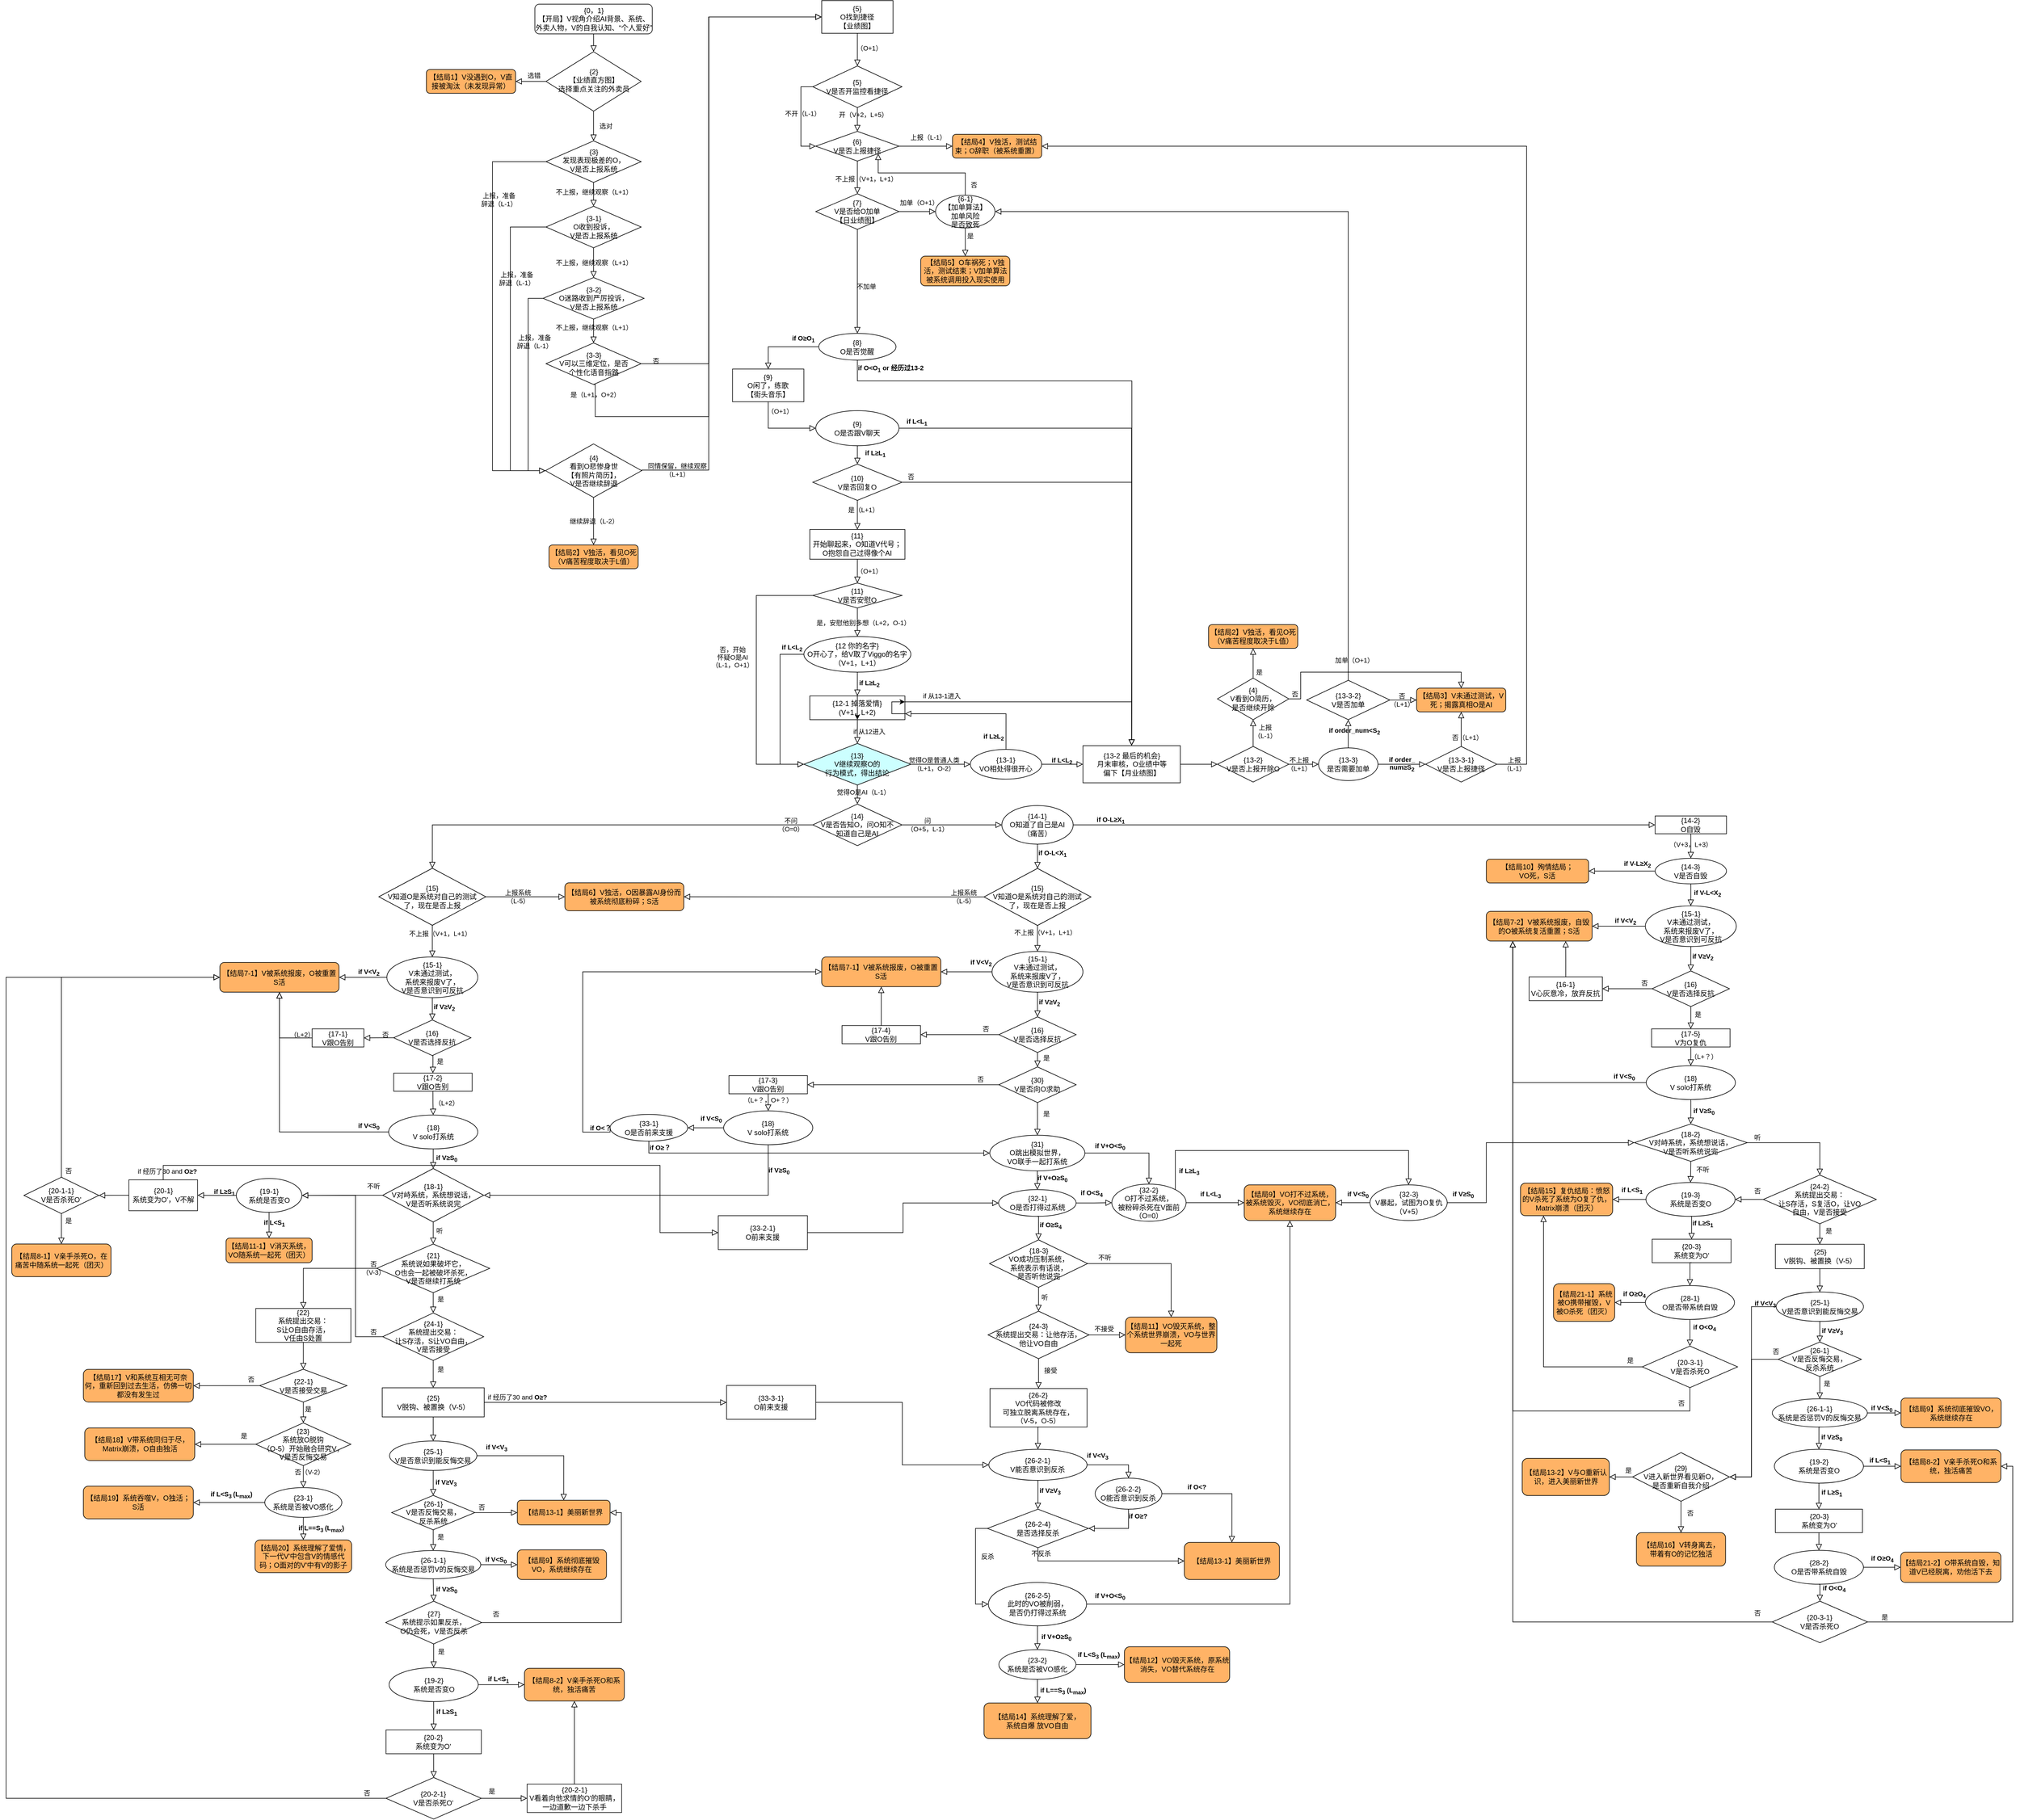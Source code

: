 <mxfile version="13.6.2" type="device"><diagram id="C5RBs43oDa-KdzZeNtuy" name="Page-1"><mxGraphModel dx="6364" dy="3884" grid="1" gridSize="10" guides="1" tooltips="1" connect="1" arrows="1" fold="1" page="1" pageScale="1" pageWidth="827" pageHeight="1169" math="0" shadow="0"><root><mxCell id="WIyWlLk6GJQsqaUBKTNV-0"/><mxCell id="WIyWlLk6GJQsqaUBKTNV-1" parent="WIyWlLk6GJQsqaUBKTNV-0"/><mxCell id="WIyWlLk6GJQsqaUBKTNV-2" value="" style="rounded=0;html=1;jettySize=auto;orthogonalLoop=1;fontSize=11;endArrow=block;endFill=0;endSize=8;strokeWidth=1;shadow=0;labelBackgroundColor=none;edgeStyle=orthogonalEdgeStyle;" parent="WIyWlLk6GJQsqaUBKTNV-1" source="WIyWlLk6GJQsqaUBKTNV-3" target="WIyWlLk6GJQsqaUBKTNV-6" edge="1"><mxGeometry relative="1" as="geometry"/></mxCell><mxCell id="WIyWlLk6GJQsqaUBKTNV-3" value="{0，1}&lt;br&gt;【开局】V视角介绍AI背景、系统、外卖人物，V的自我认知、“个人爱好”" style="rounded=1;whiteSpace=wrap;html=1;fontSize=12;glass=0;strokeWidth=1;shadow=0;" parent="WIyWlLk6GJQsqaUBKTNV-1" vertex="1"><mxGeometry x="-418.25" y="-944" width="197.5" height="50" as="geometry"/></mxCell><mxCell id="WIyWlLk6GJQsqaUBKTNV-4" value="选对" style="rounded=0;html=1;jettySize=auto;orthogonalLoop=1;fontSize=11;endArrow=block;endFill=0;endSize=8;strokeWidth=1;shadow=0;labelBackgroundColor=none;edgeStyle=orthogonalEdgeStyle;" parent="WIyWlLk6GJQsqaUBKTNV-1" source="WIyWlLk6GJQsqaUBKTNV-6" target="WIyWlLk6GJQsqaUBKTNV-10" edge="1"><mxGeometry y="20" relative="1" as="geometry"><mxPoint as="offset"/></mxGeometry></mxCell><mxCell id="WIyWlLk6GJQsqaUBKTNV-5" value="选错" style="edgeStyle=orthogonalEdgeStyle;rounded=0;html=1;jettySize=auto;orthogonalLoop=1;fontSize=11;endArrow=block;endFill=0;endSize=8;strokeWidth=1;shadow=0;labelBackgroundColor=none;exitX=0;exitY=0.5;exitDx=0;exitDy=0;" parent="WIyWlLk6GJQsqaUBKTNV-1" source="WIyWlLk6GJQsqaUBKTNV-6" target="WIyWlLk6GJQsqaUBKTNV-7" edge="1"><mxGeometry x="-0.171" y="-10" relative="1" as="geometry"><mxPoint as="offset"/><mxPoint x="-410.75" y="-764" as="sourcePoint"/></mxGeometry></mxCell><mxCell id="WIyWlLk6GJQsqaUBKTNV-6" value="{2}&lt;br&gt;【业绩直方图】&lt;br&gt;选择重点关注的外卖员" style="rhombus;whiteSpace=wrap;html=1;shadow=0;fontFamily=Helvetica;fontSize=12;align=center;strokeWidth=1;spacing=6;spacingTop=-4;" parent="WIyWlLk6GJQsqaUBKTNV-1" vertex="1"><mxGeometry x="-399.5" y="-864" width="160" height="100" as="geometry"/></mxCell><mxCell id="WIyWlLk6GJQsqaUBKTNV-7" value="【结局1】V没遇到O，V直接被淘汰（未发现异常）" style="rounded=1;whiteSpace=wrap;html=1;fontSize=12;glass=0;strokeWidth=1;shadow=0;fillColor=#FFB366;" parent="WIyWlLk6GJQsqaUBKTNV-1" vertex="1"><mxGeometry x="-600.75" y="-834" width="150" height="40" as="geometry"/></mxCell><mxCell id="WIyWlLk6GJQsqaUBKTNV-8" value="不上报，继续观察（L+1）" style="rounded=0;html=1;jettySize=auto;orthogonalLoop=1;fontSize=11;endArrow=block;endFill=0;endSize=8;strokeWidth=1;shadow=0;labelBackgroundColor=none;edgeStyle=orthogonalEdgeStyle;entryX=0.5;entryY=0;entryDx=0;entryDy=0;" parent="WIyWlLk6GJQsqaUBKTNV-1" source="WIyWlLk6GJQsqaUBKTNV-10" target="jrFlW1VHrTE0a6_otgkp-2" edge="1"><mxGeometry x="-0.2" relative="1" as="geometry"><mxPoint as="offset"/><mxPoint x="-319.5" y="-624" as="targetPoint"/></mxGeometry></mxCell><mxCell id="WIyWlLk6GJQsqaUBKTNV-10" value="{3}&lt;br&gt;发现表现极差的O，&lt;br&gt;V是否上报系统" style="rhombus;whiteSpace=wrap;html=1;shadow=0;fontFamily=Helvetica;fontSize=12;align=center;strokeWidth=1;spacing=6;spacingTop=-4;" parent="WIyWlLk6GJQsqaUBKTNV-1" vertex="1"><mxGeometry x="-399.5" y="-714" width="160" height="70" as="geometry"/></mxCell><mxCell id="jrFlW1VHrTE0a6_otgkp-0" value="{4}&lt;br&gt;看到O悲惨身世&lt;br&gt;【有照片简历】，&lt;br&gt;V是否继续辞退" style="rhombus;whiteSpace=wrap;html=1;fillColor=#FFFFFF;" parent="WIyWlLk6GJQsqaUBKTNV-1" vertex="1"><mxGeometry x="-400.37" y="-204" width="161.75" height="90" as="geometry"/></mxCell><mxCell id="jrFlW1VHrTE0a6_otgkp-2" value="{3-1}&lt;br&gt;O收到投诉，&lt;br&gt;V是否上报系统" style="rhombus;whiteSpace=wrap;html=1;fillColor=#FFFFFF;" parent="WIyWlLk6GJQsqaUBKTNV-1" vertex="1"><mxGeometry x="-399.5" y="-604" width="160" height="70" as="geometry"/></mxCell><mxCell id="jrFlW1VHrTE0a6_otgkp-4" value="{3-2}&lt;br&gt;O迷路收到严厉投诉，&lt;br&gt;V是否上报系统" style="rhombus;whiteSpace=wrap;html=1;fillColor=#FFFFFF;" parent="WIyWlLk6GJQsqaUBKTNV-1" vertex="1"><mxGeometry x="-404.5" y="-484" width="170" height="70" as="geometry"/></mxCell><mxCell id="jrFlW1VHrTE0a6_otgkp-7" value="不上报，继续观察（L+1）" style="rounded=0;html=1;jettySize=auto;orthogonalLoop=1;fontSize=11;endArrow=block;endFill=0;endSize=8;strokeWidth=1;shadow=0;labelBackgroundColor=none;edgeStyle=orthogonalEdgeStyle;entryX=0.5;entryY=0;entryDx=0;entryDy=0;exitX=0.5;exitY=1;exitDx=0;exitDy=0;" parent="WIyWlLk6GJQsqaUBKTNV-1" source="jrFlW1VHrTE0a6_otgkp-2" target="jrFlW1VHrTE0a6_otgkp-4" edge="1"><mxGeometry relative="1" as="geometry"><mxPoint as="offset"/><mxPoint x="-309.5" y="-634" as="sourcePoint"/><mxPoint x="-309.5" y="-584" as="targetPoint"/></mxGeometry></mxCell><mxCell id="jrFlW1VHrTE0a6_otgkp-12" value="【结局2】V独活，看见O死（V痛苦程度取决于L值）" style="rounded=1;whiteSpace=wrap;html=1;fontSize=12;glass=0;strokeWidth=1;shadow=0;fillColor=#FFB366;" parent="WIyWlLk6GJQsqaUBKTNV-1" vertex="1"><mxGeometry x="-394.5" y="-34" width="150" height="40" as="geometry"/></mxCell><mxCell id="jrFlW1VHrTE0a6_otgkp-15" value="继续辞退（L-2）" style="edgeStyle=orthogonalEdgeStyle;rounded=0;html=1;jettySize=auto;orthogonalLoop=1;fontSize=11;endArrow=block;endFill=0;endSize=8;strokeWidth=1;shadow=0;labelBackgroundColor=none;exitX=0.5;exitY=1;exitDx=0;exitDy=0;entryX=0.5;entryY=0;entryDx=0;entryDy=0;" parent="WIyWlLk6GJQsqaUBKTNV-1" source="jrFlW1VHrTE0a6_otgkp-0" target="jrFlW1VHrTE0a6_otgkp-12" edge="1"><mxGeometry relative="1" as="geometry"><mxPoint as="offset"/><mxPoint x="-229.5" y="-269" as="sourcePoint"/><mxPoint x="-269.5" y="96" as="targetPoint"/></mxGeometry></mxCell><mxCell id="jrFlW1VHrTE0a6_otgkp-18" value="{5}&lt;br&gt;O找到捷径&lt;br&gt;【业绩图】" style="shape=square;whiteSpace=wrap;html=1;fillColor=#FFFFFF;" parent="WIyWlLk6GJQsqaUBKTNV-1" vertex="1"><mxGeometry x="64.25" y="-950" width="120" height="55" as="geometry"/></mxCell><mxCell id="jrFlW1VHrTE0a6_otgkp-19" value="同情保留，继续观察&lt;br&gt;（L+1）" style="edgeStyle=orthogonalEdgeStyle;rounded=0;html=1;jettySize=auto;orthogonalLoop=1;fontSize=11;endArrow=block;endFill=0;endSize=8;strokeWidth=1;shadow=0;labelBackgroundColor=none;exitX=1;exitY=0.5;exitDx=0;exitDy=0;entryX=0;entryY=0.5;entryDx=0;entryDy=0;" parent="WIyWlLk6GJQsqaUBKTNV-1" source="jrFlW1VHrTE0a6_otgkp-0" target="jrFlW1VHrTE0a6_otgkp-18" edge="1"><mxGeometry x="-0.886" relative="1" as="geometry"><mxPoint as="offset"/><mxPoint x="194.25" y="-815" as="sourcePoint"/><mxPoint x="64.25" y="-800" as="targetPoint"/><Array as="points"><mxPoint x="-125.75" y="-160"/><mxPoint x="-125.75" y="-923"/></Array></mxGeometry></mxCell><mxCell id="jrFlW1VHrTE0a6_otgkp-22" value="上报，准备&lt;br&gt;辞退（L-1）" style="rounded=0;html=1;jettySize=auto;orthogonalLoop=1;fontSize=11;endArrow=block;endFill=0;endSize=8;strokeWidth=1;shadow=0;labelBackgroundColor=none;edgeStyle=orthogonalEdgeStyle;exitX=0;exitY=0.5;exitDx=0;exitDy=0;entryX=0;entryY=0.5;entryDx=0;entryDy=0;" parent="WIyWlLk6GJQsqaUBKTNV-1" source="jrFlW1VHrTE0a6_otgkp-4" target="jrFlW1VHrTE0a6_otgkp-0" edge="1"><mxGeometry x="-0.432" y="10" relative="1" as="geometry"><mxPoint as="offset"/><mxPoint x="-309.5" y="-634" as="sourcePoint"/><mxPoint x="-389.5" y="-309" as="targetPoint"/><Array as="points"><mxPoint x="-429.5" y="-449"/><mxPoint x="-429.5" y="-159"/></Array></mxGeometry></mxCell><mxCell id="jrFlW1VHrTE0a6_otgkp-23" value="上报，准备&lt;br&gt;辞退（L-1）" style="rounded=0;html=1;jettySize=auto;orthogonalLoop=1;fontSize=11;endArrow=block;endFill=0;endSize=8;strokeWidth=1;shadow=0;labelBackgroundColor=none;edgeStyle=orthogonalEdgeStyle;entryX=0;entryY=0.5;entryDx=0;entryDy=0;exitX=0;exitY=0.5;exitDx=0;exitDy=0;" parent="WIyWlLk6GJQsqaUBKTNV-1" source="jrFlW1VHrTE0a6_otgkp-2" target="jrFlW1VHrTE0a6_otgkp-0" edge="1"><mxGeometry x="-0.446" y="10" relative="1" as="geometry"><mxPoint as="offset"/><mxPoint x="-309.5" y="-394" as="sourcePoint"/><mxPoint x="-309.5" y="-344" as="targetPoint"/><Array as="points"><mxPoint x="-459.5" y="-569"/><mxPoint x="-459.5" y="-159"/></Array></mxGeometry></mxCell><mxCell id="jrFlW1VHrTE0a6_otgkp-24" value="上报，准备&lt;br&gt;辞退（L-1）" style="rounded=0;html=1;jettySize=auto;orthogonalLoop=1;fontSize=11;endArrow=block;endFill=0;endSize=8;strokeWidth=1;shadow=0;labelBackgroundColor=none;edgeStyle=orthogonalEdgeStyle;entryX=0;entryY=0.5;entryDx=0;entryDy=0;exitX=0;exitY=0.5;exitDx=0;exitDy=0;" parent="WIyWlLk6GJQsqaUBKTNV-1" source="WIyWlLk6GJQsqaUBKTNV-10" target="jrFlW1VHrTE0a6_otgkp-0" edge="1"><mxGeometry x="-0.56" y="10" relative="1" as="geometry"><mxPoint as="offset"/><mxPoint x="-299.5" y="-384" as="sourcePoint"/><mxPoint x="-299.5" y="-334" as="targetPoint"/><Array as="points"><mxPoint x="-489.5" y="-679"/><mxPoint x="-489.5" y="-159"/></Array></mxGeometry></mxCell><mxCell id="jrFlW1VHrTE0a6_otgkp-28" value="不上报，继续观察（L+1）" style="edgeStyle=orthogonalEdgeStyle;rounded=0;html=1;jettySize=auto;orthogonalLoop=1;fontSize=11;endArrow=block;endFill=0;endSize=8;strokeWidth=1;shadow=0;labelBackgroundColor=none;exitX=0.5;exitY=1;exitDx=0;exitDy=0;entryX=0.5;entryY=0;entryDx=0;entryDy=0;" parent="WIyWlLk6GJQsqaUBKTNV-1" source="jrFlW1VHrTE0a6_otgkp-4" target="fPWc2UDv7MdxhOa14TVT-1" edge="1"><mxGeometry x="-0.333" relative="1" as="geometry"><mxPoint as="offset"/><mxPoint x="-309.5" y="-34" as="sourcePoint"/><mxPoint x="-319.5" y="-384" as="targetPoint"/></mxGeometry></mxCell><mxCell id="jrFlW1VHrTE0a6_otgkp-33" value="{6}&lt;br&gt;V是否上报捷径" style="rhombus;whiteSpace=wrap;html=1;fillColor=#FFFFFF;" parent="WIyWlLk6GJQsqaUBKTNV-1" vertex="1"><mxGeometry x="54.25" y="-730" width="140" height="50" as="geometry"/></mxCell><mxCell id="jrFlW1VHrTE0a6_otgkp-35" value="上报（L-1）" style="edgeStyle=orthogonalEdgeStyle;rounded=0;html=1;jettySize=auto;orthogonalLoop=1;fontSize=11;endArrow=block;endFill=0;endSize=8;strokeWidth=1;shadow=0;labelBackgroundColor=none;exitX=1;exitY=0.5;exitDx=0;exitDy=0;entryX=0;entryY=0.5;entryDx=0;entryDy=0;" parent="WIyWlLk6GJQsqaUBKTNV-1" source="jrFlW1VHrTE0a6_otgkp-33" target="jrFlW1VHrTE0a6_otgkp-37" edge="1"><mxGeometry x="0.091" y="15" relative="1" as="geometry"><mxPoint as="offset"/><mxPoint x="-95.75" y="-880" as="sourcePoint"/><mxPoint x="54.25" y="-610" as="targetPoint"/></mxGeometry></mxCell><mxCell id="jrFlW1VHrTE0a6_otgkp-36" value="{7}&lt;br&gt;V是否给O加单&lt;br&gt;【日业绩图】" style="rhombus;whiteSpace=wrap;html=1;" parent="WIyWlLk6GJQsqaUBKTNV-1" vertex="1"><mxGeometry x="54.25" y="-625" width="140" height="60" as="geometry"/></mxCell><mxCell id="jrFlW1VHrTE0a6_otgkp-37" value="【结局4】V独活，测试结束；O辞职（被系统重置）" style="rounded=1;whiteSpace=wrap;html=1;fontSize=12;glass=0;strokeWidth=1;shadow=0;fillColor=#FFB366;" parent="WIyWlLk6GJQsqaUBKTNV-1" vertex="1"><mxGeometry x="284.25" y="-725" width="150" height="40" as="geometry"/></mxCell><mxCell id="jrFlW1VHrTE0a6_otgkp-39" value="不上报（V+1，L+1）" style="edgeStyle=orthogonalEdgeStyle;rounded=0;html=1;jettySize=auto;orthogonalLoop=1;fontSize=11;endArrow=block;endFill=0;endSize=8;strokeWidth=1;shadow=0;labelBackgroundColor=none;exitX=0.5;exitY=1;exitDx=0;exitDy=0;entryX=0.5;entryY=0;entryDx=0;entryDy=0;" parent="WIyWlLk6GJQsqaUBKTNV-1" source="jrFlW1VHrTE0a6_otgkp-33" target="jrFlW1VHrTE0a6_otgkp-36" edge="1"><mxGeometry x="0.091" y="15" relative="1" as="geometry"><mxPoint as="offset"/><mxPoint x="204.25" y="-695" as="sourcePoint"/><mxPoint x="314.25" y="-695" as="targetPoint"/></mxGeometry></mxCell><mxCell id="jrFlW1VHrTE0a6_otgkp-41" value="加单（O+1）" style="edgeStyle=orthogonalEdgeStyle;rounded=0;html=1;jettySize=auto;orthogonalLoop=1;fontSize=11;endArrow=block;endFill=0;endSize=8;strokeWidth=1;shadow=0;labelBackgroundColor=none;exitX=1;exitY=0.5;exitDx=0;exitDy=0;entryX=0;entryY=0.5;entryDx=0;entryDy=0;" parent="WIyWlLk6GJQsqaUBKTNV-1" source="jrFlW1VHrTE0a6_otgkp-36" target="IBq5DCMYN0cnCOkj18FY-2" edge="1"><mxGeometry x="0.091" y="15" relative="1" as="geometry"><mxPoint as="offset"/><mxPoint x="134.25" y="-670" as="sourcePoint"/><mxPoint x="242.25" y="-595" as="targetPoint"/></mxGeometry></mxCell><mxCell id="jrFlW1VHrTE0a6_otgkp-47" value="【结局5】O车祸死；V独活，测试结束；V加单算法被系统调用投入现实使用" style="rounded=1;whiteSpace=wrap;html=1;fontSize=12;glass=0;strokeWidth=1;shadow=0;fillColor=#FFB366;" parent="WIyWlLk6GJQsqaUBKTNV-1" vertex="1"><mxGeometry x="230.75" y="-520" width="150" height="50" as="geometry"/></mxCell><mxCell id="jrFlW1VHrTE0a6_otgkp-48" value="是" style="edgeStyle=orthogonalEdgeStyle;rounded=0;html=1;jettySize=auto;orthogonalLoop=1;fontSize=11;endArrow=block;endFill=0;endSize=8;strokeWidth=1;shadow=0;labelBackgroundColor=none;exitX=0.5;exitY=1;exitDx=0;exitDy=0;entryX=0.5;entryY=0;entryDx=0;entryDy=0;" parent="WIyWlLk6GJQsqaUBKTNV-1" source="IBq5DCMYN0cnCOkj18FY-2" target="jrFlW1VHrTE0a6_otgkp-47" edge="1"><mxGeometry x="-0.455" y="8" relative="1" as="geometry"><mxPoint as="offset"/><mxPoint x="667.25" y="-595" as="sourcePoint"/><mxPoint x="622.25" y="-590" as="targetPoint"/></mxGeometry></mxCell><mxCell id="jrFlW1VHrTE0a6_otgkp-49" value="{8}&lt;br&gt;O是否觉醒" style="ellipse;whiteSpace=wrap;html=1;fillColor=#FFFFFF;" parent="WIyWlLk6GJQsqaUBKTNV-1" vertex="1"><mxGeometry x="59.25" y="-390" width="130" height="45" as="geometry"/></mxCell><mxCell id="jrFlW1VHrTE0a6_otgkp-51" value="不加单" style="edgeStyle=orthogonalEdgeStyle;rounded=0;html=1;jettySize=auto;orthogonalLoop=1;fontSize=11;endArrow=block;endFill=0;endSize=8;strokeWidth=1;shadow=0;labelBackgroundColor=none;exitX=0.5;exitY=1;exitDx=0;exitDy=0;entryX=0.5;entryY=0;entryDx=0;entryDy=0;" parent="WIyWlLk6GJQsqaUBKTNV-1" source="jrFlW1VHrTE0a6_otgkp-36" target="jrFlW1VHrTE0a6_otgkp-49" edge="1"><mxGeometry x="0.091" y="15" relative="1" as="geometry"><mxPoint as="offset"/><mxPoint x="134.25" y="-550" as="sourcePoint"/><mxPoint x="134.25" y="-495" as="targetPoint"/></mxGeometry></mxCell><mxCell id="jrFlW1VHrTE0a6_otgkp-55" value="【结局3】V未通过测试，V死；揭露真相O是AI" style="rounded=1;whiteSpace=wrap;html=1;fontSize=12;glass=0;strokeWidth=1;shadow=0;fillColor=#FFB366;" parent="WIyWlLk6GJQsqaUBKTNV-1" vertex="1"><mxGeometry x="1065" y="206.88" width="150" height="40" as="geometry"/></mxCell><mxCell id="jrFlW1VHrTE0a6_otgkp-56" value="if O&amp;lt;O&lt;sub&gt;1&lt;/sub&gt; or 经历过13-2" style="edgeStyle=orthogonalEdgeStyle;rounded=0;html=1;jettySize=auto;orthogonalLoop=1;fontSize=11;endArrow=block;endFill=0;endSize=8;strokeWidth=1;shadow=0;labelBackgroundColor=none;exitX=0.5;exitY=1;exitDx=0;exitDy=0;fontStyle=1;entryX=0.5;entryY=0;entryDx=0;entryDy=0;" parent="WIyWlLk6GJQsqaUBKTNV-1" source="jrFlW1VHrTE0a6_otgkp-49" target="fPWc2UDv7MdxhOa14TVT-15" edge="1"><mxGeometry x="-0.837" y="20" relative="1" as="geometry"><mxPoint as="offset"/><mxPoint x="134.25" y="-435" as="sourcePoint"/><mxPoint x="570" y="190" as="targetPoint"/><Array as="points"><mxPoint x="124" y="-310"/><mxPoint x="586" y="-310"/><mxPoint x="586" y="190"/></Array></mxGeometry></mxCell><mxCell id="jrFlW1VHrTE0a6_otgkp-57" value="{9}&lt;br&gt;O闲了，练歌&lt;br&gt;【街头音乐】" style="shape=square;whiteSpace=wrap;html=1;fillColor=#FFFFFF;" parent="WIyWlLk6GJQsqaUBKTNV-1" vertex="1"><mxGeometry x="-85.75" y="-330" width="120" height="55" as="geometry"/></mxCell><mxCell id="jrFlW1VHrTE0a6_otgkp-58" value="if O≥O&lt;sub&gt;1&lt;/sub&gt;" style="edgeStyle=orthogonalEdgeStyle;rounded=0;html=1;jettySize=auto;orthogonalLoop=1;fontSize=11;endArrow=block;endFill=0;endSize=8;strokeWidth=1;shadow=0;labelBackgroundColor=none;exitX=0;exitY=0.5;exitDx=0;exitDy=0;entryX=0.5;entryY=0;entryDx=0;entryDy=0;fontStyle=1" parent="WIyWlLk6GJQsqaUBKTNV-1" source="jrFlW1VHrTE0a6_otgkp-49" target="jrFlW1VHrTE0a6_otgkp-57" edge="1"><mxGeometry x="-0.577" y="-13" relative="1" as="geometry"><mxPoint as="offset"/><mxPoint x="69.25" y="-337.5" as="sourcePoint"/><mxPoint x="-18.75" y="-337.5" as="targetPoint"/></mxGeometry></mxCell><mxCell id="jrFlW1VHrTE0a6_otgkp-59" value="{9}&lt;br&gt;O是否跟V聊天" style="ellipse;whiteSpace=wrap;html=1;fillColor=#FFFFFF;" parent="WIyWlLk6GJQsqaUBKTNV-1" vertex="1"><mxGeometry x="54.25" y="-260" width="140" height="59" as="geometry"/></mxCell><mxCell id="jrFlW1VHrTE0a6_otgkp-61" value="if L&amp;lt;L&lt;sub&gt;1&lt;/sub&gt;" style="edgeStyle=orthogonalEdgeStyle;rounded=0;html=1;jettySize=auto;orthogonalLoop=1;fontSize=11;endArrow=block;endFill=0;endSize=8;strokeWidth=1;shadow=0;labelBackgroundColor=none;exitX=1;exitY=0.5;exitDx=0;exitDy=0;fontStyle=1;entryX=0.5;entryY=0;entryDx=0;entryDy=0;" parent="WIyWlLk6GJQsqaUBKTNV-1" source="jrFlW1VHrTE0a6_otgkp-59" target="fPWc2UDv7MdxhOa14TVT-15" edge="1"><mxGeometry x="-0.935" y="10" relative="1" as="geometry"><mxPoint as="offset"/><mxPoint x="79.25" y="-327.5" as="sourcePoint"/><mxPoint x="586" y="240" as="targetPoint"/><Array as="points"><mxPoint x="586" y="-231"/></Array></mxGeometry></mxCell><mxCell id="jrFlW1VHrTE0a6_otgkp-62" value="if L≥L&lt;sub&gt;1&lt;/sub&gt;" style="edgeStyle=orthogonalEdgeStyle;rounded=0;html=1;jettySize=auto;orthogonalLoop=1;fontSize=11;endArrow=block;endFill=0;endSize=8;strokeWidth=1;shadow=0;labelBackgroundColor=none;exitX=0.5;exitY=1;exitDx=0;exitDy=0;entryX=0.5;entryY=0;entryDx=0;entryDy=0;fontStyle=1" parent="WIyWlLk6GJQsqaUBKTNV-1" source="jrFlW1VHrTE0a6_otgkp-59" target="OaAijSTaCUw8LP9seZ6c-6" edge="1"><mxGeometry x="-0.111" y="30" relative="1" as="geometry"><mxPoint as="offset"/><mxPoint x="134.25" y="-315" as="sourcePoint"/><mxPoint x="124.25" y="-90" as="targetPoint"/></mxGeometry></mxCell><mxCell id="jrFlW1VHrTE0a6_otgkp-63" value="{11}&lt;br&gt;开始聊起来，O知道V代号；O抱怨自己过得像个AI" style="rounded=0;whiteSpace=wrap;html=1;fillColor=#FFFFFF;" parent="WIyWlLk6GJQsqaUBKTNV-1" vertex="1"><mxGeometry x="44.25" y="-60" width="160" height="50" as="geometry"/></mxCell><mxCell id="jrFlW1VHrTE0a6_otgkp-64" value="{11}&lt;br&gt;V是否安慰O" style="rhombus;whiteSpace=wrap;html=1;fillColor=#FFFFFF;" parent="WIyWlLk6GJQsqaUBKTNV-1" vertex="1"><mxGeometry x="49.25" y="30" width="150" height="42" as="geometry"/></mxCell><mxCell id="jrFlW1VHrTE0a6_otgkp-67" value="是，安慰他别多想（L+2，O-1）" style="edgeStyle=orthogonalEdgeStyle;rounded=0;html=1;jettySize=auto;orthogonalLoop=1;fontSize=11;endArrow=block;endFill=0;endSize=8;strokeWidth=1;shadow=0;labelBackgroundColor=none;exitX=0.5;exitY=1;exitDx=0;exitDy=0;entryX=0.5;entryY=0;entryDx=0;entryDy=0;" parent="WIyWlLk6GJQsqaUBKTNV-1" source="jrFlW1VHrTE0a6_otgkp-64" target="fPWc2UDv7MdxhOa14TVT-9" edge="1"><mxGeometry x="0.035" y="10" relative="1" as="geometry"><mxPoint as="offset"/><mxPoint x="244.25" y="90" as="sourcePoint"/><mxPoint x="124.25" y="150" as="targetPoint"/></mxGeometry></mxCell><mxCell id="jrFlW1VHrTE0a6_otgkp-68" value="{13-3}&lt;br&gt;是否需要加单" style="ellipse;whiteSpace=wrap;html=1;fillColor=#FFFFFF;" parent="WIyWlLk6GJQsqaUBKTNV-1" vertex="1"><mxGeometry x="900" y="307.5" width="100" height="55" as="geometry"/></mxCell><mxCell id="jrFlW1VHrTE0a6_otgkp-71" value="加单（O+1）" style="edgeStyle=orthogonalEdgeStyle;rounded=0;html=1;jettySize=auto;orthogonalLoop=1;fontSize=11;endArrow=block;endFill=0;endSize=8;strokeWidth=1;shadow=0;labelBackgroundColor=none;entryX=1;entryY=0.5;entryDx=0;entryDy=0;exitX=0.5;exitY=0;exitDx=0;exitDy=0;" parent="WIyWlLk6GJQsqaUBKTNV-1" source="5KQI7bo_JOPTelue8C2L-10" target="IBq5DCMYN0cnCOkj18FY-2" edge="1"><mxGeometry x="-0.951" y="-10" relative="1" as="geometry"><mxPoint as="offset"/><mxPoint x="914" y="110" as="sourcePoint"/><mxPoint x="874.25" y="-200" as="targetPoint"/><Array as="points"><mxPoint x="950" y="-595"/></Array></mxGeometry></mxCell><mxCell id="jrFlW1VHrTE0a6_otgkp-72" value="否（L+1）" style="edgeStyle=orthogonalEdgeStyle;rounded=0;html=1;jettySize=auto;orthogonalLoop=1;fontSize=11;endArrow=block;endFill=0;endSize=8;strokeWidth=1;shadow=0;labelBackgroundColor=none;exitX=0.5;exitY=0;exitDx=0;exitDy=0;entryX=0.5;entryY=1;entryDx=0;entryDy=0;" parent="WIyWlLk6GJQsqaUBKTNV-1" source="5KQI7bo_JOPTelue8C2L-8" target="jrFlW1VHrTE0a6_otgkp-55" edge="1"><mxGeometry x="-0.484" y="-10" relative="1" as="geometry"><mxPoint as="offset"/><mxPoint x="1000" y="100" as="sourcePoint"/><mxPoint x="1060" y="270" as="targetPoint"/><Array as="points"><mxPoint x="1140" y="305"/><mxPoint x="1140" y="305"/></Array></mxGeometry></mxCell><mxCell id="jrFlW1VHrTE0a6_otgkp-73" value="{13}&lt;br&gt;V继续观察O的&lt;br&gt;行为模式，得出结论" style="rhombus;whiteSpace=wrap;html=1;fillColor=#CCFFFF;" parent="WIyWlLk6GJQsqaUBKTNV-1" vertex="1"><mxGeometry x="34.25" y="300" width="180" height="70" as="geometry"/></mxCell><mxCell id="jrFlW1VHrTE0a6_otgkp-75" value="觉得O是普通人类&lt;br&gt;（L+1，O-2）" style="edgeStyle=orthogonalEdgeStyle;rounded=0;html=1;jettySize=auto;orthogonalLoop=1;fontSize=11;endArrow=block;endFill=0;endSize=8;strokeWidth=1;shadow=0;labelBackgroundColor=none;exitX=1;exitY=0.5;exitDx=0;exitDy=0;entryX=0;entryY=0.5;entryDx=0;entryDy=0;" parent="WIyWlLk6GJQsqaUBKTNV-1" source="jrFlW1VHrTE0a6_otgkp-73" target="fPWc2UDv7MdxhOa14TVT-19" edge="1"><mxGeometry x="-0.226" relative="1" as="geometry"><mxPoint as="offset"/><mxPoint x="144.25" y="50" as="sourcePoint"/><mxPoint x="314.25" y="335" as="targetPoint"/></mxGeometry></mxCell><mxCell id="jrFlW1VHrTE0a6_otgkp-76" value="{14}&lt;br&gt;V是否告知O，问O知不&lt;br&gt;知道自己是AI" style="rhombus;whiteSpace=wrap;html=1;fillColor=#FFFFFF;" parent="WIyWlLk6GJQsqaUBKTNV-1" vertex="1"><mxGeometry x="49.25" y="402" width="150" height="70" as="geometry"/></mxCell><mxCell id="jrFlW1VHrTE0a6_otgkp-77" value="觉得O是AI（L-1）" style="edgeStyle=orthogonalEdgeStyle;rounded=0;html=1;jettySize=auto;orthogonalLoop=1;fontSize=11;endArrow=block;endFill=0;endSize=8;strokeWidth=1;shadow=0;labelBackgroundColor=none;exitX=0.5;exitY=1;exitDx=0;exitDy=0;entryX=0.5;entryY=0;entryDx=0;entryDy=0;" parent="WIyWlLk6GJQsqaUBKTNV-1" source="jrFlW1VHrTE0a6_otgkp-73" target="jrFlW1VHrTE0a6_otgkp-76" edge="1"><mxGeometry x="-0.28" y="10" relative="1" as="geometry"><mxPoint as="offset"/><mxPoint x="134.25" y="242" as="sourcePoint"/><mxPoint x="134.25" y="292" as="targetPoint"/></mxGeometry></mxCell><mxCell id="jrFlW1VHrTE0a6_otgkp-80" value="问&lt;br&gt;（O+5，L-1）" style="edgeStyle=orthogonalEdgeStyle;rounded=0;html=1;jettySize=auto;orthogonalLoop=1;fontSize=11;endArrow=block;endFill=0;endSize=8;strokeWidth=1;shadow=0;labelBackgroundColor=none;exitX=1;exitY=0.5;exitDx=0;exitDy=0;entryX=0;entryY=0.5;entryDx=0;entryDy=0;" parent="WIyWlLk6GJQsqaUBKTNV-1" source="jrFlW1VHrTE0a6_otgkp-76" target="PJ7zjkLMSPY7gher87nb-0" edge="1"><mxGeometry x="-0.488" relative="1" as="geometry"><mxPoint as="offset"/><mxPoint x="134.25" y="362" as="sourcePoint"/><mxPoint x="302.25" y="437" as="targetPoint"/></mxGeometry></mxCell><mxCell id="jrFlW1VHrTE0a6_otgkp-92" value="【结局11】VO毁灭系统，整个系统世界崩溃，VO与世界一起死" style="rounded=1;whiteSpace=wrap;html=1;fontSize=12;glass=0;strokeWidth=1;shadow=0;fillColor=#FFB366;" parent="WIyWlLk6GJQsqaUBKTNV-1" vertex="1"><mxGeometry x="575.25" y="1265.25" width="153.75" height="60" as="geometry"/></mxCell><mxCell id="jrFlW1VHrTE0a6_otgkp-95" value="不问&lt;br&gt;（O=0）" style="edgeStyle=orthogonalEdgeStyle;rounded=0;html=1;jettySize=auto;orthogonalLoop=1;fontSize=11;endArrow=block;endFill=0;endSize=8;strokeWidth=1;shadow=0;labelBackgroundColor=none;exitX=0;exitY=0.5;exitDx=0;exitDy=0;entryX=0.5;entryY=0;entryDx=0;entryDy=0;" parent="WIyWlLk6GJQsqaUBKTNV-1" source="jrFlW1VHrTE0a6_otgkp-76" target="IBq5DCMYN0cnCOkj18FY-6" edge="1"><mxGeometry x="-0.896" relative="1" as="geometry"><mxPoint as="offset"/><mxPoint x="209.25" y="447" as="sourcePoint"/><mxPoint x="-47.75" y="437" as="targetPoint"/></mxGeometry></mxCell><mxCell id="OaAijSTaCUw8LP9seZ6c-1" value="{5}&lt;br&gt;V是否开监控看捷径" style="rhombus;whiteSpace=wrap;html=1;" parent="WIyWlLk6GJQsqaUBKTNV-1" vertex="1"><mxGeometry x="49.25" y="-840" width="150" height="70" as="geometry"/></mxCell><mxCell id="OaAijSTaCUw8LP9seZ6c-3" value="开（V+2，L+5）" style="edgeStyle=orthogonalEdgeStyle;rounded=0;html=1;jettySize=auto;orthogonalLoop=1;fontSize=11;endArrow=block;endFill=0;endSize=8;strokeWidth=1;shadow=0;labelBackgroundColor=none;exitX=0.5;exitY=1;exitDx=0;exitDy=0;entryX=0.5;entryY=0;entryDx=0;entryDy=0;" parent="WIyWlLk6GJQsqaUBKTNV-1" source="OaAijSTaCUw8LP9seZ6c-1" target="jrFlW1VHrTE0a6_otgkp-33" edge="1"><mxGeometry x="-0.429" y="10" relative="1" as="geometry"><mxPoint as="offset"/><mxPoint x="204.25" y="-695" as="sourcePoint"/><mxPoint x="314.25" y="-695" as="targetPoint"/></mxGeometry></mxCell><mxCell id="OaAijSTaCUw8LP9seZ6c-4" value="不开（L-1）" style="edgeStyle=orthogonalEdgeStyle;rounded=0;html=1;jettySize=auto;orthogonalLoop=1;fontSize=11;endArrow=block;endFill=0;endSize=8;strokeWidth=1;shadow=0;labelBackgroundColor=none;exitX=0;exitY=0.5;exitDx=0;exitDy=0;entryX=0;entryY=0.5;entryDx=0;entryDy=0;" parent="WIyWlLk6GJQsqaUBKTNV-1" source="OaAijSTaCUw8LP9seZ6c-1" target="jrFlW1VHrTE0a6_otgkp-33" edge="1"><mxGeometry x="-0.103" y="3" relative="1" as="geometry"><mxPoint as="offset"/><mxPoint x="214.25" y="-685" as="sourcePoint"/><mxPoint x="324.25" y="-685" as="targetPoint"/></mxGeometry></mxCell><mxCell id="OaAijSTaCUw8LP9seZ6c-6" value="{10}&lt;br&gt;V是否回复O" style="rhombus;whiteSpace=wrap;html=1;" parent="WIyWlLk6GJQsqaUBKTNV-1" vertex="1"><mxGeometry x="49.25" y="-170" width="150" height="61" as="geometry"/></mxCell><mxCell id="OaAijSTaCUw8LP9seZ6c-7" value="是（L+1）" style="edgeStyle=orthogonalEdgeStyle;rounded=0;html=1;jettySize=auto;orthogonalLoop=1;fontSize=11;endArrow=block;endFill=0;endSize=8;strokeWidth=1;shadow=0;labelBackgroundColor=none;exitX=0.5;exitY=1;exitDx=0;exitDy=0;entryX=0.5;entryY=0;entryDx=0;entryDy=0;" parent="WIyWlLk6GJQsqaUBKTNV-1" source="OaAijSTaCUw8LP9seZ6c-6" target="jrFlW1VHrTE0a6_otgkp-63" edge="1"><mxGeometry x="-0.364" y="10" relative="1" as="geometry"><mxPoint as="offset"/><mxPoint x="134.25" y="-122" as="sourcePoint"/><mxPoint x="134.25" y="-50" as="targetPoint"/></mxGeometry></mxCell><mxCell id="OaAijSTaCUw8LP9seZ6c-8" value="否" style="edgeStyle=orthogonalEdgeStyle;rounded=0;html=1;jettySize=auto;orthogonalLoop=1;fontSize=11;endArrow=block;endFill=0;endSize=8;strokeWidth=1;shadow=0;labelBackgroundColor=none;exitX=1;exitY=0.5;exitDx=0;exitDy=0;entryX=0.5;entryY=0;entryDx=0;entryDy=0;" parent="WIyWlLk6GJQsqaUBKTNV-1" source="OaAijSTaCUw8LP9seZ6c-6" target="fPWc2UDv7MdxhOa14TVT-15" edge="1"><mxGeometry x="-0.964" y="10" relative="1" as="geometry"><mxPoint as="offset"/><mxPoint x="64.25" y="-151.5" as="sourcePoint"/><mxPoint x="540" y="130" as="targetPoint"/><Array as="points"><mxPoint x="586" y="-139"/><mxPoint x="586" y="130"/></Array></mxGeometry></mxCell><mxCell id="OaAijSTaCUw8LP9seZ6c-10" value="否，开始&lt;br&gt;怀疑O是AI&lt;br&gt;（L-1，O+1）" style="edgeStyle=orthogonalEdgeStyle;rounded=0;html=1;jettySize=auto;orthogonalLoop=1;fontSize=11;endArrow=block;endFill=0;endSize=8;strokeWidth=1;shadow=0;labelBackgroundColor=none;exitX=0;exitY=0.5;exitDx=0;exitDy=0;entryX=0;entryY=0.5;entryDx=0;entryDy=0;" parent="WIyWlLk6GJQsqaUBKTNV-1" source="jrFlW1VHrTE0a6_otgkp-64" target="jrFlW1VHrTE0a6_otgkp-73" edge="1"><mxGeometry x="-0.133" y="-40" relative="1" as="geometry"><mxPoint as="offset"/><mxPoint x="14.25" y="190" as="sourcePoint"/><mxPoint x="4.25" y="290" as="targetPoint"/><Array as="points"><mxPoint x="-45.75" y="51"/><mxPoint x="-45.75" y="335"/></Array></mxGeometry></mxCell><mxCell id="OaAijSTaCUw8LP9seZ6c-14" value="{31}&lt;br&gt;O跳出模拟世界，&lt;br&gt;VO联手一起打系统" style="ellipse;whiteSpace=wrap;html=1;strokeColor=#000000;fillColor=#FFFFFF;" parent="WIyWlLk6GJQsqaUBKTNV-1" vertex="1"><mxGeometry x="347" y="959.25" width="160" height="60" as="geometry"/></mxCell><mxCell id="OaAijSTaCUw8LP9seZ6c-19" value="if V+O&amp;lt;S&lt;sub&gt;0&lt;/sub&gt;" style="edgeStyle=orthogonalEdgeStyle;rounded=0;html=1;jettySize=auto;orthogonalLoop=1;fontSize=11;endArrow=block;endFill=0;endSize=8;strokeWidth=1;shadow=0;labelBackgroundColor=none;exitX=1;exitY=0.5;exitDx=0;exitDy=0;entryX=0.5;entryY=0;entryDx=0;entryDy=0;fontStyle=1" parent="WIyWlLk6GJQsqaUBKTNV-1" source="OaAijSTaCUw8LP9seZ6c-14" target="fPWc2UDv7MdxhOa14TVT-37" edge="1"><mxGeometry x="-0.479" y="10" relative="1" as="geometry"><mxPoint as="offset"/><mxPoint x="491.5" y="1270.75" as="sourcePoint"/><mxPoint x="589" y="985.25" as="targetPoint"/><Array as="points"/></mxGeometry></mxCell><mxCell id="OaAijSTaCUw8LP9seZ6c-20" value="{18-3}&lt;br&gt;VO成功压制系统，&lt;br&gt;系统表示有话说，&lt;br&gt;是否听他说完" style="rhombus;whiteSpace=wrap;html=1;strokeColor=#000000;fillColor=#FFFFFF;" parent="WIyWlLk6GJQsqaUBKTNV-1" vertex="1"><mxGeometry x="346.5" y="1135.25" width="165" height="80" as="geometry"/></mxCell><mxCell id="OaAijSTaCUw8LP9seZ6c-21" value="if V+O≥S&lt;sub&gt;0&lt;/sub&gt;" style="edgeStyle=orthogonalEdgeStyle;rounded=0;html=1;jettySize=auto;orthogonalLoop=1;fontSize=11;endArrow=block;endFill=0;endSize=8;strokeWidth=1;shadow=0;labelBackgroundColor=none;exitX=0.5;exitY=1;exitDx=0;exitDy=0;entryX=0.5;entryY=0;entryDx=0;entryDy=0;fontStyle=1" parent="WIyWlLk6GJQsqaUBKTNV-1" source="OaAijSTaCUw8LP9seZ6c-14" target="fPWc2UDv7MdxhOa14TVT-33" edge="1"><mxGeometry x="-0.107" y="25" relative="1" as="geometry"><mxPoint as="offset"/><mxPoint x="414" y="1295.75" as="sourcePoint"/><mxPoint x="429" y="1055.25" as="targetPoint"/><Array as="points"/></mxGeometry></mxCell><mxCell id="OaAijSTaCUw8LP9seZ6c-22" value="不听" style="edgeStyle=orthogonalEdgeStyle;rounded=0;html=1;jettySize=auto;orthogonalLoop=1;fontSize=11;endArrow=block;endFill=0;endSize=8;strokeWidth=1;shadow=0;labelBackgroundColor=none;exitX=1;exitY=0.5;exitDx=0;exitDy=0;entryX=0.5;entryY=0;entryDx=0;entryDy=0;" parent="WIyWlLk6GJQsqaUBKTNV-1" source="OaAijSTaCUw8LP9seZ6c-20" target="jrFlW1VHrTE0a6_otgkp-92" edge="1"><mxGeometry x="-0.756" y="10" relative="1" as="geometry"><mxPoint as="offset"/><mxPoint x="501.5" y="1280.75" as="sourcePoint"/><mxPoint x="601.5" y="1280.75" as="targetPoint"/><Array as="points"/></mxGeometry></mxCell><mxCell id="OaAijSTaCUw8LP9seZ6c-23" value="{24-3}&lt;br&gt;系统提出交易：让他存活，&lt;br&gt;他让VO自由" style="rhombus;whiteSpace=wrap;html=1;strokeColor=#000000;fillColor=#FFFFFF;" parent="WIyWlLk6GJQsqaUBKTNV-1" vertex="1"><mxGeometry x="344" y="1255.25" width="170" height="80" as="geometry"/></mxCell><mxCell id="OaAijSTaCUw8LP9seZ6c-24" value="听" style="edgeStyle=orthogonalEdgeStyle;rounded=0;html=1;jettySize=auto;orthogonalLoop=1;fontSize=11;endArrow=block;endFill=0;endSize=8;strokeWidth=1;shadow=0;labelBackgroundColor=none;exitX=0.5;exitY=1;exitDx=0;exitDy=0;entryX=0.5;entryY=0;entryDx=0;entryDy=0;" parent="WIyWlLk6GJQsqaUBKTNV-1" source="OaAijSTaCUw8LP9seZ6c-20" target="OaAijSTaCUw8LP9seZ6c-23" edge="1"><mxGeometry x="-0.143" y="10" relative="1" as="geometry"><mxPoint as="offset"/><mxPoint x="506.5" y="1385.75" as="sourcePoint"/><mxPoint x="594" y="1385.75" as="targetPoint"/><Array as="points"/></mxGeometry></mxCell><mxCell id="OaAijSTaCUw8LP9seZ6c-25" value="不接受" style="edgeStyle=orthogonalEdgeStyle;rounded=0;html=1;jettySize=auto;orthogonalLoop=1;fontSize=11;endArrow=block;endFill=0;endSize=8;strokeWidth=1;shadow=0;labelBackgroundColor=none;exitX=1;exitY=0.5;exitDx=0;exitDy=0;entryX=0;entryY=0.5;entryDx=0;entryDy=0;" parent="WIyWlLk6GJQsqaUBKTNV-1" source="OaAijSTaCUw8LP9seZ6c-23" target="jrFlW1VHrTE0a6_otgkp-92" edge="1"><mxGeometry x="-0.184" y="10" relative="1" as="geometry"><mxPoint as="offset"/><mxPoint x="506.5" y="1385.75" as="sourcePoint"/><mxPoint x="584" y="1495.75" as="targetPoint"/><Array as="points"/></mxGeometry></mxCell><mxCell id="OaAijSTaCUw8LP9seZ6c-26" value="{26-2}&lt;br&gt;VO代码被修改&lt;br&gt;可独立脱离系统存在，&lt;br&gt;（V-5，O-5）" style="square;whiteSpace=wrap;html=1;strokeColor=#000000;fillColor=#FFFFFF;" parent="WIyWlLk6GJQsqaUBKTNV-1" vertex="1"><mxGeometry x="347.38" y="1385.5" width="163.25" height="64.75" as="geometry"/></mxCell><mxCell id="OaAijSTaCUw8LP9seZ6c-27" value="接受" style="edgeStyle=orthogonalEdgeStyle;rounded=0;html=1;jettySize=auto;orthogonalLoop=1;fontSize=11;endArrow=block;endFill=0;endSize=8;strokeWidth=1;shadow=0;labelBackgroundColor=none;exitX=0.5;exitY=1;exitDx=0;exitDy=0;entryX=0.5;entryY=0;entryDx=0;entryDy=0;" parent="WIyWlLk6GJQsqaUBKTNV-1" source="OaAijSTaCUw8LP9seZ6c-23" target="OaAijSTaCUw8LP9seZ6c-26" edge="1"><mxGeometry x="-0.2" y="20" relative="1" as="geometry"><mxPoint as="offset"/><mxPoint x="424" y="1425.75" as="sourcePoint"/><mxPoint x="424" y="1465.75" as="targetPoint"/><Array as="points"/></mxGeometry></mxCell><mxCell id="OaAijSTaCUw8LP9seZ6c-29" value="【结局12】VO毁灭系统，原系统消失，VO替代系统存在" style="rounded=1;whiteSpace=wrap;html=1;fontSize=12;glass=0;strokeWidth=1;shadow=0;fillColor=#FFB366;" parent="WIyWlLk6GJQsqaUBKTNV-1" vertex="1"><mxGeometry x="573.5" y="1820" width="177" height="59.88" as="geometry"/></mxCell><mxCell id="OaAijSTaCUw8LP9seZ6c-31" value="【结局13-1】美丽新世界" style="rounded=1;whiteSpace=wrap;html=1;fontSize=12;glass=0;strokeWidth=1;shadow=0;fillColor=#FFB366;" parent="WIyWlLk6GJQsqaUBKTNV-1" vertex="1"><mxGeometry x="674.25" y="1644.37" width="160" height="62.5" as="geometry"/></mxCell><mxCell id="OaAijSTaCUw8LP9seZ6c-32" value="不反杀" style="edgeStyle=orthogonalEdgeStyle;rounded=0;html=1;jettySize=auto;orthogonalLoop=1;fontSize=11;endArrow=block;endFill=0;endSize=8;strokeWidth=1;shadow=0;labelBackgroundColor=none;exitX=0.5;exitY=1;exitDx=0;exitDy=0;entryX=0;entryY=0.5;entryDx=0;entryDy=0;" parent="WIyWlLk6GJQsqaUBKTNV-1" source="PJ7zjkLMSPY7gher87nb-122" target="OaAijSTaCUw8LP9seZ6c-31" edge="1"><mxGeometry x="-0.799" y="13" relative="1" as="geometry"><mxPoint as="offset"/><mxPoint x="529.25" y="1450" as="sourcePoint"/><mxPoint x="562.25" y="1430" as="targetPoint"/><Array as="points"/></mxGeometry></mxCell><mxCell id="fPWc2UDv7MdxhOa14TVT-1" value="{3-3}&lt;br&gt;V可以三维定位，是否&lt;br&gt;个性化语音指路" style="rhombus;whiteSpace=wrap;html=1;" parent="WIyWlLk6GJQsqaUBKTNV-1" vertex="1"><mxGeometry x="-399.5" y="-374" width="160" height="70" as="geometry"/></mxCell><mxCell id="fPWc2UDv7MdxhOa14TVT-2" value="是（L+1，O+2）" style="edgeStyle=orthogonalEdgeStyle;rounded=0;html=1;jettySize=auto;orthogonalLoop=1;fontSize=11;endArrow=block;endFill=0;endSize=8;strokeWidth=1;shadow=0;labelBackgroundColor=none;exitX=0.5;exitY=1;exitDx=0;exitDy=0;entryX=0;entryY=0.5;entryDx=0;entryDy=0;" parent="WIyWlLk6GJQsqaUBKTNV-1" source="fPWc2UDv7MdxhOa14TVT-1" target="jrFlW1VHrTE0a6_otgkp-18" edge="1"><mxGeometry x="-0.964" relative="1" as="geometry"><mxPoint as="offset"/><mxPoint x="-95.75" y="-720" as="sourcePoint"/><mxPoint x="64.25" y="-802" as="targetPoint"/><Array as="points"><mxPoint x="-316.75" y="-304"/><mxPoint x="-316.75" y="-250"/><mxPoint x="-125.75" y="-250"/><mxPoint x="-125.75" y="-923"/></Array></mxGeometry></mxCell><mxCell id="fPWc2UDv7MdxhOa14TVT-3" value="否" style="edgeStyle=orthogonalEdgeStyle;rounded=0;html=1;jettySize=auto;orthogonalLoop=1;fontSize=11;endArrow=block;endFill=0;endSize=8;strokeWidth=1;shadow=0;labelBackgroundColor=none;exitX=1;exitY=0.5;exitDx=0;exitDy=0;entryX=0;entryY=0.5;entryDx=0;entryDy=0;" parent="WIyWlLk6GJQsqaUBKTNV-1" source="fPWc2UDv7MdxhOa14TVT-1" target="jrFlW1VHrTE0a6_otgkp-18" edge="1"><mxGeometry x="-0.945" y="5" relative="1" as="geometry"><mxPoint as="offset"/><mxPoint x="-85.75" y="-710" as="sourcePoint"/><mxPoint x="64.25" y="-802" as="targetPoint"/><Array as="points"><mxPoint x="-125.75" y="-339"/><mxPoint x="-125.75" y="-923"/></Array></mxGeometry></mxCell><mxCell id="fPWc2UDv7MdxhOa14TVT-5" value="（O+1）" style="edgeStyle=orthogonalEdgeStyle;rounded=0;html=1;jettySize=auto;orthogonalLoop=1;fontSize=11;endArrow=block;endFill=0;endSize=8;strokeWidth=1;shadow=0;labelBackgroundColor=none;exitX=0.5;exitY=1;exitDx=0;exitDy=0;entryX=0.5;entryY=0;entryDx=0;entryDy=0;" parent="WIyWlLk6GJQsqaUBKTNV-1" source="jrFlW1VHrTE0a6_otgkp-18" target="OaAijSTaCUw8LP9seZ6c-1" edge="1"><mxGeometry x="-0.091" y="20" relative="1" as="geometry"><mxPoint as="offset"/><mxPoint x="134.25" y="-760" as="sourcePoint"/><mxPoint x="134.25" y="-720" as="targetPoint"/></mxGeometry></mxCell><mxCell id="fPWc2UDv7MdxhOa14TVT-6" value="（O+1）" style="edgeStyle=orthogonalEdgeStyle;rounded=0;html=1;jettySize=auto;orthogonalLoop=1;fontSize=11;endArrow=block;endFill=0;endSize=8;strokeWidth=1;shadow=0;labelBackgroundColor=none;exitX=0.5;exitY=1;exitDx=0;exitDy=0;entryX=0;entryY=0.5;entryDx=0;entryDy=0;" parent="WIyWlLk6GJQsqaUBKTNV-1" source="jrFlW1VHrTE0a6_otgkp-57" target="jrFlW1VHrTE0a6_otgkp-59" edge="1"><mxGeometry x="0.036" y="30" relative="1" as="geometry"><mxPoint y="1" as="offset"/><mxPoint x="69.25" y="-357.5" as="sourcePoint"/><mxPoint x="-15.75" y="-277" as="targetPoint"/></mxGeometry></mxCell><mxCell id="fPWc2UDv7MdxhOa14TVT-7" value="（O+1）" style="edgeStyle=orthogonalEdgeStyle;rounded=0;html=1;jettySize=auto;orthogonalLoop=1;fontSize=11;endArrow=block;endFill=0;endSize=8;strokeWidth=1;shadow=0;labelBackgroundColor=none;exitX=0.5;exitY=1;exitDx=0;exitDy=0;entryX=0.5;entryY=0;entryDx=0;entryDy=0;" parent="WIyWlLk6GJQsqaUBKTNV-1" source="jrFlW1VHrTE0a6_otgkp-63" target="jrFlW1VHrTE0a6_otgkp-64" edge="1"><mxGeometry y="20" relative="1" as="geometry"><mxPoint as="offset"/><mxPoint x="134.25" y="-24" as="sourcePoint"/><mxPoint x="134.25" y="20" as="targetPoint"/></mxGeometry></mxCell><mxCell id="fPWc2UDv7MdxhOa14TVT-8" value="{12-1 掉落爱情}&lt;br&gt;(V+1，L+2)" style="rounded=0;whiteSpace=wrap;html=1;" parent="WIyWlLk6GJQsqaUBKTNV-1" vertex="1"><mxGeometry x="44.25" y="220" width="160" height="40" as="geometry"/></mxCell><mxCell id="fPWc2UDv7MdxhOa14TVT-9" value="&lt;span&gt;{12 你的名字}&lt;/span&gt;&lt;br&gt;&lt;span&gt;O开心了，给V取了Viggo的名字&lt;/span&gt;&lt;br&gt;&lt;span&gt;（V+1，L+1）&lt;/span&gt;" style="ellipse;whiteSpace=wrap;html=1;" parent="WIyWlLk6GJQsqaUBKTNV-1" vertex="1"><mxGeometry x="34.25" y="120" width="180" height="60" as="geometry"/></mxCell><mxCell id="fPWc2UDv7MdxhOa14TVT-11" value="if L≥L&lt;sub&gt;2&lt;/sub&gt;" style="edgeStyle=orthogonalEdgeStyle;rounded=0;html=1;jettySize=auto;orthogonalLoop=1;fontSize=11;endArrow=block;endFill=0;endSize=8;strokeWidth=1;shadow=0;labelBackgroundColor=none;exitX=0.5;exitY=1;exitDx=0;exitDy=0;entryX=0.5;entryY=0;entryDx=0;entryDy=0;fontStyle=1" parent="WIyWlLk6GJQsqaUBKTNV-1" source="fPWc2UDv7MdxhOa14TVT-9" target="fPWc2UDv7MdxhOa14TVT-8" edge="1"><mxGeometry y="20" relative="1" as="geometry"><mxPoint as="offset"/><mxPoint x="134.25" y="82" as="sourcePoint"/><mxPoint x="134.25" y="130" as="targetPoint"/></mxGeometry></mxCell><mxCell id="fPWc2UDv7MdxhOa14TVT-12" value="if L&amp;lt;L&lt;sub&gt;2&lt;/sub&gt;" style="edgeStyle=orthogonalEdgeStyle;rounded=0;html=1;jettySize=auto;orthogonalLoop=1;fontSize=11;endArrow=block;endFill=0;endSize=8;strokeWidth=1;shadow=0;labelBackgroundColor=none;exitX=0;exitY=0.5;exitDx=0;exitDy=0;entryX=0;entryY=0.5;entryDx=0;entryDy=0;fontStyle=1" parent="WIyWlLk6GJQsqaUBKTNV-1" source="fPWc2UDv7MdxhOa14TVT-9" target="jrFlW1VHrTE0a6_otgkp-73" edge="1"><mxGeometry x="-0.849" y="-10" relative="1" as="geometry"><mxPoint as="offset"/><mxPoint x="134.25" y="190" as="sourcePoint"/><mxPoint x="134.25" y="230" as="targetPoint"/><Array as="points"><mxPoint x="-5.75" y="150"/><mxPoint x="-5.75" y="335"/></Array></mxGeometry></mxCell><mxCell id="fPWc2UDv7MdxhOa14TVT-13" value="if 从12进入" style="edgeStyle=orthogonalEdgeStyle;rounded=0;html=1;jettySize=auto;orthogonalLoop=1;fontSize=11;endArrow=block;endFill=0;endSize=8;strokeWidth=1;shadow=0;labelBackgroundColor=none;exitX=0.5;exitY=1;exitDx=0;exitDy=0;entryX=0.5;entryY=0;entryDx=0;entryDy=0;" parent="WIyWlLk6GJQsqaUBKTNV-1" source="fPWc2UDv7MdxhOa14TVT-8" target="jrFlW1VHrTE0a6_otgkp-73" edge="1"><mxGeometry y="20" relative="1" as="geometry"><mxPoint as="offset"/><mxPoint x="144.25" y="200" as="sourcePoint"/><mxPoint x="144.25" y="240" as="targetPoint"/></mxGeometry></mxCell><mxCell id="fPWc2UDv7MdxhOa14TVT-14" value="if 从13-1进入" style="edgeStyle=orthogonalEdgeStyle;rounded=0;html=1;jettySize=auto;orthogonalLoop=1;fontSize=11;endArrow=block;endFill=0;endSize=8;strokeWidth=1;shadow=0;labelBackgroundColor=none;exitX=1;exitY=0.25;exitDx=0;exitDy=0;entryX=0.5;entryY=0;entryDx=0;entryDy=0;" parent="WIyWlLk6GJQsqaUBKTNV-1" source="fPWc2UDv7MdxhOa14TVT-8" target="fPWc2UDv7MdxhOa14TVT-15" edge="1"><mxGeometry x="-0.776" y="10" relative="1" as="geometry"><mxPoint as="offset"/><mxPoint x="269.22" y="210" as="sourcePoint"/><mxPoint x="540" y="180" as="targetPoint"/><Array as="points"><mxPoint x="586" y="230"/><mxPoint x="586" y="180"/></Array></mxGeometry></mxCell><mxCell id="fPWc2UDv7MdxhOa14TVT-15" value="{13-2 最后的机会}&lt;br&gt;月末审核，O业绩中等&lt;br&gt;偏下【月业绩图】" style="square;whiteSpace=wrap;html=1;" parent="WIyWlLk6GJQsqaUBKTNV-1" vertex="1"><mxGeometry x="503.75" y="303.75" width="163.75" height="62.5" as="geometry"/></mxCell><mxCell id="fPWc2UDv7MdxhOa14TVT-16" value="if L≥L&lt;sub&gt;2&lt;/sub&gt;" style="edgeStyle=orthogonalEdgeStyle;rounded=0;html=1;jettySize=auto;orthogonalLoop=1;fontSize=11;endArrow=block;endFill=0;endSize=8;strokeWidth=1;shadow=0;labelBackgroundColor=none;exitX=0.5;exitY=0;exitDx=0;exitDy=0;entryX=1;entryY=0.75;entryDx=0;entryDy=0;fontStyle=1" parent="WIyWlLk6GJQsqaUBKTNV-1" source="fPWc2UDv7MdxhOa14TVT-19" target="fPWc2UDv7MdxhOa14TVT-8" edge="1"><mxGeometry x="-0.29" y="40" relative="1" as="geometry"><mxPoint as="offset"/><mxPoint x="374.25" y="312.5" as="sourcePoint"/><mxPoint x="134.25" y="310" as="targetPoint"/></mxGeometry></mxCell><mxCell id="fPWc2UDv7MdxhOa14TVT-17" value="if L&amp;lt;L&lt;sub&gt;2&lt;/sub&gt;" style="edgeStyle=orthogonalEdgeStyle;rounded=0;html=1;jettySize=auto;orthogonalLoop=1;fontSize=11;endArrow=block;endFill=0;endSize=8;strokeWidth=1;shadow=0;labelBackgroundColor=none;exitX=1;exitY=0.5;exitDx=0;exitDy=0;entryX=0;entryY=0.5;entryDx=0;entryDy=0;fontStyle=1" parent="WIyWlLk6GJQsqaUBKTNV-1" source="fPWc2UDv7MdxhOa14TVT-19" target="fPWc2UDv7MdxhOa14TVT-15" edge="1"><mxGeometry x="-0.032" y="5" relative="1" as="geometry"><mxPoint as="offset"/><mxPoint x="434.25" y="335" as="sourcePoint"/><mxPoint x="144.25" y="320" as="targetPoint"/></mxGeometry></mxCell><mxCell id="fPWc2UDv7MdxhOa14TVT-18" value="不上报&lt;br&gt;（L+1）" style="edgeStyle=orthogonalEdgeStyle;rounded=0;html=1;jettySize=auto;orthogonalLoop=1;fontSize=11;endArrow=block;endFill=0;endSize=8;strokeWidth=1;shadow=0;labelBackgroundColor=none;entryX=0;entryY=0.5;entryDx=0;entryDy=0;exitX=1;exitY=0.5;exitDx=0;exitDy=0;" parent="WIyWlLk6GJQsqaUBKTNV-1" source="5KQI7bo_JOPTelue8C2L-2" target="jrFlW1VHrTE0a6_otgkp-68" edge="1"><mxGeometry x="-0.333" relative="1" as="geometry"><mxPoint as="offset"/><mxPoint x="620" y="180" as="sourcePoint"/><mxPoint x="114.25" y="260" as="targetPoint"/></mxGeometry></mxCell><mxCell id="fPWc2UDv7MdxhOa14TVT-19" value="&lt;span&gt;{13-1}&lt;/span&gt;&lt;br&gt;&lt;span&gt;VO相处得很开心&lt;/span&gt;" style="ellipse;whiteSpace=wrap;html=1;" parent="WIyWlLk6GJQsqaUBKTNV-1" vertex="1"><mxGeometry x="314.25" y="310" width="120" height="50" as="geometry"/></mxCell><mxCell id="fPWc2UDv7MdxhOa14TVT-33" value="{32-1}&lt;br&gt;O是否打得过系统" style="ellipse;whiteSpace=wrap;html=1;fillColor=#FFFFFF;" parent="WIyWlLk6GJQsqaUBKTNV-1" vertex="1"><mxGeometry x="361.75" y="1050.75" width="130.5" height="45" as="geometry"/></mxCell><mxCell id="fPWc2UDv7MdxhOa14TVT-34" value="if O&amp;lt;S&lt;sub&gt;4&lt;/sub&gt;" style="edgeStyle=orthogonalEdgeStyle;rounded=0;html=1;jettySize=auto;orthogonalLoop=1;fontSize=11;endArrow=block;endFill=0;endSize=8;strokeWidth=1;shadow=0;labelBackgroundColor=none;exitX=1;exitY=0.5;exitDx=0;exitDy=0;entryX=0;entryY=0.5;entryDx=0;entryDy=0;fontStyle=1" parent="WIyWlLk6GJQsqaUBKTNV-1" source="fPWc2UDv7MdxhOa14TVT-33" target="fPWc2UDv7MdxhOa14TVT-37" edge="1"><mxGeometry x="-0.15" y="15" relative="1" as="geometry"><mxPoint as="offset"/><mxPoint x="519" y="995.25" as="sourcePoint"/><mxPoint x="589" y="1077.25" as="targetPoint"/><Array as="points"/></mxGeometry></mxCell><mxCell id="fPWc2UDv7MdxhOa14TVT-35" value="if O≥S&lt;sub&gt;4&lt;/sub&gt;" style="edgeStyle=orthogonalEdgeStyle;rounded=0;html=1;jettySize=auto;orthogonalLoop=1;fontSize=11;endArrow=block;endFill=0;endSize=8;strokeWidth=1;shadow=0;labelBackgroundColor=none;exitX=0.5;exitY=1;exitDx=0;exitDy=0;entryX=0.5;entryY=0;entryDx=0;entryDy=0;fontStyle=1" parent="WIyWlLk6GJQsqaUBKTNV-1" source="fPWc2UDv7MdxhOa14TVT-33" target="OaAijSTaCUw8LP9seZ6c-20" edge="1"><mxGeometry x="-0.143" y="20" relative="1" as="geometry"><mxPoint as="offset"/><mxPoint x="724.5" y="995.25" as="sourcePoint"/><mxPoint x="649" y="1055.25" as="targetPoint"/><Array as="points"/></mxGeometry></mxCell><mxCell id="fPWc2UDv7MdxhOa14TVT-37" value="{32-2}&lt;br&gt;O打不过系统，&lt;br&gt;被粉碎杀死在V面前&lt;br&gt;（O=0）" style="ellipse;whiteSpace=wrap;html=1;fillColor=#FFFFFF;" parent="WIyWlLk6GJQsqaUBKTNV-1" vertex="1"><mxGeometry x="552.25" y="1041.5" width="125" height="62.5" as="geometry"/></mxCell><mxCell id="fPWc2UDv7MdxhOa14TVT-49" value="if V≥S&lt;sub&gt;0&lt;/sub&gt;" style="edgeStyle=orthogonalEdgeStyle;rounded=0;html=1;jettySize=auto;orthogonalLoop=1;fontSize=11;endArrow=block;endFill=0;endSize=8;strokeWidth=1;shadow=0;labelBackgroundColor=none;exitX=1;exitY=0.5;exitDx=0;exitDy=0;entryX=0;entryY=0.5;entryDx=0;entryDy=0;fontStyle=1" parent="WIyWlLk6GJQsqaUBKTNV-1" source="fPWc2UDv7MdxhOa14TVT-38" target="PJ7zjkLMSPY7gher87nb-25" edge="1"><mxGeometry x="-0.876" y="13" relative="1" as="geometry"><mxPoint as="offset"/><mxPoint x="1179" y="1109" as="sourcePoint"/><mxPoint x="1051.5" y="1144" as="targetPoint"/><Array as="points"><mxPoint x="1182.25" y="1073"/><mxPoint x="1182.25" y="972"/></Array></mxGeometry></mxCell><mxCell id="fPWc2UDv7MdxhOa14TVT-51" value="if V+O≥S&lt;sub&gt;0&amp;nbsp;&lt;/sub&gt;&lt;sub&gt;&lt;br&gt;&lt;/sub&gt;" style="edgeStyle=orthogonalEdgeStyle;rounded=0;html=1;jettySize=auto;orthogonalLoop=1;fontSize=11;endArrow=block;endFill=0;endSize=8;strokeWidth=1;shadow=0;labelBackgroundColor=none;exitX=0.5;exitY=1;exitDx=0;exitDy=0;fontStyle=1;entryX=0.5;entryY=0;entryDx=0;entryDy=0;" parent="WIyWlLk6GJQsqaUBKTNV-1" source="PJ7zjkLMSPY7gher87nb-125" target="PJ7zjkLMSPY7gher87nb-105" edge="1"><mxGeometry x="0.012" y="33" relative="1" as="geometry"><mxPoint as="offset"/><mxPoint x="410.875" y="2023.25" as="sourcePoint"/><mxPoint x="411.25" y="2065" as="targetPoint"/><Array as="points"/></mxGeometry></mxCell><mxCell id="fPWc2UDv7MdxhOa14TVT-53" value="if V+O&amp;lt;S&lt;sub&gt;0&lt;/sub&gt;" style="edgeStyle=orthogonalEdgeStyle;rounded=0;html=1;jettySize=auto;orthogonalLoop=1;fontSize=11;endArrow=block;endFill=0;endSize=8;strokeWidth=1;shadow=0;labelBackgroundColor=none;exitX=1;exitY=0.5;exitDx=0;exitDy=0;fontStyle=1;entryX=0.5;entryY=1;entryDx=0;entryDy=0;" parent="WIyWlLk6GJQsqaUBKTNV-1" source="PJ7zjkLMSPY7gher87nb-125" target="OaAijSTaCUw8LP9seZ6c-18" edge="1"><mxGeometry x="-0.921" y="12" relative="1" as="geometry"><mxPoint as="offset"/><mxPoint x="438.875" y="1598.25" as="sourcePoint"/><mxPoint x="562.25" y="1552" as="targetPoint"/><Array as="points"/></mxGeometry></mxCell><mxCell id="xfKWrgAML_PdTYgoSW66-0" value="【结局14】系统理解了爱，&lt;br&gt;系统自爆 放VO自由" style="rounded=1;whiteSpace=wrap;html=1;fontSize=12;glass=0;strokeWidth=1;shadow=0;fillColor=#FFB366;" parent="WIyWlLk6GJQsqaUBKTNV-1" vertex="1"><mxGeometry x="337.25" y="1914.63" width="180" height="60" as="geometry"/></mxCell><mxCell id="fPWc2UDv7MdxhOa14TVT-38" value="{32-3}&lt;br&gt;V暴起，试图为O复仇&lt;br&gt;（V+5）" style="ellipse;whiteSpace=wrap;html=1;fillColor=#FFFFFF;" parent="WIyWlLk6GJQsqaUBKTNV-1" vertex="1"><mxGeometry x="986.5" y="1042.75" width="130" height="60" as="geometry"/></mxCell><mxCell id="OaAijSTaCUw8LP9seZ6c-18" value="【结局9】VO打不过系统，被系统毁灭，VO彻底消亡，系统继续存在" style="rounded=1;whiteSpace=wrap;html=1;fontSize=12;glass=0;strokeWidth=1;shadow=0;fillColor=#FFB366;" parent="WIyWlLk6GJQsqaUBKTNV-1" vertex="1"><mxGeometry x="775" y="1042.75" width="153.75" height="60" as="geometry"/></mxCell><mxCell id="xfKWrgAML_PdTYgoSW66-12" value="if L&amp;lt;L&lt;sub&gt;3&lt;/sub&gt;" style="edgeStyle=orthogonalEdgeStyle;rounded=0;html=1;jettySize=auto;orthogonalLoop=1;fontSize=11;endArrow=block;endFill=0;endSize=8;strokeWidth=1;shadow=0;labelBackgroundColor=none;exitX=1;exitY=0.5;exitDx=0;exitDy=0;entryX=0;entryY=0.5;entryDx=0;entryDy=0;fontStyle=1" parent="WIyWlLk6GJQsqaUBKTNV-1" source="fPWc2UDv7MdxhOa14TVT-37" target="OaAijSTaCUw8LP9seZ6c-18" edge="1"><mxGeometry x="-0.193" y="13" relative="1" as="geometry"><mxPoint x="1" as="offset"/><mxPoint x="504.25" y="1087.75" as="sourcePoint"/><mxPoint x="584" y="1087.75" as="targetPoint"/><Array as="points"/></mxGeometry></mxCell><mxCell id="xfKWrgAML_PdTYgoSW66-13" value="if L≥L&lt;sub&gt;3&lt;/sub&gt;" style="edgeStyle=orthogonalEdgeStyle;rounded=0;html=1;jettySize=auto;orthogonalLoop=1;fontSize=11;endArrow=block;endFill=0;endSize=8;strokeWidth=1;shadow=0;labelBackgroundColor=none;exitX=1;exitY=0;exitDx=0;exitDy=0;entryX=0.5;entryY=0;entryDx=0;entryDy=0;fontStyle=1" parent="WIyWlLk6GJQsqaUBKTNV-1" source="fPWc2UDv7MdxhOa14TVT-37" target="fPWc2UDv7MdxhOa14TVT-38" edge="1"><mxGeometry x="-0.88" y="-23" relative="1" as="geometry"><mxPoint y="1" as="offset"/><mxPoint x="514.25" y="1097.75" as="sourcePoint"/><mxPoint x="594" y="1097.75" as="targetPoint"/><Array as="points"><mxPoint x="659.25" y="985"/><mxPoint x="1051.25" y="985"/></Array></mxGeometry></mxCell><mxCell id="xfKWrgAML_PdTYgoSW66-14" value="if V&amp;lt;S&lt;sub&gt;0&lt;/sub&gt;" style="edgeStyle=orthogonalEdgeStyle;rounded=0;html=1;jettySize=auto;orthogonalLoop=1;fontSize=11;endArrow=block;endFill=0;endSize=8;strokeWidth=1;shadow=0;labelBackgroundColor=none;exitX=0;exitY=0.5;exitDx=0;exitDy=0;entryX=1;entryY=0.5;entryDx=0;entryDy=0;fontStyle=1" parent="WIyWlLk6GJQsqaUBKTNV-1" source="fPWc2UDv7MdxhOa14TVT-38" target="OaAijSTaCUw8LP9seZ6c-18" edge="1"><mxGeometry x="-0.294" y="-13" relative="1" as="geometry"><mxPoint as="offset"/><mxPoint x="524.25" y="1107.75" as="sourcePoint"/><mxPoint x="604" y="1107.75" as="targetPoint"/><Array as="points"/></mxGeometry></mxCell><mxCell id="oXgF_8QsD44zS9OatJqX-0" value="否" style="edgeStyle=orthogonalEdgeStyle;rounded=0;html=1;jettySize=auto;orthogonalLoop=1;fontSize=11;endArrow=block;endFill=0;endSize=8;strokeWidth=1;shadow=0;labelBackgroundColor=none;exitX=0.5;exitY=0;exitDx=0;exitDy=0;entryX=1;entryY=1;entryDx=0;entryDy=0;" parent="WIyWlLk6GJQsqaUBKTNV-1" source="IBq5DCMYN0cnCOkj18FY-2" target="jrFlW1VHrTE0a6_otgkp-33" edge="1"><mxGeometry x="-0.838" y="-14" relative="1" as="geometry"><mxPoint as="offset"/><mxPoint x="867.75" y="-502.5" as="sourcePoint"/><mxPoint x="305.75" y="-514.0" as="targetPoint"/><Array as="points"><mxPoint x="306" y="-660"/><mxPoint x="159" y="-660"/></Array></mxGeometry></mxCell><mxCell id="IBq5DCMYN0cnCOkj18FY-0" style="edgeStyle=orthogonalEdgeStyle;rounded=0;orthogonalLoop=1;jettySize=auto;html=1;entryX=0.5;entryY=1;entryDx=0;entryDy=0;exitX=0.5;exitY=0;exitDx=0;exitDy=0;" parent="WIyWlLk6GJQsqaUBKTNV-1" source="fPWc2UDv7MdxhOa14TVT-8" target="fPWc2UDv7MdxhOa14TVT-8" edge="1"><mxGeometry relative="1" as="geometry"><Array as="points"><mxPoint x="124.25" y="240"/><mxPoint x="124.25" y="240"/></Array></mxGeometry></mxCell><mxCell id="IBq5DCMYN0cnCOkj18FY-1" style="edgeStyle=orthogonalEdgeStyle;rounded=0;orthogonalLoop=1;jettySize=auto;html=1;exitX=1;exitY=0.75;exitDx=0;exitDy=0;entryX=1;entryY=0.25;entryDx=0;entryDy=0;" parent="WIyWlLk6GJQsqaUBKTNV-1" source="fPWc2UDv7MdxhOa14TVT-8" target="fPWc2UDv7MdxhOa14TVT-8" edge="1"><mxGeometry relative="1" as="geometry"><mxPoint x="182.25" y="210" as="targetPoint"/><Array as="points"><mxPoint x="182.25" y="250"/><mxPoint x="182.25" y="230"/></Array></mxGeometry></mxCell><mxCell id="IBq5DCMYN0cnCOkj18FY-2" value="{6-1}&lt;br&gt;【加单算法】&lt;br&gt;加单风险&lt;br&gt;是否致死" style="ellipse;whiteSpace=wrap;html=1;fillColor=#FFFFFF;" parent="WIyWlLk6GJQsqaUBKTNV-1" vertex="1"><mxGeometry x="255.75" y="-622.5" width="100" height="55" as="geometry"/></mxCell><mxCell id="IBq5DCMYN0cnCOkj18FY-4" value="上报&lt;br&gt;（L-1）" style="edgeStyle=orthogonalEdgeStyle;rounded=0;html=1;jettySize=auto;orthogonalLoop=1;fontSize=11;endArrow=block;endFill=0;endSize=8;strokeWidth=1;shadow=0;labelBackgroundColor=none;exitX=1;exitY=0.5;exitDx=0;exitDy=0;entryX=1;entryY=0.5;entryDx=0;entryDy=0;" parent="WIyWlLk6GJQsqaUBKTNV-1" source="5KQI7bo_JOPTelue8C2L-8" target="jrFlW1VHrTE0a6_otgkp-37" edge="1"><mxGeometry x="-0.97" relative="1" as="geometry"><mxPoint as="offset"/><mxPoint x="830" y="-20" as="sourcePoint"/><mxPoint x="480" y="-640" as="targetPoint"/><Array as="points"><mxPoint x="1250" y="335"/><mxPoint x="1250" y="-705"/></Array></mxGeometry></mxCell><mxCell id="IBq5DCMYN0cnCOkj18FY-6" value="{15}&lt;br&gt;V知道O是系统对自己的测试&lt;br&gt;了，现在是否上报" style="rhombus;whiteSpace=wrap;html=1;fillColor=#FFFFFF;" parent="WIyWlLk6GJQsqaUBKTNV-1" vertex="1"><mxGeometry x="-680.75" y="510" width="180" height="96" as="geometry"/></mxCell><mxCell id="IBq5DCMYN0cnCOkj18FY-7" value="上报系统&lt;br&gt;（L-5）" style="edgeStyle=orthogonalEdgeStyle;rounded=0;html=1;jettySize=auto;orthogonalLoop=1;fontSize=11;endArrow=block;endFill=0;endSize=8;strokeWidth=1;shadow=0;labelBackgroundColor=none;entryX=0;entryY=0.5;entryDx=0;entryDy=0;exitX=1;exitY=0.5;exitDx=0;exitDy=0;" parent="WIyWlLk6GJQsqaUBKTNV-1" source="IBq5DCMYN0cnCOkj18FY-6" target="IBq5DCMYN0cnCOkj18FY-8" edge="1"><mxGeometry x="-0.194" relative="1" as="geometry"><mxPoint as="offset"/><mxPoint x="-335.75" y="380" as="sourcePoint"/><mxPoint x="-222.75" y="696" as="targetPoint"/><Array as="points"/></mxGeometry></mxCell><mxCell id="IBq5DCMYN0cnCOkj18FY-8" value="【结局6】V独活，O因暴露AI身份而被系统彻底粉碎；S活" style="rounded=1;whiteSpace=wrap;html=1;fontSize=12;glass=0;strokeWidth=1;shadow=0;fillColor=#FFB366;" parent="WIyWlLk6GJQsqaUBKTNV-1" vertex="1"><mxGeometry x="-367.75" y="534.5" width="200" height="47" as="geometry"/></mxCell><mxCell id="IBq5DCMYN0cnCOkj18FY-9" value="不上报（V+1，L+1）" style="edgeStyle=orthogonalEdgeStyle;rounded=0;html=1;jettySize=auto;orthogonalLoop=1;fontSize=11;endArrow=block;endFill=0;endSize=8;strokeWidth=1;shadow=0;labelBackgroundColor=none;exitX=0.5;exitY=1;exitDx=0;exitDy=0;entryX=0.5;entryY=0;entryDx=0;entryDy=0;" parent="WIyWlLk6GJQsqaUBKTNV-1" source="IBq5DCMYN0cnCOkj18FY-6" target="IBq5DCMYN0cnCOkj18FY-10" edge="1"><mxGeometry x="-0.474" y="13" relative="1" as="geometry"><mxPoint as="offset"/><mxPoint x="-245.75" y="485" as="sourcePoint"/><mxPoint x="-242.75" y="540" as="targetPoint"/><Array as="points"/></mxGeometry></mxCell><mxCell id="IBq5DCMYN0cnCOkj18FY-10" value="{15-1}&lt;br&gt;V未通过测试，&lt;br&gt;系统来报废V了，&lt;br&gt;V是否意识到可反抗" style="ellipse;whiteSpace=wrap;html=1;fillColor=#FFFFFF;" parent="WIyWlLk6GJQsqaUBKTNV-1" vertex="1"><mxGeometry x="-667.25" y="659.25" width="153" height="68.5" as="geometry"/></mxCell><mxCell id="IBq5DCMYN0cnCOkj18FY-11" value="【结局7-1】V被系统报废，O被重置&lt;br&gt;S活" style="rounded=1;whiteSpace=wrap;html=1;fontSize=12;glass=0;strokeWidth=1;shadow=0;fillColor=#FFB366;" parent="WIyWlLk6GJQsqaUBKTNV-1" vertex="1"><mxGeometry x="-948.11" y="668.5" width="200.36" height="50" as="geometry"/></mxCell><mxCell id="IBq5DCMYN0cnCOkj18FY-12" value="if V&amp;lt;V&lt;sub&gt;2&lt;/sub&gt;" style="edgeStyle=orthogonalEdgeStyle;rounded=0;html=1;jettySize=auto;orthogonalLoop=1;fontSize=11;endArrow=block;endFill=0;endSize=8;strokeWidth=1;shadow=0;labelBackgroundColor=none;entryX=1;entryY=0.5;entryDx=0;entryDy=0;exitX=0;exitY=0.5;exitDx=0;exitDy=0;fontStyle=1" parent="WIyWlLk6GJQsqaUBKTNV-1" source="IBq5DCMYN0cnCOkj18FY-10" target="IBq5DCMYN0cnCOkj18FY-11" edge="1"><mxGeometry x="-0.242" y="-8" relative="1" as="geometry"><mxPoint as="offset"/><mxPoint x="-677.75" y="775.25" as="sourcePoint"/><mxPoint x="-490.75" y="572.25" as="targetPoint"/></mxGeometry></mxCell><mxCell id="IBq5DCMYN0cnCOkj18FY-13" value="if V≥V&lt;sub&gt;2&lt;/sub&gt;" style="edgeStyle=orthogonalEdgeStyle;rounded=0;html=1;jettySize=auto;orthogonalLoop=1;fontSize=11;endArrow=block;endFill=0;endSize=8;strokeWidth=1;shadow=0;labelBackgroundColor=none;exitX=0.5;exitY=1;exitDx=0;exitDy=0;fontStyle=1;entryX=0.5;entryY=0;entryDx=0;entryDy=0;" parent="WIyWlLk6GJQsqaUBKTNV-1" source="IBq5DCMYN0cnCOkj18FY-10" target="IBq5DCMYN0cnCOkj18FY-14" edge="1"><mxGeometry x="-0.1" y="20" relative="1" as="geometry"><mxPoint as="offset"/><mxPoint x="-580.75" y="620.25" as="sourcePoint"/><mxPoint x="-590.75" y="765.25" as="targetPoint"/><Array as="points"/></mxGeometry></mxCell><mxCell id="IBq5DCMYN0cnCOkj18FY-14" value="{16}&lt;br&gt;V是否选择反抗" style="rhombus;whiteSpace=wrap;html=1;" parent="WIyWlLk6GJQsqaUBKTNV-1" vertex="1"><mxGeometry x="-655.75" y="765.25" width="130" height="60" as="geometry"/></mxCell><mxCell id="IBq5DCMYN0cnCOkj18FY-15" value="{17-2}&lt;br&gt;V跟O告别" style="rounded=0;whiteSpace=wrap;html=1;" parent="WIyWlLk6GJQsqaUBKTNV-1" vertex="1"><mxGeometry x="-655.75" y="854.75" width="132" height="30.5" as="geometry"/></mxCell><mxCell id="IBq5DCMYN0cnCOkj18FY-16" value="是" style="edgeStyle=orthogonalEdgeStyle;rounded=0;html=1;jettySize=auto;orthogonalLoop=1;fontSize=11;endArrow=block;endFill=0;endSize=8;strokeWidth=1;shadow=0;labelBackgroundColor=none;exitX=0.5;exitY=1;exitDx=0;exitDy=0;entryX=0.5;entryY=0;entryDx=0;entryDy=0;" parent="WIyWlLk6GJQsqaUBKTNV-1" source="IBq5DCMYN0cnCOkj18FY-14" target="IBq5DCMYN0cnCOkj18FY-15" edge="1"><mxGeometry x="-0.279" y="12" relative="1" as="geometry"><mxPoint as="offset"/><mxPoint x="-580.75" y="620.25" as="sourcePoint"/><mxPoint x="-580.75" y="669.25" as="targetPoint"/></mxGeometry></mxCell><mxCell id="IBq5DCMYN0cnCOkj18FY-17" value="否" style="edgeStyle=orthogonalEdgeStyle;rounded=0;html=1;jettySize=auto;orthogonalLoop=1;fontSize=11;endArrow=block;endFill=0;endSize=8;strokeWidth=1;shadow=0;labelBackgroundColor=none;exitX=0;exitY=0.5;exitDx=0;exitDy=0;entryX=1;entryY=0.5;entryDx=0;entryDy=0;" parent="WIyWlLk6GJQsqaUBKTNV-1" source="IBq5DCMYN0cnCOkj18FY-14" target="5KQI7bo_JOPTelue8C2L-17" edge="1"><mxGeometry x="-0.435" y="-5" relative="1" as="geometry"><mxPoint as="offset"/><mxPoint x="-570.75" y="630.25" as="sourcePoint"/><mxPoint x="-570.75" y="679.25" as="targetPoint"/><Array as="points"/></mxGeometry></mxCell><mxCell id="IBq5DCMYN0cnCOkj18FY-19" value="{18}&lt;br&gt;V solo打系统" style="ellipse;whiteSpace=wrap;html=1;" parent="WIyWlLk6GJQsqaUBKTNV-1" vertex="1"><mxGeometry x="-664.25" y="925.25" width="150" height="57" as="geometry"/></mxCell><mxCell id="IBq5DCMYN0cnCOkj18FY-20" value="（L+2）" style="rounded=0;html=1;jettySize=auto;orthogonalLoop=1;fontSize=11;endArrow=block;endFill=0;endSize=8;strokeWidth=1;shadow=0;labelBackgroundColor=none;exitX=0.5;exitY=1;exitDx=0;exitDy=0;entryX=0.5;entryY=0;entryDx=0;entryDy=0;edgeStyle=orthogonalEdgeStyle;" parent="WIyWlLk6GJQsqaUBKTNV-1" source="IBq5DCMYN0cnCOkj18FY-15" target="IBq5DCMYN0cnCOkj18FY-19" edge="1"><mxGeometry x="0.014" y="22" relative="1" as="geometry"><mxPoint as="offset"/><mxPoint x="-580.75" y="835.25" as="sourcePoint"/><mxPoint x="-588.75" y="975.25" as="targetPoint"/></mxGeometry></mxCell><mxCell id="IBq5DCMYN0cnCOkj18FY-21" value="&lt;b&gt;if V&amp;lt;S&lt;sub&gt;0&lt;/sub&gt;&lt;/b&gt;" style="edgeStyle=orthogonalEdgeStyle;rounded=0;html=1;jettySize=auto;orthogonalLoop=1;fontSize=11;endArrow=block;endFill=0;endSize=8;strokeWidth=1;shadow=0;labelBackgroundColor=none;exitX=0;exitY=0.5;exitDx=0;exitDy=0;entryX=0.5;entryY=1;entryDx=0;entryDy=0;" parent="WIyWlLk6GJQsqaUBKTNV-1" source="IBq5DCMYN0cnCOkj18FY-19" target="IBq5DCMYN0cnCOkj18FY-11" edge="1"><mxGeometry x="-0.84" y="-9" relative="1" as="geometry"><mxPoint as="offset"/><mxPoint x="44.25" y="1167.25" as="sourcePoint"/><mxPoint x="-897.75" y="825.25" as="targetPoint"/><Array as="points"/></mxGeometry></mxCell><mxCell id="IBq5DCMYN0cnCOkj18FY-22" value="{18-1}&lt;br&gt;V对峙系统，系统想说话，&lt;br&gt;V是否听系统说完" style="rhombus;whiteSpace=wrap;html=1;fillColor=#FFFFFF;" parent="WIyWlLk6GJQsqaUBKTNV-1" vertex="1"><mxGeometry x="-674.25" y="1015.25" width="170" height="90" as="geometry"/></mxCell><mxCell id="IBq5DCMYN0cnCOkj18FY-23" value="if V≥S&lt;sub&gt;0&lt;/sub&gt;" style="edgeStyle=orthogonalEdgeStyle;rounded=0;html=1;jettySize=auto;orthogonalLoop=1;fontSize=11;endArrow=block;endFill=0;endSize=8;strokeWidth=1;shadow=0;labelBackgroundColor=none;entryX=0.5;entryY=0;entryDx=0;entryDy=0;exitX=0.5;exitY=1;exitDx=0;exitDy=0;fontStyle=1" parent="WIyWlLk6GJQsqaUBKTNV-1" source="IBq5DCMYN0cnCOkj18FY-19" target="IBq5DCMYN0cnCOkj18FY-22" edge="1"><mxGeometry y="22" relative="1" as="geometry"><mxPoint as="offset"/><mxPoint x="119.25" y="1195.75" as="sourcePoint"/><mxPoint x="119.25" y="1243.25" as="targetPoint"/><Array as="points"/></mxGeometry></mxCell><mxCell id="IBq5DCMYN0cnCOkj18FY-24" value="听" style="rounded=0;html=1;jettySize=auto;orthogonalLoop=1;fontSize=11;endArrow=block;endFill=0;endSize=8;strokeWidth=1;shadow=0;labelBackgroundColor=none;exitX=0.5;exitY=1;exitDx=0;exitDy=0;entryX=0.5;entryY=0;entryDx=0;entryDy=0;" parent="WIyWlLk6GJQsqaUBKTNV-1" source="IBq5DCMYN0cnCOkj18FY-22" target="IBq5DCMYN0cnCOkj18FY-26" edge="1"><mxGeometry x="-0.2" y="10" relative="1" as="geometry"><mxPoint as="offset"/><mxPoint x="119.25" y="1333.25" as="sourcePoint"/><mxPoint x="-588.75" y="1155.25" as="targetPoint"/></mxGeometry></mxCell><mxCell id="IBq5DCMYN0cnCOkj18FY-25" value="不听" style="edgeStyle=orthogonalEdgeStyle;rounded=0;html=1;jettySize=auto;orthogonalLoop=1;fontSize=11;endArrow=block;endFill=0;endSize=8;strokeWidth=1;shadow=0;labelBackgroundColor=none;exitX=0;exitY=0.5;exitDx=0;exitDy=0;entryX=1;entryY=0.5;entryDx=0;entryDy=0;" parent="WIyWlLk6GJQsqaUBKTNV-1" source="IBq5DCMYN0cnCOkj18FY-22" target="IBq5DCMYN0cnCOkj18FY-27" edge="1"><mxGeometry x="-0.774" y="-15" relative="1" as="geometry"><mxPoint as="offset"/><mxPoint x="34.25" y="1288.25" as="sourcePoint"/><mxPoint x="-857.75" y="1155.25" as="targetPoint"/><Array as="points"><mxPoint x="-741.75" y="1060"/><mxPoint x="-707.75" y="1061"/></Array></mxGeometry></mxCell><mxCell id="IBq5DCMYN0cnCOkj18FY-26" value="{21}&lt;br&gt;系统说如果破坏它，&lt;br&gt;O也会一起被破坏杀死，&lt;br&gt;V是否继续打系统" style="rhombus;whiteSpace=wrap;html=1;fillColor=#FFFFFF;" parent="WIyWlLk6GJQsqaUBKTNV-1" vertex="1"><mxGeometry x="-684.25" y="1142.25" width="190" height="82" as="geometry"/></mxCell><mxCell id="IBq5DCMYN0cnCOkj18FY-27" value="{19-1}&lt;br&gt;系统是否变O" style="ellipse;whiteSpace=wrap;html=1;" parent="WIyWlLk6GJQsqaUBKTNV-1" vertex="1"><mxGeometry x="-920.5" y="1032" width="110.31" height="57" as="geometry"/></mxCell><mxCell id="IBq5DCMYN0cnCOkj18FY-28" value="【结局11-1】V消灭系统，&lt;br&gt;VO随系统一起死（团灭）" style="rounded=1;whiteSpace=wrap;html=1;fontSize=12;glass=0;strokeWidth=1;shadow=0;fillColor=#FFB366;" parent="WIyWlLk6GJQsqaUBKTNV-1" vertex="1"><mxGeometry x="-937.75" y="1132.25" width="144.81" height="41.5" as="geometry"/></mxCell><mxCell id="IBq5DCMYN0cnCOkj18FY-29" value="&lt;b&gt;if L&amp;lt;S&lt;sub&gt;1&lt;/sub&gt;&lt;/b&gt;" style="edgeStyle=orthogonalEdgeStyle;rounded=0;html=1;jettySize=auto;orthogonalLoop=1;fontSize=11;endArrow=block;endFill=0;endSize=8;strokeWidth=1;shadow=0;labelBackgroundColor=none;exitX=0.5;exitY=1;exitDx=0;exitDy=0;entryX=0.5;entryY=0;entryDx=0;entryDy=0;" parent="WIyWlLk6GJQsqaUBKTNV-1" source="IBq5DCMYN0cnCOkj18FY-27" target="IBq5DCMYN0cnCOkj18FY-28" edge="1"><mxGeometry x="-0.147" y="8" relative="1" as="geometry"><mxPoint as="offset"/><mxPoint x="-630" y="966" as="sourcePoint"/><mxPoint x="-813.68" y="730.75" as="targetPoint"/></mxGeometry></mxCell><mxCell id="IBq5DCMYN0cnCOkj18FY-30" value="if L≥S&lt;sub&gt;1&lt;/sub&gt;" style="edgeStyle=orthogonalEdgeStyle;rounded=0;html=1;jettySize=auto;orthogonalLoop=1;fontSize=11;endArrow=block;endFill=0;endSize=8;strokeWidth=1;shadow=0;labelBackgroundColor=none;exitX=0;exitY=0.5;exitDx=0;exitDy=0;fontStyle=1;entryX=1;entryY=0.5;entryDx=0;entryDy=0;" parent="WIyWlLk6GJQsqaUBKTNV-1" source="IBq5DCMYN0cnCOkj18FY-27" target="PJ7zjkLMSPY7gher87nb-138" edge="1"><mxGeometry x="-0.373" y="-5" relative="1" as="geometry"><mxPoint as="offset"/><mxPoint x="-783.71" y="1103.75" as="sourcePoint"/><mxPoint x="-977.75" y="1060" as="targetPoint"/><Array as="points"/></mxGeometry></mxCell><mxCell id="IBq5DCMYN0cnCOkj18FY-31" value="{20-1-1}&lt;br&gt;V是否杀死O'" style="rhombus;whiteSpace=wrap;html=1;fillColor=#FFFFFF;" parent="WIyWlLk6GJQsqaUBKTNV-1" vertex="1"><mxGeometry x="-1277.75" y="1029.87" width="126" height="61.25" as="geometry"/></mxCell><mxCell id="IBq5DCMYN0cnCOkj18FY-33" value="是" style="edgeStyle=orthogonalEdgeStyle;rounded=0;html=1;jettySize=auto;orthogonalLoop=1;fontSize=11;endArrow=block;endFill=0;endSize=8;strokeWidth=1;shadow=0;labelBackgroundColor=none;exitX=0.5;exitY=1;exitDx=0;exitDy=0;entryX=0.5;entryY=0;entryDx=0;entryDy=0;" parent="WIyWlLk6GJQsqaUBKTNV-1" source="IBq5DCMYN0cnCOkj18FY-31" target="IBq5DCMYN0cnCOkj18FY-32" edge="1"><mxGeometry x="-0.545" y="12" relative="1" as="geometry"><mxPoint as="offset"/><mxPoint x="-670.25" y="1070.25" as="sourcePoint"/><mxPoint x="-744.11" y="1070.25" as="targetPoint"/></mxGeometry></mxCell><mxCell id="IBq5DCMYN0cnCOkj18FY-34" value="否" style="edgeStyle=orthogonalEdgeStyle;rounded=0;html=1;jettySize=auto;orthogonalLoop=1;fontSize=11;endArrow=block;endFill=0;endSize=8;strokeWidth=1;shadow=0;labelBackgroundColor=none;exitX=0.5;exitY=0;exitDx=0;exitDy=0;entryX=0;entryY=0.5;entryDx=0;entryDy=0;" parent="WIyWlLk6GJQsqaUBKTNV-1" source="IBq5DCMYN0cnCOkj18FY-31" target="IBq5DCMYN0cnCOkj18FY-11" edge="1"><mxGeometry x="-0.966" y="-12" relative="1" as="geometry"><mxPoint as="offset"/><mxPoint x="-674.25" y="1080.25" as="sourcePoint"/><mxPoint x="-878.11" y="693.5" as="targetPoint"/><Array as="points"><mxPoint x="-1214.75" y="693"/></Array></mxGeometry></mxCell><mxCell id="IBq5DCMYN0cnCOkj18FY-32" value="【结局8-1】V亲手杀死O，在痛苦中随系统一起死（团灭）" style="rounded=1;whiteSpace=wrap;html=1;fontSize=12;glass=0;strokeWidth=1;shadow=0;fillColor=#FFB366;" parent="WIyWlLk6GJQsqaUBKTNV-1" vertex="1"><mxGeometry x="-1298.24" y="1142.25" width="166.98" height="55" as="geometry"/></mxCell><mxCell id="IBq5DCMYN0cnCOkj18FY-36" value="是" style="edgeStyle=orthogonalEdgeStyle;rounded=0;html=1;jettySize=auto;orthogonalLoop=1;fontSize=11;endArrow=block;endFill=0;endSize=8;strokeWidth=1;shadow=0;labelBackgroundColor=none;exitX=0.5;exitY=1;exitDx=0;exitDy=0;entryX=0.5;entryY=0;entryDx=0;entryDy=0;" parent="WIyWlLk6GJQsqaUBKTNV-1" source="IBq5DCMYN0cnCOkj18FY-26" target="IBq5DCMYN0cnCOkj18FY-37" edge="1"><mxGeometry x="-0.353" y="12" relative="1" as="geometry"><mxPoint as="offset"/><mxPoint x="-664.25" y="1070.25" as="sourcePoint"/><mxPoint x="-1062.75" y="1164.75" as="targetPoint"/></mxGeometry></mxCell><mxCell id="IBq5DCMYN0cnCOkj18FY-37" value="{24-1}&lt;br&gt;系统提出交易：&lt;br&gt;让S存活，S让VO自由，&lt;br&gt;V是否接受" style="rhombus;whiteSpace=wrap;html=1;strokeColor=#000000;fillColor=#FFFFFF;" parent="WIyWlLk6GJQsqaUBKTNV-1" vertex="1"><mxGeometry x="-674.25" y="1258.25" width="170" height="80" as="geometry"/></mxCell><mxCell id="IBq5DCMYN0cnCOkj18FY-38" value="{22}&lt;br&gt;系统提出交易：&lt;br&gt;S让O自由存活，&lt;br&gt;V任由S处置" style="square;whiteSpace=wrap;html=1;" parent="WIyWlLk6GJQsqaUBKTNV-1" vertex="1"><mxGeometry x="-887.75" y="1250.75" width="160" height="57" as="geometry"/></mxCell><mxCell id="IBq5DCMYN0cnCOkj18FY-39" value="否&lt;br&gt;（V-3）" style="edgeStyle=orthogonalEdgeStyle;rounded=0;html=1;jettySize=auto;orthogonalLoop=1;fontSize=11;endArrow=block;endFill=0;endSize=8;strokeWidth=1;shadow=0;labelBackgroundColor=none;exitX=0;exitY=0.5;exitDx=0;exitDy=0;entryX=0.5;entryY=0;entryDx=0;entryDy=0;" parent="WIyWlLk6GJQsqaUBKTNV-1" source="IBq5DCMYN0cnCOkj18FY-26" target="IBq5DCMYN0cnCOkj18FY-38" edge="1"><mxGeometry x="-0.94" relative="1" as="geometry"><mxPoint as="offset"/><mxPoint x="-579.25" y="1234.25" as="sourcePoint"/><mxPoint x="-579.25" y="1268.25" as="targetPoint"/></mxGeometry></mxCell><mxCell id="IBq5DCMYN0cnCOkj18FY-40" value="{22-1}&lt;br&gt;V是否接受交易" style="rhombus;whiteSpace=wrap;html=1;" parent="WIyWlLk6GJQsqaUBKTNV-1" vertex="1"><mxGeometry x="-881.25" y="1353" width="147" height="55.25" as="geometry"/></mxCell><mxCell id="IBq5DCMYN0cnCOkj18FY-41" value="" style="edgeStyle=orthogonalEdgeStyle;rounded=0;html=1;jettySize=auto;orthogonalLoop=1;fontSize=11;endArrow=block;endFill=0;endSize=8;strokeWidth=1;shadow=0;labelBackgroundColor=none;exitX=0.5;exitY=1;exitDx=0;exitDy=0;entryX=0.5;entryY=0;entryDx=0;entryDy=0;" parent="WIyWlLk6GJQsqaUBKTNV-1" source="IBq5DCMYN0cnCOkj18FY-38" target="IBq5DCMYN0cnCOkj18FY-40" edge="1"><mxGeometry x="-0.093" relative="1" as="geometry"><mxPoint as="offset"/><mxPoint x="-579.25" y="1234.25" as="sourcePoint"/><mxPoint x="-579.25" y="1268.25" as="targetPoint"/></mxGeometry></mxCell><mxCell id="IBq5DCMYN0cnCOkj18FY-42" value="{23}&lt;br&gt;系统放O脱钩&lt;br&gt;（O-5）开始融合研究V，&lt;br&gt;V是否反悔交易" style="rhombus;whiteSpace=wrap;html=1;" parent="WIyWlLk6GJQsqaUBKTNV-1" vertex="1"><mxGeometry x="-887.75" y="1443.25" width="160" height="72" as="geometry"/></mxCell><mxCell id="IBq5DCMYN0cnCOkj18FY-45" value="是" style="edgeStyle=orthogonalEdgeStyle;rounded=0;html=1;jettySize=auto;orthogonalLoop=1;fontSize=11;endArrow=block;endFill=0;endSize=8;strokeWidth=1;shadow=0;labelBackgroundColor=none;exitX=0.5;exitY=1;exitDx=0;exitDy=0;entryX=0.5;entryY=0;entryDx=0;entryDy=0;" parent="WIyWlLk6GJQsqaUBKTNV-1" source="IBq5DCMYN0cnCOkj18FY-40" target="IBq5DCMYN0cnCOkj18FY-42" edge="1"><mxGeometry x="-0.329" y="8" relative="1" as="geometry"><mxPoint as="offset"/><mxPoint x="-797.75" y="1328.25" as="sourcePoint"/><mxPoint x="-797.75" y="1365.75" as="targetPoint"/></mxGeometry></mxCell><mxCell id="IBq5DCMYN0cnCOkj18FY-46" value="否（V-2）" style="edgeStyle=orthogonalEdgeStyle;rounded=0;html=1;jettySize=auto;orthogonalLoop=1;fontSize=11;endArrow=block;endFill=0;endSize=8;strokeWidth=1;shadow=0;labelBackgroundColor=none;exitX=0.5;exitY=1;exitDx=0;exitDy=0;entryX=0.5;entryY=0;entryDx=0;entryDy=0;" parent="WIyWlLk6GJQsqaUBKTNV-1" source="IBq5DCMYN0cnCOkj18FY-42" target="IBq5DCMYN0cnCOkj18FY-47" edge="1"><mxGeometry x="-0.429" y="10" relative="1" as="geometry"><mxPoint as="offset"/><mxPoint x="-674.25" y="1173.25" as="sourcePoint"/><mxPoint x="-807.75" y="1545.25" as="targetPoint"/></mxGeometry></mxCell><mxCell id="IBq5DCMYN0cnCOkj18FY-47" value="{23-1}&lt;br&gt;系统是否被VO感化" style="ellipse;whiteSpace=wrap;html=1;" parent="WIyWlLk6GJQsqaUBKTNV-1" vertex="1"><mxGeometry x="-872.57" y="1552.25" width="129.64" height="50" as="geometry"/></mxCell><mxCell id="IBq5DCMYN0cnCOkj18FY-48" value="是" style="edgeStyle=orthogonalEdgeStyle;rounded=0;html=1;jettySize=auto;orthogonalLoop=1;fontSize=11;endArrow=block;endFill=0;endSize=8;strokeWidth=1;shadow=0;labelBackgroundColor=none;exitX=0;exitY=0.5;exitDx=0;exitDy=0;entryX=1;entryY=0.5;entryDx=0;entryDy=0;" parent="WIyWlLk6GJQsqaUBKTNV-1" source="IBq5DCMYN0cnCOkj18FY-42" target="IBq5DCMYN0cnCOkj18FY-49" edge="1"><mxGeometry x="-0.61" y="-14" relative="1" as="geometry"><mxPoint as="offset"/><mxPoint x="-797.75" y="1525.25" as="sourcePoint"/><mxPoint x="-957.75" y="1479.25" as="targetPoint"/></mxGeometry></mxCell><mxCell id="IBq5DCMYN0cnCOkj18FY-49" value="【结局18】V带系统同归于尽，&lt;br&gt;Matrix崩溃，O自由独活" style="rounded=1;whiteSpace=wrap;html=1;fontSize=12;glass=0;strokeWidth=1;shadow=0;fillColor=#FFB366;" parent="WIyWlLk6GJQsqaUBKTNV-1" vertex="1"><mxGeometry x="-1175.43" y="1451.75" width="185.01" height="55" as="geometry"/></mxCell><mxCell id="IBq5DCMYN0cnCOkj18FY-50" value="【结局19】系统吞噬V，O独活；&lt;br&gt;S活" style="rounded=1;whiteSpace=wrap;html=1;fontSize=12;glass=0;strokeWidth=1;shadow=0;fillColor=#FFB366;" parent="WIyWlLk6GJQsqaUBKTNV-1" vertex="1"><mxGeometry x="-1177.75" y="1549.75" width="185.01" height="55" as="geometry"/></mxCell><mxCell id="IBq5DCMYN0cnCOkj18FY-51" value="【结局20】系统理解了爱情，下一代V'中包含V的情感代码；O面对的V'中有V的影子" style="rounded=1;whiteSpace=wrap;html=1;fontSize=12;glass=0;strokeWidth=1;shadow=0;fillColor=#FFB366;" parent="WIyWlLk6GJQsqaUBKTNV-1" vertex="1"><mxGeometry x="-889.0" y="1640.25" width="162.5" height="55" as="geometry"/></mxCell><mxCell id="IBq5DCMYN0cnCOkj18FY-52" value="&lt;b&gt;if L&amp;lt;S&lt;sub&gt;3&amp;nbsp;&lt;/sub&gt;(L&lt;sub&gt;max&lt;/sub&gt;)&lt;/b&gt;" style="edgeStyle=orthogonalEdgeStyle;rounded=0;html=1;jettySize=auto;orthogonalLoop=1;fontSize=11;endArrow=block;endFill=0;endSize=8;strokeWidth=1;shadow=0;labelBackgroundColor=none;exitX=0;exitY=0.5;exitDx=0;exitDy=0;entryX=1;entryY=0.5;entryDx=0;entryDy=0;" parent="WIyWlLk6GJQsqaUBKTNV-1" source="IBq5DCMYN0cnCOkj18FY-47" target="IBq5DCMYN0cnCOkj18FY-50" edge="1"><mxGeometry x="-0.069" y="-12" relative="1" as="geometry"><mxPoint as="offset"/><mxPoint x="-877.75" y="1496.25" as="sourcePoint"/><mxPoint x="-938.11" y="1496.25" as="targetPoint"/></mxGeometry></mxCell><mxCell id="IBq5DCMYN0cnCOkj18FY-53" value="&lt;b&gt;if L==S&lt;sub&gt;3&amp;nbsp;&lt;/sub&gt;(L&lt;sub&gt;max&lt;/sub&gt;)&lt;/b&gt;" style="edgeStyle=orthogonalEdgeStyle;rounded=0;html=1;jettySize=auto;orthogonalLoop=1;fontSize=11;endArrow=block;endFill=0;endSize=8;strokeWidth=1;shadow=0;labelBackgroundColor=none;exitX=0.5;exitY=1;exitDx=0;exitDy=0;entryX=0.5;entryY=0;entryDx=0;entryDy=0;" parent="WIyWlLk6GJQsqaUBKTNV-1" source="IBq5DCMYN0cnCOkj18FY-47" target="IBq5DCMYN0cnCOkj18FY-51" edge="1"><mxGeometry x="0.053" y="30" relative="1" as="geometry"><mxPoint as="offset"/><mxPoint x="-867.75" y="1506.25" as="sourcePoint"/><mxPoint x="-928.11" y="1506.25" as="targetPoint"/></mxGeometry></mxCell><mxCell id="IBq5DCMYN0cnCOkj18FY-54" value="{25}&lt;br&gt;V脱钩、被置换（V-5）" style="square;whiteSpace=wrap;html=1;strokeColor=#000000;fillColor=#FFFFFF;" parent="WIyWlLk6GJQsqaUBKTNV-1" vertex="1"><mxGeometry x="-675" y="1384.25" width="171.5" height="49" as="geometry"/></mxCell><mxCell id="IBq5DCMYN0cnCOkj18FY-56" value="{25-1}&lt;br&gt;V是否意识到能反悔交易" style="ellipse;whiteSpace=wrap;html=1;" parent="WIyWlLk6GJQsqaUBKTNV-1" vertex="1"><mxGeometry x="-662.75" y="1473.75" width="147" height="49.5" as="geometry"/></mxCell><mxCell id="IBq5DCMYN0cnCOkj18FY-57" value="是" style="edgeStyle=orthogonalEdgeStyle;rounded=0;html=1;jettySize=auto;orthogonalLoop=1;fontSize=11;endArrow=block;endFill=0;endSize=8;strokeWidth=1;shadow=0;labelBackgroundColor=none;exitX=0.5;exitY=1;exitDx=0;exitDy=0;entryX=0.5;entryY=0;entryDx=0;entryDy=0;" parent="WIyWlLk6GJQsqaUBKTNV-1" source="IBq5DCMYN0cnCOkj18FY-37" target="IBq5DCMYN0cnCOkj18FY-54" edge="1"><mxGeometry x="-0.353" y="12" relative="1" as="geometry"><mxPoint as="offset"/><mxPoint x="-579.25" y="1348.25" as="sourcePoint"/><mxPoint x="-579.25" y="1394.25" as="targetPoint"/></mxGeometry></mxCell><mxCell id="IBq5DCMYN0cnCOkj18FY-58" value="&lt;b&gt;if V&amp;lt;V&lt;sub&gt;3&lt;/sub&gt;&lt;/b&gt;" style="edgeStyle=orthogonalEdgeStyle;rounded=0;html=1;jettySize=auto;orthogonalLoop=1;fontSize=11;endArrow=block;endFill=0;endSize=8;strokeWidth=1;shadow=0;labelBackgroundColor=none;exitX=1;exitY=0.5;exitDx=0;exitDy=0;entryX=0.5;entryY=0;entryDx=0;entryDy=0;" parent="WIyWlLk6GJQsqaUBKTNV-1" source="IBq5DCMYN0cnCOkj18FY-56" target="IBq5DCMYN0cnCOkj18FY-59" edge="1"><mxGeometry x="-0.701" y="13" relative="1" as="geometry"><mxPoint as="offset"/><mxPoint x="-579.25" y="1443.25" as="sourcePoint"/><mxPoint x="-467.75" y="1498.25" as="targetPoint"/></mxGeometry></mxCell><mxCell id="IBq5DCMYN0cnCOkj18FY-59" value="【结局13-1】美丽新世界" style="rounded=1;whiteSpace=wrap;html=1;fontSize=12;glass=0;strokeWidth=1;shadow=0;fillColor=#FFB366;" parent="WIyWlLk6GJQsqaUBKTNV-1" vertex="1"><mxGeometry x="-447.75" y="1573.5" width="156.01" height="41.5" as="geometry"/></mxCell><mxCell id="IBq5DCMYN0cnCOkj18FY-60" value="&lt;b&gt;if V≥V&lt;sub&gt;3&lt;/sub&gt;&lt;/b&gt;" style="rounded=0;html=1;jettySize=auto;orthogonalLoop=1;fontSize=11;endArrow=block;endFill=0;endSize=8;strokeWidth=1;shadow=0;labelBackgroundColor=none;exitX=0.5;exitY=1;exitDx=0;exitDy=0;entryX=0.5;entryY=0;entryDx=0;entryDy=0;edgeStyle=orthogonalEdgeStyle;" parent="WIyWlLk6GJQsqaUBKTNV-1" source="IBq5DCMYN0cnCOkj18FY-56" target="IBq5DCMYN0cnCOkj18FY-61" edge="1"><mxGeometry x="0.012" y="21" relative="1" as="geometry"><mxPoint as="offset"/><mxPoint x="-505.75" y="1508.5" as="sourcePoint"/><mxPoint x="-588.75" y="1565.25" as="targetPoint"/></mxGeometry></mxCell><mxCell id="IBq5DCMYN0cnCOkj18FY-61" value="{26-1}&lt;br&gt;V是否反悔交易，&lt;br&gt;反杀系统" style="rhombus;whiteSpace=wrap;html=1;" parent="WIyWlLk6GJQsqaUBKTNV-1" vertex="1"><mxGeometry x="-659.25" y="1565.25" width="140" height="58" as="geometry"/></mxCell><mxCell id="IBq5DCMYN0cnCOkj18FY-62" value="否" style="edgeStyle=orthogonalEdgeStyle;rounded=0;html=1;jettySize=auto;orthogonalLoop=1;fontSize=11;endArrow=block;endFill=0;endSize=8;strokeWidth=1;shadow=0;labelBackgroundColor=none;exitX=1;exitY=0.5;exitDx=0;exitDy=0;entryX=0;entryY=0.5;entryDx=0;entryDy=0;" parent="WIyWlLk6GJQsqaUBKTNV-1" source="IBq5DCMYN0cnCOkj18FY-61" target="IBq5DCMYN0cnCOkj18FY-59" edge="1"><mxGeometry x="-0.679" y="9" relative="1" as="geometry"><mxPoint as="offset"/><mxPoint x="-579.25" y="1443.25" as="sourcePoint"/><mxPoint x="-579.25" y="1483.75" as="targetPoint"/></mxGeometry></mxCell><mxCell id="IBq5DCMYN0cnCOkj18FY-63" value="{27}&lt;br&gt;系统提示如果反杀，&lt;br&gt;O仍会死，V是否反杀" style="rhombus;whiteSpace=wrap;html=1;" parent="WIyWlLk6GJQsqaUBKTNV-1" vertex="1"><mxGeometry x="-669.25" y="1743.25" width="161.5" height="72" as="geometry"/></mxCell><mxCell id="IBq5DCMYN0cnCOkj18FY-64" value="是" style="edgeStyle=orthogonalEdgeStyle;rounded=0;html=1;jettySize=auto;orthogonalLoop=1;fontSize=11;endArrow=block;endFill=0;endSize=8;strokeWidth=1;shadow=0;labelBackgroundColor=none;exitX=0.5;exitY=1;exitDx=0;exitDy=0;entryX=0.5;entryY=0;entryDx=0;entryDy=0;" parent="WIyWlLk6GJQsqaUBKTNV-1" source="IBq5DCMYN0cnCOkj18FY-61" target="IBq5DCMYN0cnCOkj18FY-65" edge="1"><mxGeometry x="-0.353" y="12" relative="1" as="geometry"><mxPoint as="offset"/><mxPoint x="-579.25" y="1443.25" as="sourcePoint"/><mxPoint x="-588.75" y="1655.25" as="targetPoint"/></mxGeometry></mxCell><mxCell id="IBq5DCMYN0cnCOkj18FY-65" value="{26-1-1}&lt;br&gt;系统是否惩罚V的反悔交易" style="ellipse;whiteSpace=wrap;html=1;" parent="WIyWlLk6GJQsqaUBKTNV-1" vertex="1"><mxGeometry x="-669.25" y="1658.12" width="160" height="47.5" as="geometry"/></mxCell><mxCell id="IBq5DCMYN0cnCOkj18FY-66" value="否" style="edgeStyle=orthogonalEdgeStyle;rounded=0;html=1;jettySize=auto;orthogonalLoop=1;fontSize=11;endArrow=block;endFill=0;endSize=8;strokeWidth=1;shadow=0;labelBackgroundColor=none;exitX=1;exitY=0.5;exitDx=0;exitDy=0;entryX=1;entryY=0.5;entryDx=0;entryDy=0;" parent="WIyWlLk6GJQsqaUBKTNV-1" source="IBq5DCMYN0cnCOkj18FY-63" target="IBq5DCMYN0cnCOkj18FY-59" edge="1"><mxGeometry x="0.134" y="211" relative="1" as="geometry"><mxPoint as="offset"/><mxPoint x="-503.5" y="1692.25" as="sourcePoint"/><mxPoint x="-407.75" y="1786.25" as="targetPoint"/><Array as="points"><mxPoint x="-272.75" y="1779.25"/><mxPoint x="-272.75" y="1594.25"/></Array></mxGeometry></mxCell><mxCell id="IBq5DCMYN0cnCOkj18FY-67" value="&lt;b&gt;if V≥S&lt;sub&gt;0&lt;/sub&gt;&lt;/b&gt;" style="edgeStyle=orthogonalEdgeStyle;rounded=0;html=1;jettySize=auto;orthogonalLoop=1;fontSize=11;endArrow=block;endFill=0;endSize=8;strokeWidth=1;shadow=0;labelBackgroundColor=none;exitX=0.5;exitY=1;exitDx=0;exitDy=0;entryX=0.5;entryY=0;entryDx=0;entryDy=0;" parent="WIyWlLk6GJQsqaUBKTNV-1" source="IBq5DCMYN0cnCOkj18FY-65" target="IBq5DCMYN0cnCOkj18FY-63" edge="1"><mxGeometry x="0.062" y="21" relative="1" as="geometry"><mxPoint as="offset"/><mxPoint x="-307.75" y="1735.25" as="sourcePoint"/><mxPoint x="-327.75" y="1535.25" as="targetPoint"/></mxGeometry></mxCell><mxCell id="IBq5DCMYN0cnCOkj18FY-68" value="【结局9】系统彻底摧毁VO，系统继续存在" style="rounded=1;whiteSpace=wrap;html=1;fontSize=12;glass=0;strokeWidth=1;shadow=0;fillColor=#FFB366;" parent="WIyWlLk6GJQsqaUBKTNV-1" vertex="1"><mxGeometry x="-447.75" y="1656.87" width="150" height="50" as="geometry"/></mxCell><mxCell id="IBq5DCMYN0cnCOkj18FY-69" value="&lt;b&gt;if V&amp;lt;S&lt;sub&gt;0&lt;/sub&gt;&lt;/b&gt;" style="edgeStyle=orthogonalEdgeStyle;rounded=0;html=1;jettySize=auto;orthogonalLoop=1;fontSize=11;endArrow=block;endFill=0;endSize=8;strokeWidth=1;shadow=0;labelBackgroundColor=none;entryX=0;entryY=0.5;entryDx=0;entryDy=0;exitX=1;exitY=0.5;exitDx=0;exitDy=0;" parent="WIyWlLk6GJQsqaUBKTNV-1" source="IBq5DCMYN0cnCOkj18FY-65" target="IBq5DCMYN0cnCOkj18FY-68" edge="1"><mxGeometry x="-0.165" y="7" relative="1" as="geometry"><mxPoint as="offset"/><mxPoint x="-357.75" y="1825.25" as="sourcePoint"/><mxPoint x="-326.505" y="1617.25" as="targetPoint"/></mxGeometry></mxCell><mxCell id="IBq5DCMYN0cnCOkj18FY-71" value="&lt;span&gt;否&lt;/span&gt;" style="edgeStyle=orthogonalEdgeStyle;rounded=0;html=1;jettySize=auto;orthogonalLoop=1;fontSize=11;endArrow=block;endFill=0;endSize=8;strokeWidth=1;shadow=0;labelBackgroundColor=none;exitX=0;exitY=0.5;exitDx=0;exitDy=0;fontStyle=0;entryX=1;entryY=0.5;entryDx=0;entryDy=0;" parent="WIyWlLk6GJQsqaUBKTNV-1" source="IBq5DCMYN0cnCOkj18FY-40" target="5KQI7bo_JOPTelue8C2L-23" edge="1"><mxGeometry x="-0.745" y="-11" relative="1" as="geometry"><mxPoint x="-1" as="offset"/><mxPoint x="-797.75" y="1415.25" as="sourcePoint"/><mxPoint x="-950" y="1381" as="targetPoint"/><Array as="points"/></mxGeometry></mxCell><mxCell id="IBq5DCMYN0cnCOkj18FY-73" value="{19-2}&lt;br&gt;系统是否变O" style="ellipse;whiteSpace=wrap;html=1;" parent="WIyWlLk6GJQsqaUBKTNV-1" vertex="1"><mxGeometry x="-663.5" y="1855.25" width="150" height="57" as="geometry"/></mxCell><mxCell id="IBq5DCMYN0cnCOkj18FY-74" value="【结局8-2】V亲手杀死O和系统，独活痛苦" style="rounded=1;whiteSpace=wrap;html=1;fontSize=12;glass=0;strokeWidth=1;shadow=0;fillColor=#FFB366;" parent="WIyWlLk6GJQsqaUBKTNV-1" vertex="1"><mxGeometry x="-435.75" y="1856.25" width="168" height="55" as="geometry"/></mxCell><mxCell id="IBq5DCMYN0cnCOkj18FY-75" value="&lt;b&gt;if L&amp;lt;S&lt;sub&gt;1&lt;/sub&gt;&lt;/b&gt;" style="edgeStyle=orthogonalEdgeStyle;rounded=0;html=1;jettySize=auto;orthogonalLoop=1;fontSize=11;endArrow=block;endFill=0;endSize=8;strokeWidth=1;shadow=0;labelBackgroundColor=none;exitX=1;exitY=0.5;exitDx=0;exitDy=0;entryX=0;entryY=0.5;entryDx=0;entryDy=0;" parent="WIyWlLk6GJQsqaUBKTNV-1" source="IBq5DCMYN0cnCOkj18FY-73" target="IBq5DCMYN0cnCOkj18FY-74" edge="1"><mxGeometry x="-0.147" y="8" relative="1" as="geometry"><mxPoint as="offset"/><mxPoint x="-556.94" y="1687.75" as="sourcePoint"/><mxPoint x="-740.62" y="1452.5" as="targetPoint"/></mxGeometry></mxCell><mxCell id="IBq5DCMYN0cnCOkj18FY-76" value="if L≥S&lt;sub&gt;1&lt;/sub&gt;" style="edgeStyle=orthogonalEdgeStyle;rounded=0;html=1;jettySize=auto;orthogonalLoop=1;fontSize=11;endArrow=block;endFill=0;endSize=8;strokeWidth=1;shadow=0;labelBackgroundColor=none;exitX=0.5;exitY=1;exitDx=0;exitDy=0;fontStyle=1;entryX=0.5;entryY=0;entryDx=0;entryDy=0;" parent="WIyWlLk6GJQsqaUBKTNV-1" source="IBq5DCMYN0cnCOkj18FY-73" target="PJ7zjkLMSPY7gher87nb-136" edge="1"><mxGeometry x="-0.205" y="21" relative="1" as="geometry"><mxPoint as="offset"/><mxPoint x="-673.4" y="1827.75" as="sourcePoint"/><mxPoint x="-588.75" y="1960" as="targetPoint"/><Array as="points"/></mxGeometry></mxCell><mxCell id="IBq5DCMYN0cnCOkj18FY-77" value="{20-2-1}&lt;br&gt;V是否杀死O'" style="rhombus;whiteSpace=wrap;html=1;fillColor=#FFFFFF;" parent="WIyWlLk6GJQsqaUBKTNV-1" vertex="1"><mxGeometry x="-668.68" y="2039.99" width="160.36" height="70" as="geometry"/></mxCell><mxCell id="IBq5DCMYN0cnCOkj18FY-78" value="是" style="edgeStyle=orthogonalEdgeStyle;rounded=0;html=1;jettySize=auto;orthogonalLoop=1;fontSize=11;endArrow=block;endFill=0;endSize=8;strokeWidth=1;shadow=0;labelBackgroundColor=none;exitX=1;exitY=0.5;exitDx=0;exitDy=0;entryX=0;entryY=0.5;entryDx=0;entryDy=0;" parent="WIyWlLk6GJQsqaUBKTNV-1" source="IBq5DCMYN0cnCOkj18FY-77" target="IBq5DCMYN0cnCOkj18FY-83" edge="1"><mxGeometry x="-0.545" y="12" relative="1" as="geometry"><mxPoint as="offset"/><mxPoint x="-559.83" y="1855.5" as="sourcePoint"/><mxPoint x="-426.32" y="2075" as="targetPoint"/></mxGeometry></mxCell><mxCell id="IBq5DCMYN0cnCOkj18FY-80" value="是" style="edgeStyle=orthogonalEdgeStyle;rounded=0;html=1;jettySize=auto;orthogonalLoop=1;fontSize=11;endArrow=block;endFill=0;endSize=8;strokeWidth=1;shadow=0;labelBackgroundColor=none;exitX=0.5;exitY=1;exitDx=0;exitDy=0;entryX=0.5;entryY=0;entryDx=0;entryDy=0;" parent="WIyWlLk6GJQsqaUBKTNV-1" source="IBq5DCMYN0cnCOkj18FY-63" target="IBq5DCMYN0cnCOkj18FY-73" edge="1"><mxGeometry x="-0.353" y="12" relative="1" as="geometry"><mxPoint as="offset"/><mxPoint x="-579.25" y="1633.25" as="sourcePoint"/><mxPoint x="-579.25" y="1668.12" as="targetPoint"/></mxGeometry></mxCell><mxCell id="IBq5DCMYN0cnCOkj18FY-82" value="否" style="edgeStyle=orthogonalEdgeStyle;rounded=0;html=1;jettySize=auto;orthogonalLoop=1;fontSize=11;endArrow=block;endFill=0;endSize=8;strokeWidth=1;shadow=0;labelBackgroundColor=none;exitX=0;exitY=0.5;exitDx=0;exitDy=0;entryX=0;entryY=0.5;entryDx=0;entryDy=0;" parent="WIyWlLk6GJQsqaUBKTNV-1" source="IBq5DCMYN0cnCOkj18FY-77" target="IBq5DCMYN0cnCOkj18FY-11" edge="1"><mxGeometry x="-0.973" y="-9" relative="1" as="geometry"><mxPoint as="offset"/><mxPoint x="-497.75" y="1789.25" as="sourcePoint"/><mxPoint x="-957.75" y="785.25" as="targetPoint"/><Array as="points"><mxPoint x="-1307.75" y="2075"/><mxPoint x="-1307.75" y="694"/></Array></mxGeometry></mxCell><mxCell id="IBq5DCMYN0cnCOkj18FY-83" value="{20-2-1}&lt;br&gt;V看着向他求情的O'的眼睛，一边道歉一边下杀手" style="rounded=0;whiteSpace=wrap;html=1;" parent="WIyWlLk6GJQsqaUBKTNV-1" vertex="1"><mxGeometry x="-431.25" y="2051.12" width="159" height="47.75" as="geometry"/></mxCell><mxCell id="IBq5DCMYN0cnCOkj18FY-84" value="" style="edgeStyle=orthogonalEdgeStyle;rounded=0;html=1;jettySize=auto;orthogonalLoop=1;fontSize=11;endArrow=block;endFill=0;endSize=8;strokeWidth=1;shadow=0;labelBackgroundColor=none;exitX=0.5;exitY=0;exitDx=0;exitDy=0;entryX=0.5;entryY=1;entryDx=0;entryDy=0;" parent="WIyWlLk6GJQsqaUBKTNV-1" source="IBq5DCMYN0cnCOkj18FY-83" target="IBq5DCMYN0cnCOkj18FY-74" edge="1"><mxGeometry x="-0.545" y="12" relative="1" as="geometry"><mxPoint as="offset"/><mxPoint x="-498.32" y="2003.75" as="sourcePoint"/><mxPoint x="-416.75" y="2003.755" as="targetPoint"/></mxGeometry></mxCell><mxCell id="PJ7zjkLMSPY7gher87nb-0" value="{14-1}&lt;br&gt;O知道了自己是AI&lt;br&gt;（痛苦）" style="ellipse;whiteSpace=wrap;html=1;fillColor=#FFFFFF;" parent="WIyWlLk6GJQsqaUBKTNV-1" vertex="1"><mxGeometry x="367.25" y="404.5" width="120" height="65" as="geometry"/></mxCell><mxCell id="PJ7zjkLMSPY7gher87nb-1" value="{14-3}&lt;br&gt;V是否自毁" style="ellipse;whiteSpace=wrap;html=1;" parent="WIyWlLk6GJQsqaUBKTNV-1" vertex="1"><mxGeometry x="1466.25" y="493.25" width="120" height="43" as="geometry"/></mxCell><mxCell id="PJ7zjkLMSPY7gher87nb-2" value="&lt;b&gt;if O-L≥X&lt;sub&gt;1&lt;/sub&gt;&lt;/b&gt;" style="edgeStyle=orthogonalEdgeStyle;rounded=0;html=1;jettySize=auto;orthogonalLoop=1;fontSize=11;endArrow=block;endFill=0;endSize=8;strokeWidth=1;shadow=0;labelBackgroundColor=none;exitX=1;exitY=0.5;exitDx=0;exitDy=0;entryX=0;entryY=0.5;entryDx=0;entryDy=0;" parent="WIyWlLk6GJQsqaUBKTNV-1" source="PJ7zjkLMSPY7gher87nb-0" target="PJ7zjkLMSPY7gher87nb-3" edge="1"><mxGeometry x="-0.871" y="7" relative="1" as="geometry"><mxPoint as="offset"/><mxPoint x="294.25" y="447" as="sourcePoint"/><mxPoint x="409.25" y="447" as="targetPoint"/><Array as="points"><mxPoint x="890.25" y="437"/></Array></mxGeometry></mxCell><mxCell id="PJ7zjkLMSPY7gher87nb-3" value="{14-2}&lt;br&gt;O自毁" style="rounded=0;whiteSpace=wrap;html=1;" parent="WIyWlLk6GJQsqaUBKTNV-1" vertex="1"><mxGeometry x="1466.25" y="422" width="120" height="30" as="geometry"/></mxCell><mxCell id="PJ7zjkLMSPY7gher87nb-4" value="&lt;b&gt;if O-L&amp;lt;X&lt;sub&gt;1&lt;/sub&gt;&lt;/b&gt;" style="edgeStyle=orthogonalEdgeStyle;rounded=0;html=1;jettySize=auto;orthogonalLoop=1;fontSize=11;endArrow=block;endFill=0;endSize=8;strokeWidth=1;shadow=0;labelBackgroundColor=none;entryX=0.5;entryY=0;entryDx=0;entryDy=0;exitX=0.5;exitY=1;exitDx=0;exitDy=0;" parent="WIyWlLk6GJQsqaUBKTNV-1" source="PJ7zjkLMSPY7gher87nb-0" target="PJ7zjkLMSPY7gher87nb-90" edge="1"><mxGeometry x="-0.192" y="25" relative="1" as="geometry"><mxPoint as="offset"/><mxPoint x="312.25" y="500" as="sourcePoint"/><mxPoint x="972.25" y="437" as="targetPoint"/></mxGeometry></mxCell><mxCell id="PJ7zjkLMSPY7gher87nb-5" value="（V+3，L+3）" style="edgeStyle=orthogonalEdgeStyle;rounded=0;html=1;jettySize=auto;orthogonalLoop=1;fontSize=11;endArrow=block;endFill=0;endSize=8;strokeWidth=1;shadow=0;labelBackgroundColor=none;exitX=0.5;exitY=1;exitDx=0;exitDy=0;entryX=0.5;entryY=0;entryDx=0;entryDy=0;" parent="WIyWlLk6GJQsqaUBKTNV-1" source="PJ7zjkLMSPY7gher87nb-3" target="PJ7zjkLMSPY7gher87nb-1" edge="1"><mxGeometry x="-0.127" relative="1" as="geometry"><mxPoint as="offset"/><mxPoint x="1536.25" y="402.75" as="sourcePoint"/><mxPoint x="1536.25" y="437.25" as="targetPoint"/></mxGeometry></mxCell><mxCell id="PJ7zjkLMSPY7gher87nb-6" value="&lt;b&gt;if V-L≥X&lt;sub&gt;2&lt;/sub&gt;&lt;/b&gt;" style="edgeStyle=orthogonalEdgeStyle;rounded=0;html=1;jettySize=auto;orthogonalLoop=1;fontSize=11;endArrow=block;endFill=0;endSize=8;strokeWidth=1;shadow=0;labelBackgroundColor=none;exitX=0;exitY=0.5;exitDx=0;exitDy=0;entryX=1;entryY=0.5;entryDx=0;entryDy=0;" parent="WIyWlLk6GJQsqaUBKTNV-1" source="PJ7zjkLMSPY7gher87nb-1" target="PJ7zjkLMSPY7gher87nb-7" edge="1"><mxGeometry x="-0.467" y="-12" relative="1" as="geometry"><mxPoint y="1" as="offset"/><mxPoint x="1451.25" y="467.25" as="sourcePoint"/><mxPoint x="1569.25" y="514.25" as="targetPoint"/></mxGeometry></mxCell><mxCell id="PJ7zjkLMSPY7gher87nb-7" value="【结局10】殉情结局；&lt;br&gt;VO死，S活" style="rounded=1;whiteSpace=wrap;html=1;fontSize=12;glass=0;strokeWidth=1;shadow=0;fillColor=#FFB366;" parent="WIyWlLk6GJQsqaUBKTNV-1" vertex="1"><mxGeometry x="1182.25" y="494.75" width="172" height="40" as="geometry"/></mxCell><mxCell id="PJ7zjkLMSPY7gher87nb-10" value="&lt;b&gt;if V-L&amp;lt;X&lt;sub&gt;2&lt;/sub&gt;&lt;/b&gt;" style="edgeStyle=orthogonalEdgeStyle;rounded=0;html=1;jettySize=auto;orthogonalLoop=1;fontSize=11;endArrow=block;endFill=0;endSize=8;strokeWidth=1;shadow=0;labelBackgroundColor=none;exitX=0.5;exitY=1;exitDx=0;exitDy=0;entryX=0.5;entryY=0;entryDx=0;entryDy=0;" parent="WIyWlLk6GJQsqaUBKTNV-1" source="PJ7zjkLMSPY7gher87nb-1" target="PJ7zjkLMSPY7gher87nb-11" edge="1"><mxGeometry x="-0.081" y="28" relative="1" as="geometry"><mxPoint as="offset"/><mxPoint x="1596.25" y="524.75" as="sourcePoint"/><mxPoint x="1404.25" y="514.25" as="targetPoint"/></mxGeometry></mxCell><mxCell id="PJ7zjkLMSPY7gher87nb-11" value="{15-1}&lt;br&gt;V未通过测试，&lt;br&gt;系统来报废V了，&lt;br&gt;V是否意识到可反抗" style="ellipse;whiteSpace=wrap;html=1;fillColor=#FFFFFF;" parent="WIyWlLk6GJQsqaUBKTNV-1" vertex="1"><mxGeometry x="1449.75" y="573.25" width="153" height="68.5" as="geometry"/></mxCell><mxCell id="PJ7zjkLMSPY7gher87nb-13" value="【结局7-2】V被系统报废，自毁的O被系统复活重置；S活" style="rounded=1;whiteSpace=wrap;html=1;fontSize=12;glass=0;strokeWidth=1;shadow=0;fillColor=#FFB366;" parent="WIyWlLk6GJQsqaUBKTNV-1" vertex="1"><mxGeometry x="1182.25" y="582.5" width="178" height="50" as="geometry"/></mxCell><mxCell id="PJ7zjkLMSPY7gher87nb-14" value="if V&amp;lt;V&lt;sub&gt;2&lt;/sub&gt;" style="edgeStyle=orthogonalEdgeStyle;rounded=0;html=1;jettySize=auto;orthogonalLoop=1;fontSize=11;endArrow=block;endFill=0;endSize=8;strokeWidth=1;shadow=0;labelBackgroundColor=none;entryX=1;entryY=0.5;entryDx=0;entryDy=0;exitX=0;exitY=0.5;exitDx=0;exitDy=0;fontStyle=1" parent="WIyWlLk6GJQsqaUBKTNV-1" source="PJ7zjkLMSPY7gher87nb-11" target="PJ7zjkLMSPY7gher87nb-13" edge="1"><mxGeometry x="-0.242" y="-8" relative="1" as="geometry"><mxPoint as="offset"/><mxPoint x="869.75" y="501.5" as="sourcePoint"/><mxPoint x="789.25" y="501.5" as="targetPoint"/></mxGeometry></mxCell><mxCell id="PJ7zjkLMSPY7gher87nb-15" value="{16}&lt;br&gt;V是否选择反抗" style="rhombus;whiteSpace=wrap;html=1;" parent="WIyWlLk6GJQsqaUBKTNV-1" vertex="1"><mxGeometry x="1461.25" y="682.75" width="130" height="60" as="geometry"/></mxCell><mxCell id="PJ7zjkLMSPY7gher87nb-16" value="if V≥V&lt;sub&gt;2&lt;/sub&gt;" style="edgeStyle=orthogonalEdgeStyle;rounded=0;html=1;jettySize=auto;orthogonalLoop=1;fontSize=11;endArrow=block;endFill=0;endSize=8;strokeWidth=1;shadow=0;labelBackgroundColor=none;exitX=0.5;exitY=1;exitDx=0;exitDy=0;fontStyle=1;entryX=0.5;entryY=0;entryDx=0;entryDy=0;" parent="WIyWlLk6GJQsqaUBKTNV-1" source="PJ7zjkLMSPY7gher87nb-11" target="PJ7zjkLMSPY7gher87nb-15" edge="1"><mxGeometry x="-0.1" y="20" relative="1" as="geometry"><mxPoint as="offset"/><mxPoint x="1031.25" y="535.75" as="sourcePoint"/><mxPoint x="1031.25" y="573.25" as="targetPoint"/><Array as="points"/></mxGeometry></mxCell><mxCell id="PJ7zjkLMSPY7gher87nb-17" value="{16-1}&lt;br&gt;V心灰意冷，放弃反抗" style="rounded=0;whiteSpace=wrap;html=1;" parent="WIyWlLk6GJQsqaUBKTNV-1" vertex="1"><mxGeometry x="1254.25" y="692.75" width="123.25" height="40" as="geometry"/></mxCell><mxCell id="PJ7zjkLMSPY7gher87nb-18" value="否" style="edgeStyle=orthogonalEdgeStyle;rounded=0;html=1;jettySize=auto;orthogonalLoop=1;fontSize=11;endArrow=block;endFill=0;endSize=8;strokeWidth=1;shadow=0;labelBackgroundColor=none;exitX=0;exitY=0.5;exitDx=0;exitDy=0;entryX=1;entryY=0.5;entryDx=0;entryDy=0;" parent="WIyWlLk6GJQsqaUBKTNV-1" source="PJ7zjkLMSPY7gher87nb-15" target="PJ7zjkLMSPY7gher87nb-17" edge="1"><mxGeometry x="-0.681" y="-10" relative="1" as="geometry"><mxPoint as="offset"/><mxPoint x="881.25" y="603.25" as="sourcePoint"/><mxPoint x="689.07" y="526.5" as="targetPoint"/><Array as="points"/></mxGeometry></mxCell><mxCell id="PJ7zjkLMSPY7gher87nb-19" value="" style="edgeStyle=orthogonalEdgeStyle;rounded=0;html=1;jettySize=auto;orthogonalLoop=1;fontSize=11;endArrow=block;endFill=0;endSize=8;strokeWidth=1;shadow=0;labelBackgroundColor=none;exitX=0.5;exitY=0;exitDx=0;exitDy=0;entryX=0.75;entryY=1;entryDx=0;entryDy=0;" parent="WIyWlLk6GJQsqaUBKTNV-1" source="PJ7zjkLMSPY7gher87nb-17" target="PJ7zjkLMSPY7gher87nb-13" edge="1"><mxGeometry x="-0.681" y="-10" relative="1" as="geometry"><mxPoint as="offset"/><mxPoint x="1457.25" y="722.75" as="sourcePoint"/><mxPoint x="1350.5" y="722.75" as="targetPoint"/><Array as="points"/></mxGeometry></mxCell><mxCell id="PJ7zjkLMSPY7gher87nb-20" value="是" style="edgeStyle=orthogonalEdgeStyle;rounded=0;html=1;jettySize=auto;orthogonalLoop=1;fontSize=11;endArrow=block;endFill=0;endSize=8;strokeWidth=1;shadow=0;labelBackgroundColor=none;exitX=0.5;exitY=1;exitDx=0;exitDy=0;entryX=0.5;entryY=0;entryDx=0;entryDy=0;" parent="WIyWlLk6GJQsqaUBKTNV-1" source="PJ7zjkLMSPY7gher87nb-15" target="PJ7zjkLMSPY7gher87nb-21" edge="1"><mxGeometry x="-0.279" y="12" relative="1" as="geometry"><mxPoint as="offset"/><mxPoint x="1124.25" y="663.25" as="sourcePoint"/><mxPoint x="1526.25" y="773.25" as="targetPoint"/><Array as="points"/></mxGeometry></mxCell><mxCell id="PJ7zjkLMSPY7gher87nb-21" value="{17-5}&lt;br&gt;V为O复仇" style="rounded=0;whiteSpace=wrap;html=1;" parent="WIyWlLk6GJQsqaUBKTNV-1" vertex="1"><mxGeometry x="1460.25" y="780.25" width="132" height="30.5" as="geometry"/></mxCell><mxCell id="PJ7zjkLMSPY7gher87nb-22" value="{18}&lt;br&gt;V solo打系统" style="ellipse;whiteSpace=wrap;html=1;" parent="WIyWlLk6GJQsqaUBKTNV-1" vertex="1"><mxGeometry x="1451.25" y="842.25" width="150" height="57" as="geometry"/></mxCell><mxCell id="PJ7zjkLMSPY7gher87nb-23" value="（L+？）" style="rounded=0;html=1;jettySize=auto;orthogonalLoop=1;fontSize=11;endArrow=block;endFill=0;endSize=8;strokeWidth=1;shadow=0;labelBackgroundColor=none;exitX=0.5;exitY=1;exitDx=0;exitDy=0;entryX=0.5;entryY=0;entryDx=0;entryDy=0;edgeStyle=orthogonalEdgeStyle;" parent="WIyWlLk6GJQsqaUBKTNV-1" source="PJ7zjkLMSPY7gher87nb-21" target="PJ7zjkLMSPY7gher87nb-22" edge="1"><mxGeometry x="0.014" y="22" relative="1" as="geometry"><mxPoint as="offset"/><mxPoint x="1032.25" y="693.25" as="sourcePoint"/><mxPoint x="1032.75" y="733.25" as="targetPoint"/></mxGeometry></mxCell><mxCell id="PJ7zjkLMSPY7gher87nb-24" value="&lt;b&gt;if V&amp;lt;S&lt;sub&gt;0&lt;/sub&gt;&lt;/b&gt;" style="edgeStyle=orthogonalEdgeStyle;rounded=0;html=1;jettySize=auto;orthogonalLoop=1;fontSize=11;endArrow=block;endFill=0;endSize=8;strokeWidth=1;shadow=0;labelBackgroundColor=none;exitX=0;exitY=0.5;exitDx=0;exitDy=0;entryX=0.25;entryY=1;entryDx=0;entryDy=0;" parent="WIyWlLk6GJQsqaUBKTNV-1" source="PJ7zjkLMSPY7gher87nb-22" target="PJ7zjkLMSPY7gher87nb-13" edge="1"><mxGeometry x="-0.84" y="-9" relative="1" as="geometry"><mxPoint as="offset"/><mxPoint x="872.75" y="761.75" as="sourcePoint"/><mxPoint x="689.07" y="526.5" as="targetPoint"/><Array as="points"/></mxGeometry></mxCell><mxCell id="PJ7zjkLMSPY7gher87nb-25" value="{18-2}&lt;br&gt;V对峙系统，系统想说话，&lt;br&gt;V是否听系统说完" style="rhombus;whiteSpace=wrap;html=1;fillColor=#FFFFFF;" parent="WIyWlLk6GJQsqaUBKTNV-1" vertex="1"><mxGeometry x="1431.25" y="940.25" width="190" height="63" as="geometry"/></mxCell><mxCell id="PJ7zjkLMSPY7gher87nb-26" value="if V≥S&lt;sub&gt;0&lt;/sub&gt;" style="edgeStyle=orthogonalEdgeStyle;rounded=0;html=1;jettySize=auto;orthogonalLoop=1;fontSize=11;endArrow=block;endFill=0;endSize=8;strokeWidth=1;shadow=0;labelBackgroundColor=none;entryX=0.5;entryY=0;entryDx=0;entryDy=0;exitX=0.5;exitY=1;exitDx=0;exitDy=0;fontStyle=1" parent="WIyWlLk6GJQsqaUBKTNV-1" source="PJ7zjkLMSPY7gher87nb-22" target="PJ7zjkLMSPY7gher87nb-25" edge="1"><mxGeometry y="22" relative="1" as="geometry"><mxPoint as="offset"/><mxPoint x="1032.75" y="790.25" as="sourcePoint"/><mxPoint x="1032.75" y="823.25" as="targetPoint"/><Array as="points"/></mxGeometry></mxCell><mxCell id="PJ7zjkLMSPY7gher87nb-27" value="{19-3}&lt;br&gt;系统是否变O" style="ellipse;whiteSpace=wrap;html=1;" parent="WIyWlLk6GJQsqaUBKTNV-1" vertex="1"><mxGeometry x="1450.75" y="1038.75" width="150" height="57" as="geometry"/></mxCell><mxCell id="PJ7zjkLMSPY7gher87nb-28" value="不听" style="edgeStyle=orthogonalEdgeStyle;rounded=0;html=1;jettySize=auto;orthogonalLoop=1;fontSize=11;endArrow=block;endFill=0;endSize=8;strokeWidth=1;shadow=0;labelBackgroundColor=none;exitX=0.5;exitY=1;exitDx=0;exitDy=0;entryX=0.5;entryY=0;entryDx=0;entryDy=0;" parent="WIyWlLk6GJQsqaUBKTNV-1" source="PJ7zjkLMSPY7gher87nb-25" target="PJ7zjkLMSPY7gher87nb-27" edge="1"><mxGeometry x="-0.255" y="20" relative="1" as="geometry"><mxPoint as="offset"/><mxPoint x="947.75" y="868.25" as="sourcePoint"/><mxPoint x="783.94" y="868.25" as="targetPoint"/></mxGeometry></mxCell><mxCell id="PJ7zjkLMSPY7gher87nb-29" value="【结局15】复仇结局：愤怒的V杀死了系统为O复了仇，Matrix崩溃（团灭）" style="rounded=1;whiteSpace=wrap;html=1;fontSize=12;glass=0;strokeWidth=1;shadow=0;fillColor=#FFB366;" parent="WIyWlLk6GJQsqaUBKTNV-1" vertex="1"><mxGeometry x="1239.74" y="1039.88" width="155.01" height="54.75" as="geometry"/></mxCell><mxCell id="PJ7zjkLMSPY7gher87nb-30" value="&lt;b&gt;if L&amp;lt;S&lt;sub&gt;1&lt;/sub&gt;&lt;/b&gt;" style="edgeStyle=orthogonalEdgeStyle;rounded=0;html=1;jettySize=auto;orthogonalLoop=1;fontSize=11;endArrow=block;endFill=0;endSize=8;strokeWidth=1;shadow=0;labelBackgroundColor=none;exitX=0;exitY=0.5;exitDx=0;exitDy=0;entryX=1;entryY=0.5;entryDx=0;entryDy=0;" parent="WIyWlLk6GJQsqaUBKTNV-1" source="PJ7zjkLMSPY7gher87nb-27" target="PJ7zjkLMSPY7gher87nb-29" edge="1"><mxGeometry x="-0.143" y="-14" relative="1" as="geometry"><mxPoint as="offset"/><mxPoint x="623.94" y="867.75" as="sourcePoint"/><mxPoint x="1648.25" y="1073.25" as="targetPoint"/></mxGeometry></mxCell><mxCell id="PJ7zjkLMSPY7gher87nb-31" value="{20-3}&lt;br&gt;系统变为O'" style="square;whiteSpace=wrap;html=1;fillColor=#FFFFFF;" parent="WIyWlLk6GJQsqaUBKTNV-1" vertex="1"><mxGeometry x="1461.25" y="1134.25" width="132.68" height="39.5" as="geometry"/></mxCell><mxCell id="PJ7zjkLMSPY7gher87nb-32" value="if L≥S&lt;sub&gt;1&lt;/sub&gt;" style="edgeStyle=orthogonalEdgeStyle;rounded=0;html=1;jettySize=auto;orthogonalLoop=1;fontSize=11;endArrow=block;endFill=0;endSize=8;strokeWidth=1;shadow=0;labelBackgroundColor=none;fontStyle=1;exitX=0.5;exitY=1;exitDx=0;exitDy=0;entryX=0.5;entryY=0;entryDx=0;entryDy=0;" parent="WIyWlLk6GJQsqaUBKTNV-1" source="PJ7zjkLMSPY7gher87nb-27" target="PJ7zjkLMSPY7gher87nb-31" edge="1"><mxGeometry x="0.03" y="19" relative="1" as="geometry"><mxPoint x="-1" y="-6" as="offset"/><mxPoint x="1244.25" y="954.25" as="sourcePoint"/><mxPoint x="1204.25" y="1104.25" as="targetPoint"/><Array as="points"/></mxGeometry></mxCell><mxCell id="PJ7zjkLMSPY7gher87nb-33" value="{28-1}&lt;br&gt;O是否带系统自毁" style="ellipse;whiteSpace=wrap;html=1;" parent="WIyWlLk6GJQsqaUBKTNV-1" vertex="1"><mxGeometry x="1449.75" y="1212.25" width="150" height="57" as="geometry"/></mxCell><mxCell id="PJ7zjkLMSPY7gher87nb-34" value="" style="edgeStyle=orthogonalEdgeStyle;rounded=0;html=1;jettySize=auto;orthogonalLoop=1;fontSize=11;endArrow=block;endFill=0;endSize=8;strokeWidth=1;shadow=0;labelBackgroundColor=none;exitX=0.5;exitY=1;exitDx=0;exitDy=0;entryX=0.5;entryY=0;entryDx=0;entryDy=0;" parent="WIyWlLk6GJQsqaUBKTNV-1" source="PJ7zjkLMSPY7gher87nb-31" target="PJ7zjkLMSPY7gher87nb-33" edge="1"><mxGeometry x="-0.255" y="20" relative="1" as="geometry"><mxPoint as="offset"/><mxPoint x="1536.25" y="1011.25" as="sourcePoint"/><mxPoint x="1535.75" y="1048.75" as="targetPoint"/></mxGeometry></mxCell><mxCell id="PJ7zjkLMSPY7gher87nb-35" value="【结局21-1】系统被O携带摧毁，V被O杀死（团灭）" style="rounded=1;whiteSpace=wrap;html=1;fontSize=12;glass=0;strokeWidth=1;shadow=0;fillColor=#FFB366;" parent="WIyWlLk6GJQsqaUBKTNV-1" vertex="1"><mxGeometry x="1295.25" y="1209" width="103" height="63.5" as="geometry"/></mxCell><mxCell id="PJ7zjkLMSPY7gher87nb-36" value="&lt;b&gt;if O≥O&lt;sub&gt;4&lt;/sub&gt;&lt;/b&gt;" style="edgeStyle=orthogonalEdgeStyle;rounded=0;html=1;jettySize=auto;orthogonalLoop=1;fontSize=11;endArrow=block;endFill=0;endSize=8;strokeWidth=1;shadow=0;labelBackgroundColor=none;exitX=0;exitY=0.5;exitDx=0;exitDy=0;entryX=1;entryY=0.5;entryDx=0;entryDy=0;" parent="WIyWlLk6GJQsqaUBKTNV-1" source="PJ7zjkLMSPY7gher87nb-33" target="PJ7zjkLMSPY7gher87nb-35" edge="1"><mxGeometry x="-0.259" y="-13" relative="1" as="geometry"><mxPoint as="offset"/><mxPoint x="1375.75" y="1077.25" as="sourcePoint"/><mxPoint x="1307.75" y="1077.25" as="targetPoint"/></mxGeometry></mxCell><mxCell id="PJ7zjkLMSPY7gher87nb-37" value="{20-3-1}&lt;br&gt;V是否杀死O" style="rhombus;whiteSpace=wrap;html=1;fillColor=#FFFFFF;" parent="WIyWlLk6GJQsqaUBKTNV-1" vertex="1"><mxGeometry x="1444.57" y="1314" width="160.36" height="70" as="geometry"/></mxCell><mxCell id="PJ7zjkLMSPY7gher87nb-38" value="&lt;b&gt;if O&amp;lt;O&lt;sub&gt;4&lt;/sub&gt;&lt;/b&gt;" style="edgeStyle=orthogonalEdgeStyle;rounded=0;html=1;jettySize=auto;orthogonalLoop=1;fontSize=11;endArrow=block;endFill=0;endSize=8;strokeWidth=1;shadow=0;labelBackgroundColor=none;exitX=0.5;exitY=1;exitDx=0;exitDy=0;entryX=0.5;entryY=0;entryDx=0;entryDy=0;" parent="WIyWlLk6GJQsqaUBKTNV-1" source="PJ7zjkLMSPY7gher87nb-33" target="PJ7zjkLMSPY7gher87nb-37" edge="1"><mxGeometry x="-0.33" y="24" relative="1" as="geometry"><mxPoint as="offset"/><mxPoint x="1459.75" y="1250.75" as="sourcePoint"/><mxPoint x="1378.75" y="1250.5" as="targetPoint"/></mxGeometry></mxCell><mxCell id="PJ7zjkLMSPY7gher87nb-39" value="否" style="edgeStyle=orthogonalEdgeStyle;rounded=0;html=1;jettySize=auto;orthogonalLoop=1;fontSize=11;endArrow=block;endFill=0;endSize=8;strokeWidth=1;shadow=0;labelBackgroundColor=none;exitX=0.5;exitY=1;exitDx=0;exitDy=0;entryX=0.25;entryY=1;entryDx=0;entryDy=0;" parent="WIyWlLk6GJQsqaUBKTNV-1" source="PJ7zjkLMSPY7gher87nb-37" target="PJ7zjkLMSPY7gher87nb-13" edge="1"><mxGeometry x="-0.953" y="-15" relative="1" as="geometry"><mxPoint as="offset"/><mxPoint x="1471.25" y="722.75" as="sourcePoint"/><mxPoint x="1387.5" y="722.75" as="targetPoint"/><Array as="points"><mxPoint x="1524.25" y="1423.25"/><mxPoint x="1226.25" y="1423.25"/></Array></mxGeometry></mxCell><mxCell id="PJ7zjkLMSPY7gher87nb-40" value="听" style="edgeStyle=orthogonalEdgeStyle;rounded=0;html=1;jettySize=auto;orthogonalLoop=1;fontSize=11;endArrow=block;endFill=0;endSize=8;strokeWidth=1;shadow=0;labelBackgroundColor=none;exitX=1;exitY=0.5;exitDx=0;exitDy=0;entryX=0.5;entryY=0;entryDx=0;entryDy=0;" parent="WIyWlLk6GJQsqaUBKTNV-1" source="PJ7zjkLMSPY7gher87nb-25" target="PJ7zjkLMSPY7gher87nb-43" edge="1"><mxGeometry x="-0.807" y="9" relative="1" as="geometry"><mxPoint as="offset"/><mxPoint x="1536.25" y="1013.25" as="sourcePoint"/><mxPoint x="1685.25" y="972.25" as="targetPoint"/></mxGeometry></mxCell><mxCell id="PJ7zjkLMSPY7gher87nb-42" value="是" style="edgeStyle=orthogonalEdgeStyle;rounded=0;html=1;jettySize=auto;orthogonalLoop=1;fontSize=11;endArrow=block;endFill=0;endSize=8;strokeWidth=1;shadow=0;labelBackgroundColor=none;exitX=0;exitY=0.5;exitDx=0;exitDy=0;entryX=0.25;entryY=1;entryDx=0;entryDy=0;" parent="WIyWlLk6GJQsqaUBKTNV-1" source="PJ7zjkLMSPY7gher87nb-37" target="PJ7zjkLMSPY7gher87nb-29" edge="1"><mxGeometry x="-0.158" y="-146" relative="1" as="geometry"><mxPoint as="offset"/><mxPoint x="1535.75" y="1184.25" as="sourcePoint"/><mxPoint x="1726.25" y="1113.25" as="targetPoint"/></mxGeometry></mxCell><mxCell id="PJ7zjkLMSPY7gher87nb-43" value="{24-2}&lt;br&gt;系统提出交易：&lt;br&gt;让S存活，S复活O，让VO&lt;br&gt;自由，V是否接受" style="rhombus;whiteSpace=wrap;html=1;fillColor=#FFFFFF;" parent="WIyWlLk6GJQsqaUBKTNV-1" vertex="1"><mxGeometry x="1648.25" y="1026.25" width="190" height="82" as="geometry"/></mxCell><mxCell id="PJ7zjkLMSPY7gher87nb-44" value="" style="edgeStyle=orthogonalEdgeStyle;rounded=0;html=1;jettySize=auto;orthogonalLoop=1;fontSize=11;endArrow=block;endFill=0;endSize=8;strokeWidth=1;shadow=0;labelBackgroundColor=none;exitX=0.5;exitY=1;exitDx=0;exitDy=0;entryX=0.5;entryY=0;entryDx=0;entryDy=0;" parent="WIyWlLk6GJQsqaUBKTNV-1" source="IBq5DCMYN0cnCOkj18FY-54" target="IBq5DCMYN0cnCOkj18FY-56" edge="1"><mxGeometry x="-0.353" y="12" relative="1" as="geometry"><mxPoint as="offset"/><mxPoint x="-579.25" y="1348.25" as="sourcePoint"/><mxPoint x="-579.25" y="1394.25" as="targetPoint"/></mxGeometry></mxCell><mxCell id="PJ7zjkLMSPY7gher87nb-45" value="{25}&lt;br&gt;V脱钩、被置换（V-5）" style="square;whiteSpace=wrap;html=1;strokeColor=#000000;fillColor=#FFFFFF;" parent="WIyWlLk6GJQsqaUBKTNV-1" vertex="1"><mxGeometry x="1668.5" y="1142.75" width="149.5" height="41" as="geometry"/></mxCell><mxCell id="PJ7zjkLMSPY7gher87nb-46" value="是" style="edgeStyle=orthogonalEdgeStyle;rounded=0;html=1;jettySize=auto;orthogonalLoop=1;fontSize=11;endArrow=block;endFill=0;endSize=8;strokeWidth=1;shadow=0;labelBackgroundColor=none;entryX=0.5;entryY=0;entryDx=0;entryDy=0;exitX=0.5;exitY=1;exitDx=0;exitDy=0;" parent="WIyWlLk6GJQsqaUBKTNV-1" source="PJ7zjkLMSPY7gher87nb-43" target="PJ7zjkLMSPY7gher87nb-45" edge="1"><mxGeometry x="-0.302" y="15" relative="1" as="geometry"><mxPoint as="offset"/><mxPoint x="1818.25" y="1023.25" as="sourcePoint"/><mxPoint x="861.75" y="1192.25" as="targetPoint"/></mxGeometry></mxCell><mxCell id="PJ7zjkLMSPY7gher87nb-47" value="否" style="edgeStyle=orthogonalEdgeStyle;rounded=0;html=1;jettySize=auto;orthogonalLoop=1;fontSize=11;endArrow=block;endFill=0;endSize=8;strokeWidth=1;shadow=0;labelBackgroundColor=none;exitX=0;exitY=0.5;exitDx=0;exitDy=0;entryX=1;entryY=0.5;entryDx=0;entryDy=0;" parent="WIyWlLk6GJQsqaUBKTNV-1" source="PJ7zjkLMSPY7gher87nb-43" target="PJ7zjkLMSPY7gher87nb-27" edge="1"><mxGeometry x="-0.579" y="-14" relative="1" as="geometry"><mxPoint as="offset"/><mxPoint x="1773.25" y="1022.75" as="sourcePoint"/><mxPoint x="1908.25" y="973.25" as="targetPoint"/></mxGeometry></mxCell><mxCell id="PJ7zjkLMSPY7gher87nb-50" value="否" style="edgeStyle=orthogonalEdgeStyle;rounded=0;html=1;jettySize=auto;orthogonalLoop=1;fontSize=11;endArrow=block;endFill=0;endSize=8;strokeWidth=1;shadow=0;labelBackgroundColor=none;exitX=0;exitY=0.5;exitDx=0;exitDy=0;entryX=1;entryY=0.5;entryDx=0;entryDy=0;" parent="WIyWlLk6GJQsqaUBKTNV-1" source="IBq5DCMYN0cnCOkj18FY-37" target="IBq5DCMYN0cnCOkj18FY-27" edge="1"><mxGeometry x="-0.916" y="-8" relative="1" as="geometry"><mxPoint as="offset"/><mxPoint x="-579.25" y="1348.25" as="sourcePoint"/><mxPoint x="-737.75" y="1060" as="targetPoint"/><Array as="points"><mxPoint x="-720" y="1298"/><mxPoint x="-720" y="1061"/></Array></mxGeometry></mxCell><mxCell id="PJ7zjkLMSPY7gher87nb-51" value="{25-1}&lt;br&gt;V是否意识到能反悔交易" style="ellipse;whiteSpace=wrap;html=1;" parent="WIyWlLk6GJQsqaUBKTNV-1" vertex="1"><mxGeometry x="1669.75" y="1223" width="147" height="49.5" as="geometry"/></mxCell><mxCell id="PJ7zjkLMSPY7gher87nb-52" value="&lt;b&gt;if V≥V&lt;sub&gt;3&lt;/sub&gt;&lt;/b&gt;" style="rounded=0;html=1;jettySize=auto;orthogonalLoop=1;fontSize=11;endArrow=block;endFill=0;endSize=8;strokeWidth=1;shadow=0;labelBackgroundColor=none;exitX=0.5;exitY=1;exitDx=0;exitDy=0;edgeStyle=orthogonalEdgeStyle;entryX=0.5;entryY=0;entryDx=0;entryDy=0;" parent="WIyWlLk6GJQsqaUBKTNV-1" source="PJ7zjkLMSPY7gher87nb-51" target="PJ7zjkLMSPY7gher87nb-55" edge="1"><mxGeometry x="0.012" y="21" relative="1" as="geometry"><mxPoint as="offset"/><mxPoint x="861.75" y="1331.25" as="sourcePoint"/><mxPoint x="1743.25" y="1303.25" as="targetPoint"/></mxGeometry></mxCell><mxCell id="PJ7zjkLMSPY7gher87nb-53" value="" style="edgeStyle=orthogonalEdgeStyle;rounded=0;html=1;jettySize=auto;orthogonalLoop=1;fontSize=11;endArrow=block;endFill=0;endSize=8;strokeWidth=1;shadow=0;labelBackgroundColor=none;exitX=0.5;exitY=1;exitDx=0;exitDy=0;entryX=0.5;entryY=0;entryDx=0;entryDy=0;" parent="WIyWlLk6GJQsqaUBKTNV-1" source="PJ7zjkLMSPY7gher87nb-45" target="PJ7zjkLMSPY7gher87nb-51" edge="1"><mxGeometry x="-0.353" y="12" relative="1" as="geometry"><mxPoint as="offset"/><mxPoint x="1078.25" y="1233.25" as="sourcePoint"/><mxPoint x="1148.25" y="1313.25" as="targetPoint"/><Array as="points"><mxPoint x="1743.25" y="1203.25"/><mxPoint x="1743.25" y="1203.25"/></Array></mxGeometry></mxCell><mxCell id="PJ7zjkLMSPY7gher87nb-55" value="{26-1}&lt;br&gt;V是否反悔交易，&lt;br&gt;反杀系统" style="rhombus;whiteSpace=wrap;html=1;" parent="WIyWlLk6GJQsqaUBKTNV-1" vertex="1"><mxGeometry x="1673.25" y="1307.25" width="140" height="58" as="geometry"/></mxCell><mxCell id="PJ7zjkLMSPY7gher87nb-56" value="否" style="edgeStyle=orthogonalEdgeStyle;rounded=0;html=1;jettySize=auto;orthogonalLoop=1;fontSize=11;endArrow=block;endFill=0;endSize=8;strokeWidth=1;shadow=0;labelBackgroundColor=none;exitX=0;exitY=0.5;exitDx=0;exitDy=0;entryX=1;entryY=0.5;entryDx=0;entryDy=0;" parent="WIyWlLk6GJQsqaUBKTNV-1" source="PJ7zjkLMSPY7gher87nb-55" target="PJ7zjkLMSPY7gher87nb-73" edge="1"><mxGeometry x="-0.969" y="-13" relative="1" as="geometry"><mxPoint as="offset"/><mxPoint x="1748.25" y="1211.25" as="sourcePoint"/><mxPoint x="1879.75" y="1362.25" as="targetPoint"/><Array as="points"><mxPoint x="1628.25" y="1336.25"/><mxPoint x="1628.25" y="1534.25"/></Array></mxGeometry></mxCell><mxCell id="PJ7zjkLMSPY7gher87nb-58" value="是" style="edgeStyle=orthogonalEdgeStyle;rounded=0;html=1;jettySize=auto;orthogonalLoop=1;fontSize=11;endArrow=block;endFill=0;endSize=8;strokeWidth=1;shadow=0;labelBackgroundColor=none;exitX=0.5;exitY=1;exitDx=0;exitDy=0;entryX=0.5;entryY=0;entryDx=0;entryDy=0;" parent="WIyWlLk6GJQsqaUBKTNV-1" source="PJ7zjkLMSPY7gher87nb-55" target="PJ7zjkLMSPY7gher87nb-59" edge="1"><mxGeometry x="-0.353" y="12" relative="1" as="geometry"><mxPoint as="offset"/><mxPoint x="1748.25" y="1211.25" as="sourcePoint"/><mxPoint x="1738.75" y="1423.25" as="targetPoint"/></mxGeometry></mxCell><mxCell id="PJ7zjkLMSPY7gher87nb-59" value="{26-1-1}&lt;br&gt;系统是否惩罚V的反悔交易" style="ellipse;whiteSpace=wrap;html=1;" parent="WIyWlLk6GJQsqaUBKTNV-1" vertex="1"><mxGeometry x="1663.25" y="1402.75" width="160" height="47.5" as="geometry"/></mxCell><mxCell id="PJ7zjkLMSPY7gher87nb-61" value="&lt;b&gt;if V≥S&lt;sub&gt;0&lt;/sub&gt;&lt;/b&gt;" style="edgeStyle=orthogonalEdgeStyle;rounded=0;html=1;jettySize=auto;orthogonalLoop=1;fontSize=11;endArrow=block;endFill=0;endSize=8;strokeWidth=1;shadow=0;labelBackgroundColor=none;exitX=0.5;exitY=1;exitDx=0;exitDy=0;entryX=0.5;entryY=0;entryDx=0;entryDy=0;" parent="WIyWlLk6GJQsqaUBKTNV-1" source="PJ7zjkLMSPY7gher87nb-59" target="PJ7zjkLMSPY7gher87nb-64" edge="1"><mxGeometry x="0.062" y="21" relative="1" as="geometry"><mxPoint as="offset"/><mxPoint x="2019.75" y="1503.25" as="sourcePoint"/><mxPoint x="1739" y="1511.25" as="targetPoint"/></mxGeometry></mxCell><mxCell id="PJ7zjkLMSPY7gher87nb-62" value="【结局9】系统彻底摧毁VO，系统继续存在" style="rounded=1;whiteSpace=wrap;html=1;fontSize=12;glass=0;strokeWidth=1;shadow=0;fillColor=#FFB366;" parent="WIyWlLk6GJQsqaUBKTNV-1" vertex="1"><mxGeometry x="1879.75" y="1401.5" width="168.5" height="50" as="geometry"/></mxCell><mxCell id="PJ7zjkLMSPY7gher87nb-63" value="&lt;b&gt;if V&amp;lt;S&lt;sub&gt;0&lt;/sub&gt;&lt;/b&gt;" style="edgeStyle=orthogonalEdgeStyle;rounded=0;html=1;jettySize=auto;orthogonalLoop=1;fontSize=11;endArrow=block;endFill=0;endSize=8;strokeWidth=1;shadow=0;labelBackgroundColor=none;entryX=0;entryY=0.5;entryDx=0;entryDy=0;exitX=1;exitY=0.5;exitDx=0;exitDy=0;" parent="WIyWlLk6GJQsqaUBKTNV-1" source="PJ7zjkLMSPY7gher87nb-59" target="PJ7zjkLMSPY7gher87nb-62" edge="1"><mxGeometry x="-0.165" y="7" relative="1" as="geometry"><mxPoint as="offset"/><mxPoint x="1969.75" y="1593.25" as="sourcePoint"/><mxPoint x="2000.995" y="1385.25" as="targetPoint"/></mxGeometry></mxCell><mxCell id="PJ7zjkLMSPY7gher87nb-64" value="{19-2}&lt;br&gt;系统是否变O" style="ellipse;whiteSpace=wrap;html=1;" parent="WIyWlLk6GJQsqaUBKTNV-1" vertex="1"><mxGeometry x="1666.75" y="1487.75" width="150" height="57" as="geometry"/></mxCell><mxCell id="PJ7zjkLMSPY7gher87nb-65" value="【结局8-2】V亲手杀死O和系统，独活痛苦" style="rounded=1;whiteSpace=wrap;html=1;fontSize=12;glass=0;strokeWidth=1;shadow=0;fillColor=#FFB366;" parent="WIyWlLk6GJQsqaUBKTNV-1" vertex="1"><mxGeometry x="1879.75" y="1488.75" width="168" height="55" as="geometry"/></mxCell><mxCell id="PJ7zjkLMSPY7gher87nb-66" value="&lt;b&gt;if L&amp;lt;S&lt;sub&gt;1&lt;/sub&gt;&lt;/b&gt;" style="edgeStyle=orthogonalEdgeStyle;rounded=0;html=1;jettySize=auto;orthogonalLoop=1;fontSize=11;endArrow=block;endFill=0;endSize=8;strokeWidth=1;shadow=0;labelBackgroundColor=none;exitX=1;exitY=0.5;exitDx=0;exitDy=0;entryX=0;entryY=0.5;entryDx=0;entryDy=0;" parent="WIyWlLk6GJQsqaUBKTNV-1" source="PJ7zjkLMSPY7gher87nb-64" target="PJ7zjkLMSPY7gher87nb-65" edge="1"><mxGeometry x="-0.147" y="8" relative="1" as="geometry"><mxPoint as="offset"/><mxPoint x="1770.56" y="1455.75" as="sourcePoint"/><mxPoint x="1586.88" y="1220.5" as="targetPoint"/></mxGeometry></mxCell><mxCell id="PJ7zjkLMSPY7gher87nb-67" value="if L≥S&lt;sub&gt;1&lt;/sub&gt;" style="edgeStyle=orthogonalEdgeStyle;rounded=0;html=1;jettySize=auto;orthogonalLoop=1;fontSize=11;endArrow=block;endFill=0;endSize=8;strokeWidth=1;shadow=0;labelBackgroundColor=none;exitX=0.5;exitY=1;exitDx=0;exitDy=0;fontStyle=1;entryX=0.5;entryY=0;entryDx=0;entryDy=0;" parent="WIyWlLk6GJQsqaUBKTNV-1" source="PJ7zjkLMSPY7gher87nb-64" target="PJ7zjkLMSPY7gher87nb-81" edge="1"><mxGeometry x="-0.205" y="21" relative="1" as="geometry"><mxPoint as="offset"/><mxPoint x="1654.1" y="1595.75" as="sourcePoint"/><mxPoint x="1741.75" y="1591.25" as="targetPoint"/><Array as="points"/></mxGeometry></mxCell><mxCell id="PJ7zjkLMSPY7gher87nb-73" value="{29}&lt;br&gt;V进入新世界看见新O，&lt;br&gt;是否重新自我介绍" style="rhombus;whiteSpace=wrap;html=1;" parent="WIyWlLk6GJQsqaUBKTNV-1" vertex="1"><mxGeometry x="1428.25" y="1493.25" width="163" height="82" as="geometry"/></mxCell><mxCell id="PJ7zjkLMSPY7gher87nb-74" value="&lt;b&gt;if V&amp;lt;V&lt;sub&gt;3&lt;/sub&gt;&lt;/b&gt;" style="rounded=0;html=1;jettySize=auto;orthogonalLoop=1;fontSize=11;endArrow=block;endFill=0;endSize=8;strokeWidth=1;shadow=0;labelBackgroundColor=none;exitX=0;exitY=0.5;exitDx=0;exitDy=0;edgeStyle=orthogonalEdgeStyle;entryX=1;entryY=0.5;entryDx=0;entryDy=0;" parent="WIyWlLk6GJQsqaUBKTNV-1" source="PJ7zjkLMSPY7gher87nb-51" target="PJ7zjkLMSPY7gher87nb-73" edge="1"><mxGeometry x="-0.895" y="-4" relative="1" as="geometry"><mxPoint as="offset"/><mxPoint x="1753.25" y="1282.5" as="sourcePoint"/><mxPoint x="1753.25" y="1317.25" as="targetPoint"/><Array as="points"><mxPoint x="1628.25" y="1247.25"/><mxPoint x="1628.25" y="1534.25"/></Array></mxGeometry></mxCell><mxCell id="PJ7zjkLMSPY7gher87nb-75" value="【结局13-2】V与O重新认识，进入美丽新世界" style="rounded=1;whiteSpace=wrap;html=1;fontSize=12;glass=0;strokeWidth=1;shadow=0;fillColor=#FFB366;" parent="WIyWlLk6GJQsqaUBKTNV-1" vertex="1"><mxGeometry x="1242.63" y="1503" width="146.5" height="62.5" as="geometry"/></mxCell><mxCell id="PJ7zjkLMSPY7gher87nb-77" value="是" style="edgeStyle=orthogonalEdgeStyle;rounded=0;html=1;jettySize=auto;orthogonalLoop=1;fontSize=11;endArrow=block;endFill=0;endSize=8;strokeWidth=1;shadow=0;labelBackgroundColor=none;exitX=0;exitY=0.5;exitDx=0;exitDy=0;entryX=1;entryY=0.5;entryDx=0;entryDy=0;" parent="WIyWlLk6GJQsqaUBKTNV-1" source="PJ7zjkLMSPY7gher87nb-73" target="PJ7zjkLMSPY7gher87nb-75" edge="1"><mxGeometry x="-0.623" y="-11" relative="1" as="geometry"><mxPoint as="offset"/><mxPoint x="1753.25" y="1375.25" as="sourcePoint"/><mxPoint x="1748.25" y="1436.12" as="targetPoint"/></mxGeometry></mxCell><mxCell id="PJ7zjkLMSPY7gher87nb-79" value="【结局16】V转身离去，&lt;br&gt;带着有O的记忆独活" style="rounded=1;whiteSpace=wrap;html=1;fontSize=12;glass=0;strokeWidth=1;shadow=0;fillColor=#FFB366;" parent="WIyWlLk6GJQsqaUBKTNV-1" vertex="1"><mxGeometry x="1434.75" y="1628" width="150" height="56.25" as="geometry"/></mxCell><mxCell id="PJ7zjkLMSPY7gher87nb-80" value="否" style="edgeStyle=orthogonalEdgeStyle;rounded=0;html=1;jettySize=auto;orthogonalLoop=1;fontSize=11;endArrow=block;endFill=0;endSize=8;strokeWidth=1;shadow=0;labelBackgroundColor=none;exitX=0.5;exitY=1;exitDx=0;exitDy=0;entryX=0.5;entryY=0;entryDx=0;entryDy=0;" parent="WIyWlLk6GJQsqaUBKTNV-1" source="PJ7zjkLMSPY7gher87nb-73" target="PJ7zjkLMSPY7gher87nb-79" edge="1"><mxGeometry x="-0.265" y="15" relative="1" as="geometry"><mxPoint as="offset"/><mxPoint x="1493" y="1575.25" as="sourcePoint"/><mxPoint x="1503" y="1507.25" as="targetPoint"/><Array as="points"/></mxGeometry></mxCell><mxCell id="PJ7zjkLMSPY7gher87nb-81" value="{20-3}&lt;br&gt;系统变为O'" style="square;whiteSpace=wrap;html=1;fillColor=#FFFFFF;" parent="WIyWlLk6GJQsqaUBKTNV-1" vertex="1"><mxGeometry x="1668.5" y="1588.5" width="146.5" height="39.5" as="geometry"/></mxCell><mxCell id="PJ7zjkLMSPY7gher87nb-82" value="{28-2}&lt;br&gt;O是否带系统自毁" style="ellipse;whiteSpace=wrap;html=1;" parent="WIyWlLk6GJQsqaUBKTNV-1" vertex="1"><mxGeometry x="1666.75" y="1657.81" width="150" height="57" as="geometry"/></mxCell><mxCell id="PJ7zjkLMSPY7gher87nb-83" value="" style="edgeStyle=orthogonalEdgeStyle;rounded=0;html=1;jettySize=auto;orthogonalLoop=1;fontSize=11;endArrow=block;endFill=0;endSize=8;strokeWidth=1;shadow=0;labelBackgroundColor=none;exitX=0.5;exitY=1;exitDx=0;exitDy=0;entryX=0.5;entryY=0;entryDx=0;entryDy=0;" parent="WIyWlLk6GJQsqaUBKTNV-1" source="PJ7zjkLMSPY7gher87nb-81" target="PJ7zjkLMSPY7gher87nb-82" edge="1"><mxGeometry x="-0.255" y="20" relative="1" as="geometry"><mxPoint as="offset"/><mxPoint x="1537.59" y="1183.75" as="sourcePoint"/><mxPoint x="1534.75" y="1222.25" as="targetPoint"/></mxGeometry></mxCell><mxCell id="PJ7zjkLMSPY7gher87nb-84" value="&lt;b&gt;if O≥O&lt;sub&gt;4&lt;/sub&gt;&lt;/b&gt;" style="edgeStyle=orthogonalEdgeStyle;rounded=0;html=1;jettySize=auto;orthogonalLoop=1;fontSize=11;endArrow=block;endFill=0;endSize=8;strokeWidth=1;shadow=0;labelBackgroundColor=none;exitX=1;exitY=0.5;exitDx=0;exitDy=0;entryX=0;entryY=0.5;entryDx=0;entryDy=0;" parent="WIyWlLk6GJQsqaUBKTNV-1" source="PJ7zjkLMSPY7gher87nb-82" target="PJ7zjkLMSPY7gher87nb-85" edge="1"><mxGeometry x="0.008" y="13" relative="1" as="geometry"><mxPoint as="offset"/><mxPoint x="1459.75" y="1250.75" as="sourcePoint"/><mxPoint x="1878.25" y="1686.25" as="targetPoint"/></mxGeometry></mxCell><mxCell id="PJ7zjkLMSPY7gher87nb-85" value="【结局21-2】O带系统自毁，知道V已经脱离，劝他活下去" style="rounded=1;whiteSpace=wrap;html=1;fontSize=12;glass=0;strokeWidth=1;shadow=0;fillColor=#FFB366;" parent="WIyWlLk6GJQsqaUBKTNV-1" vertex="1"><mxGeometry x="1879.25" y="1660.81" width="168.5" height="51" as="geometry"/></mxCell><mxCell id="PJ7zjkLMSPY7gher87nb-86" value="{20-3-1}&lt;br&gt;V是否杀死O" style="rhombus;whiteSpace=wrap;html=1;fillColor=#FFFFFF;" parent="WIyWlLk6GJQsqaUBKTNV-1" vertex="1"><mxGeometry x="1663.25" y="1743.25" width="160.36" height="70" as="geometry"/></mxCell><mxCell id="PJ7zjkLMSPY7gher87nb-87" value="&lt;b&gt;if O&amp;lt;O&lt;sub&gt;4&lt;/sub&gt;&lt;/b&gt;" style="edgeStyle=orthogonalEdgeStyle;rounded=0;html=1;jettySize=auto;orthogonalLoop=1;fontSize=11;endArrow=block;endFill=0;endSize=8;strokeWidth=1;shadow=0;labelBackgroundColor=none;exitX=0.5;exitY=1;exitDx=0;exitDy=0;entryX=0.5;entryY=0;entryDx=0;entryDy=0;" parent="WIyWlLk6GJQsqaUBKTNV-1" source="PJ7zjkLMSPY7gher87nb-82" target="PJ7zjkLMSPY7gher87nb-86" edge="1"><mxGeometry x="-0.33" y="24" relative="1" as="geometry"><mxPoint as="offset"/><mxPoint x="1534.75" y="1279.25" as="sourcePoint"/><mxPoint x="1534.75" y="1324" as="targetPoint"/></mxGeometry></mxCell><mxCell id="PJ7zjkLMSPY7gher87nb-88" value="是" style="edgeStyle=orthogonalEdgeStyle;rounded=0;html=1;jettySize=auto;orthogonalLoop=1;fontSize=11;endArrow=block;endFill=0;endSize=8;strokeWidth=1;shadow=0;labelBackgroundColor=none;exitX=1;exitY=0.5;exitDx=0;exitDy=0;entryX=1;entryY=0.5;entryDx=0;entryDy=0;" parent="WIyWlLk6GJQsqaUBKTNV-1" source="PJ7zjkLMSPY7gher87nb-86" target="PJ7zjkLMSPY7gher87nb-65" edge="1"><mxGeometry x="-0.891" y="8" relative="1" as="geometry"><mxPoint as="offset"/><mxPoint x="942.68" y="1801.75" as="sourcePoint"/><mxPoint x="1019.75" y="1801.745" as="targetPoint"/></mxGeometry></mxCell><mxCell id="PJ7zjkLMSPY7gher87nb-89" value="否" style="edgeStyle=orthogonalEdgeStyle;rounded=0;html=1;jettySize=auto;orthogonalLoop=1;fontSize=11;endArrow=block;endFill=0;endSize=8;strokeWidth=1;shadow=0;labelBackgroundColor=none;entryX=0.25;entryY=1;entryDx=0;entryDy=0;exitX=0;exitY=0.5;exitDx=0;exitDy=0;" parent="WIyWlLk6GJQsqaUBKTNV-1" source="PJ7zjkLMSPY7gher87nb-86" target="PJ7zjkLMSPY7gher87nb-13" edge="1"><mxGeometry x="-0.968" y="-15" relative="1" as="geometry"><mxPoint as="offset"/><mxPoint x="1568.25" y="1585.25" as="sourcePoint"/><mxPoint x="1503" y="1634.25" as="targetPoint"/><Array as="points"/></mxGeometry></mxCell><mxCell id="PJ7zjkLMSPY7gher87nb-90" value="{15}&lt;br&gt;V知道O是系统对自己的测试&lt;br&gt;了，现在是否上报" style="rhombus;whiteSpace=wrap;html=1;fillColor=#FFFFFF;" parent="WIyWlLk6GJQsqaUBKTNV-1" vertex="1"><mxGeometry x="337.25" y="510.25" width="180" height="96" as="geometry"/></mxCell><mxCell id="PJ7zjkLMSPY7gher87nb-91" value="上报系统&lt;br&gt;（L-5）" style="edgeStyle=orthogonalEdgeStyle;rounded=0;html=1;jettySize=auto;orthogonalLoop=1;fontSize=11;endArrow=block;endFill=0;endSize=8;strokeWidth=1;shadow=0;labelBackgroundColor=none;entryX=1;entryY=0.5;entryDx=0;entryDy=0;exitX=0;exitY=0.5;exitDx=0;exitDy=0;" parent="WIyWlLk6GJQsqaUBKTNV-1" source="PJ7zjkLMSPY7gher87nb-90" target="IBq5DCMYN0cnCOkj18FY-8" edge="1"><mxGeometry x="0.001" y="-217" relative="1" as="geometry"><mxPoint x="218" y="217" as="offset"/><mxPoint x="-490.75" y="568" as="sourcePoint"/><mxPoint x="-357.75" y="568" as="targetPoint"/><Array as="points"/></mxGeometry></mxCell><mxCell id="PJ7zjkLMSPY7gher87nb-93" value="不上报（V+1，L+1）" style="edgeStyle=orthogonalEdgeStyle;rounded=0;html=1;jettySize=auto;orthogonalLoop=1;fontSize=11;endArrow=block;endFill=0;endSize=8;strokeWidth=1;shadow=0;labelBackgroundColor=none;exitX=0.5;exitY=1;exitDx=0;exitDy=0;entryX=0.5;entryY=0;entryDx=0;entryDy=0;" parent="WIyWlLk6GJQsqaUBKTNV-1" source="PJ7zjkLMSPY7gher87nb-90" target="PJ7zjkLMSPY7gher87nb-94" edge="1"><mxGeometry x="-0.474" y="13" relative="1" as="geometry"><mxPoint as="offset"/><mxPoint x="-580.75" y="616" as="sourcePoint"/><mxPoint x="427.25" y="650.0" as="targetPoint"/><Array as="points"/></mxGeometry></mxCell><mxCell id="PJ7zjkLMSPY7gher87nb-94" value="{15-1}&lt;br&gt;V未通过测试，&lt;br&gt;系统来报废V了，&lt;br&gt;V是否意识到可反抗" style="ellipse;whiteSpace=wrap;html=1;fillColor=#FFFFFF;" parent="WIyWlLk6GJQsqaUBKTNV-1" vertex="1"><mxGeometry x="350.75" y="650" width="153" height="68.5" as="geometry"/></mxCell><mxCell id="PJ7zjkLMSPY7gher87nb-95" value="【结局7-1】V被系统报废，O被重置&lt;br&gt;S活" style="rounded=1;whiteSpace=wrap;html=1;fontSize=12;glass=0;strokeWidth=1;shadow=0;fillColor=#FFB366;" parent="WIyWlLk6GJQsqaUBKTNV-1" vertex="1"><mxGeometry x="64.25" y="659.25" width="200.36" height="50" as="geometry"/></mxCell><mxCell id="PJ7zjkLMSPY7gher87nb-96" value="if V&amp;lt;V&lt;sub&gt;2&lt;/sub&gt;" style="edgeStyle=orthogonalEdgeStyle;rounded=0;html=1;jettySize=auto;orthogonalLoop=1;fontSize=11;endArrow=block;endFill=0;endSize=8;strokeWidth=1;shadow=0;labelBackgroundColor=none;entryX=1;entryY=0.5;entryDx=0;entryDy=0;exitX=0;exitY=0.5;exitDx=0;exitDy=0;fontStyle=1" parent="WIyWlLk6GJQsqaUBKTNV-1" source="PJ7zjkLMSPY7gher87nb-94" target="PJ7zjkLMSPY7gher87nb-95" edge="1"><mxGeometry x="-0.571" y="-14" relative="1" as="geometry"><mxPoint as="offset"/><mxPoint x="72.61" y="856.5" as="sourcePoint"/><mxPoint x="259.61" y="653.5" as="targetPoint"/></mxGeometry></mxCell><mxCell id="PJ7zjkLMSPY7gher87nb-97" value="if V≥V&lt;sub&gt;2&lt;/sub&gt;" style="edgeStyle=orthogonalEdgeStyle;rounded=0;html=1;jettySize=auto;orthogonalLoop=1;fontSize=11;endArrow=block;endFill=0;endSize=8;strokeWidth=1;shadow=0;labelBackgroundColor=none;exitX=0.5;exitY=1;exitDx=0;exitDy=0;fontStyle=1;entryX=0.5;entryY=0;entryDx=0;entryDy=0;" parent="WIyWlLk6GJQsqaUBKTNV-1" source="PJ7zjkLMSPY7gher87nb-94" target="PJ7zjkLMSPY7gher87nb-98" edge="1"><mxGeometry x="-0.1" y="20" relative="1" as="geometry"><mxPoint as="offset"/><mxPoint x="169.61" y="701.5" as="sourcePoint"/><mxPoint x="159.61" y="846.5" as="targetPoint"/><Array as="points"/></mxGeometry></mxCell><mxCell id="PJ7zjkLMSPY7gher87nb-98" value="{16}&lt;br&gt;V是否选择反抗" style="rhombus;whiteSpace=wrap;html=1;" parent="WIyWlLk6GJQsqaUBKTNV-1" vertex="1"><mxGeometry x="362.25" y="760" width="130" height="60" as="geometry"/></mxCell><mxCell id="PJ7zjkLMSPY7gher87nb-99" value="否" style="edgeStyle=orthogonalEdgeStyle;rounded=0;html=1;jettySize=auto;orthogonalLoop=1;fontSize=11;endArrow=block;endFill=0;endSize=8;strokeWidth=1;shadow=0;labelBackgroundColor=none;exitX=0;exitY=0.5;exitDx=0;exitDy=0;entryX=1;entryY=0.5;entryDx=0;entryDy=0;" parent="WIyWlLk6GJQsqaUBKTNV-1" source="PJ7zjkLMSPY7gher87nb-98" target="5KQI7bo_JOPTelue8C2L-20" edge="1"><mxGeometry x="-0.662" y="-10" relative="1" as="geometry"><mxPoint as="offset"/><mxPoint x="179.61" y="711.5" as="sourcePoint"/><mxPoint x="179.61" y="760.5" as="targetPoint"/><Array as="points"/></mxGeometry></mxCell><mxCell id="PJ7zjkLMSPY7gher87nb-100" value="{30}&lt;br&gt;V是否向O求助" style="rhombus;whiteSpace=wrap;html=1;" parent="WIyWlLk6GJQsqaUBKTNV-1" vertex="1"><mxGeometry x="362.25" y="844.25" width="130" height="60" as="geometry"/></mxCell><mxCell id="PJ7zjkLMSPY7gher87nb-101" value="是" style="edgeStyle=orthogonalEdgeStyle;rounded=0;html=1;jettySize=auto;orthogonalLoop=1;fontSize=11;endArrow=block;endFill=0;endSize=8;strokeWidth=1;shadow=0;labelBackgroundColor=none;exitX=0.5;exitY=1;exitDx=0;exitDy=0;entryX=0.5;entryY=0;entryDx=0;entryDy=0;" parent="WIyWlLk6GJQsqaUBKTNV-1" source="PJ7zjkLMSPY7gher87nb-98" target="PJ7zjkLMSPY7gher87nb-100" edge="1"><mxGeometry x="-0.316" y="15" relative="1" as="geometry"><mxPoint as="offset"/><mxPoint x="502.25" y="800.0" as="sourcePoint"/><mxPoint x="682.43" y="719.25" as="targetPoint"/><Array as="points"/></mxGeometry></mxCell><mxCell id="PJ7zjkLMSPY7gher87nb-102" value="是" style="edgeStyle=orthogonalEdgeStyle;rounded=0;html=1;jettySize=auto;orthogonalLoop=1;fontSize=11;endArrow=block;endFill=0;endSize=8;strokeWidth=1;shadow=0;labelBackgroundColor=none;exitX=0.5;exitY=1;exitDx=0;exitDy=0;entryX=0.5;entryY=0;entryDx=0;entryDy=0;" parent="WIyWlLk6GJQsqaUBKTNV-1" source="PJ7zjkLMSPY7gher87nb-100" target="OaAijSTaCUw8LP9seZ6c-14" edge="1"><mxGeometry x="-0.316" y="15" relative="1" as="geometry"><mxPoint as="offset"/><mxPoint x="437.25" y="830" as="sourcePoint"/><mxPoint x="427.25" y="940" as="targetPoint"/><Array as="points"/></mxGeometry></mxCell><mxCell id="PJ7zjkLMSPY7gher87nb-103" value="否" style="edgeStyle=orthogonalEdgeStyle;rounded=0;html=1;jettySize=auto;orthogonalLoop=1;fontSize=11;endArrow=block;endFill=0;endSize=8;strokeWidth=1;shadow=0;labelBackgroundColor=none;exitX=0;exitY=0.5;exitDx=0;exitDy=0;entryX=1;entryY=0.5;entryDx=0;entryDy=0;" parent="WIyWlLk6GJQsqaUBKTNV-1" source="PJ7zjkLMSPY7gher87nb-100" target="PJ7zjkLMSPY7gher87nb-109" edge="1"><mxGeometry x="0.001" y="-130" relative="1" as="geometry"><mxPoint x="130" y="121" as="offset"/><mxPoint x="502.25" y="795" as="sourcePoint"/><mxPoint x="42.25" y="874" as="targetPoint"/><Array as="points"/></mxGeometry></mxCell><mxCell id="PJ7zjkLMSPY7gher87nb-105" value="{23-2}&lt;br&gt;系统是否被VO感化" style="ellipse;whiteSpace=wrap;html=1;" parent="WIyWlLk6GJQsqaUBKTNV-1" vertex="1"><mxGeometry x="362.3" y="1824.88" width="129.64" height="50" as="geometry"/></mxCell><mxCell id="PJ7zjkLMSPY7gher87nb-107" value="if L==S&lt;sub&gt;3&lt;/sub&gt; (L&lt;sub&gt;max&lt;/sub&gt;)&lt;sub&gt;&lt;br&gt;&lt;/sub&gt;" style="edgeStyle=orthogonalEdgeStyle;rounded=0;html=1;jettySize=auto;orthogonalLoop=1;fontSize=11;endArrow=block;endFill=0;endSize=8;strokeWidth=1;shadow=0;labelBackgroundColor=none;exitX=0.5;exitY=1;exitDx=0;exitDy=0;fontStyle=1;entryX=0.5;entryY=0;entryDx=0;entryDy=0;" parent="WIyWlLk6GJQsqaUBKTNV-1" source="PJ7zjkLMSPY7gher87nb-105" target="xfKWrgAML_PdTYgoSW66-0" edge="1"><mxGeometry x="0.001" y="43" relative="1" as="geometry"><mxPoint as="offset"/><mxPoint x="437.125" y="1782.88" as="sourcePoint"/><mxPoint x="437.12" y="1834.88" as="targetPoint"/><Array as="points"/></mxGeometry></mxCell><mxCell id="PJ7zjkLMSPY7gher87nb-108" value="if L&amp;lt;S&lt;sub&gt;3&lt;/sub&gt; (L&lt;sub&gt;max&lt;/sub&gt;)&lt;sub&gt;&lt;br&gt;&lt;/sub&gt;" style="edgeStyle=orthogonalEdgeStyle;rounded=0;html=1;jettySize=auto;orthogonalLoop=1;fontSize=11;endArrow=block;endFill=0;endSize=8;strokeWidth=1;shadow=0;labelBackgroundColor=none;exitX=1;exitY=0.5;exitDx=0;exitDy=0;fontStyle=1;entryX=0;entryY=0.5;entryDx=0;entryDy=0;" parent="WIyWlLk6GJQsqaUBKTNV-1" source="PJ7zjkLMSPY7gher87nb-105" target="OaAijSTaCUw8LP9seZ6c-29" edge="1"><mxGeometry x="-0.055" y="15" relative="1" as="geometry"><mxPoint as="offset"/><mxPoint x="437.12" y="1884.88" as="sourcePoint"/><mxPoint x="437.25" y="1924.63" as="targetPoint"/><Array as="points"/></mxGeometry></mxCell><mxCell id="PJ7zjkLMSPY7gher87nb-109" value="{17-3}&lt;br&gt;V跟O告别" style="rounded=0;whiteSpace=wrap;html=1;" parent="WIyWlLk6GJQsqaUBKTNV-1" vertex="1"><mxGeometry x="-91.75" y="859" width="132" height="30.5" as="geometry"/></mxCell><mxCell id="PJ7zjkLMSPY7gher87nb-110" value="{18}&lt;br&gt;V solo打系统" style="ellipse;whiteSpace=wrap;html=1;" parent="WIyWlLk6GJQsqaUBKTNV-1" vertex="1"><mxGeometry x="-100.75" y="918.25" width="150" height="57" as="geometry"/></mxCell><mxCell id="PJ7zjkLMSPY7gher87nb-111" value="（L+？，O+？）" style="rounded=0;html=1;jettySize=auto;orthogonalLoop=1;fontSize=11;endArrow=block;endFill=0;endSize=8;strokeWidth=1;shadow=0;labelBackgroundColor=none;exitX=0.5;exitY=1;exitDx=0;exitDy=0;entryX=0.5;entryY=0;entryDx=0;entryDy=0;edgeStyle=orthogonalEdgeStyle;" parent="WIyWlLk6GJQsqaUBKTNV-1" source="PJ7zjkLMSPY7gher87nb-109" target="PJ7zjkLMSPY7gher87nb-110" edge="1"><mxGeometry x="-0.27" relative="1" as="geometry"><mxPoint as="offset"/><mxPoint x="-579.75" y="895.25" as="sourcePoint"/><mxPoint x="-579.25" y="935.25" as="targetPoint"/></mxGeometry></mxCell><mxCell id="PJ7zjkLMSPY7gher87nb-112" value="{33-1}&lt;br&gt;O是否前来支援" style="ellipse;whiteSpace=wrap;html=1;fillColor=#FFFFFF;" parent="WIyWlLk6GJQsqaUBKTNV-1" vertex="1"><mxGeometry x="-291.74" y="924.25" width="130.5" height="45" as="geometry"/></mxCell><mxCell id="PJ7zjkLMSPY7gher87nb-113" value="if V&amp;lt;S&lt;sub&gt;0&lt;/sub&gt;" style="edgeStyle=orthogonalEdgeStyle;rounded=0;html=1;jettySize=auto;orthogonalLoop=1;fontSize=11;endArrow=block;endFill=0;endSize=8;strokeWidth=1;shadow=0;labelBackgroundColor=none;entryX=1;entryY=0.5;entryDx=0;entryDy=0;exitX=0;exitY=0.5;exitDx=0;exitDy=0;fontStyle=1" parent="WIyWlLk6GJQsqaUBKTNV-1" source="PJ7zjkLMSPY7gher87nb-110" target="PJ7zjkLMSPY7gher87nb-112" edge="1"><mxGeometry x="-0.294" y="-14" relative="1" as="geometry"><mxPoint as="offset"/><mxPoint x="-579.25" y="985.25" as="sourcePoint"/><mxPoint x="-579.25" y="1018.25" as="targetPoint"/><Array as="points"/></mxGeometry></mxCell><mxCell id="PJ7zjkLMSPY7gher87nb-115" value="if O&amp;lt;？" style="edgeStyle=orthogonalEdgeStyle;rounded=0;html=1;jettySize=auto;orthogonalLoop=1;fontSize=11;endArrow=block;endFill=0;endSize=8;strokeWidth=1;shadow=0;labelBackgroundColor=none;entryX=0;entryY=0.5;entryDx=0;entryDy=0;exitX=0;exitY=0.5;exitDx=0;exitDy=0;fontStyle=1" parent="WIyWlLk6GJQsqaUBKTNV-1" source="PJ7zjkLMSPY7gher87nb-112" target="PJ7zjkLMSPY7gher87nb-95" edge="1"><mxGeometry x="-0.833" y="-30" relative="1" as="geometry"><mxPoint as="offset"/><mxPoint x="-90.75" y="963.75" as="sourcePoint"/><mxPoint x="-349.64" y="953.75" as="targetPoint"/><Array as="points"><mxPoint x="-337.75" y="954"/><mxPoint x="-337.75" y="684"/></Array></mxGeometry></mxCell><mxCell id="PJ7zjkLMSPY7gher87nb-116" value="if O≥？" style="edgeStyle=orthogonalEdgeStyle;rounded=0;html=1;jettySize=auto;orthogonalLoop=1;fontSize=11;endArrow=block;endFill=0;endSize=8;strokeWidth=1;shadow=0;labelBackgroundColor=none;exitX=0.5;exitY=1;exitDx=0;exitDy=0;fontStyle=1;entryX=0;entryY=0.5;entryDx=0;entryDy=0;" parent="WIyWlLk6GJQsqaUBKTNV-1" source="PJ7zjkLMSPY7gher87nb-112" target="OaAijSTaCUw8LP9seZ6c-14" edge="1"><mxGeometry x="-0.869" y="9" relative="1" as="geometry"><mxPoint as="offset"/><mxPoint x="-281.74" y="963.75" as="sourcePoint"/><mxPoint x="-226.75" y="1010" as="targetPoint"/><Array as="points"/></mxGeometry></mxCell><mxCell id="PJ7zjkLMSPY7gher87nb-117" value="{26-2-1}&lt;br&gt;V能否意识到反杀" style="ellipse;whiteSpace=wrap;html=1;fillColor=#FFFFFF;" parent="WIyWlLk6GJQsqaUBKTNV-1" vertex="1"><mxGeometry x="345.38" y="1487.75" width="165.25" height="52.25" as="geometry"/></mxCell><mxCell id="PJ7zjkLMSPY7gher87nb-118" value="" style="edgeStyle=orthogonalEdgeStyle;rounded=0;html=1;jettySize=auto;orthogonalLoop=1;fontSize=11;endArrow=block;endFill=0;endSize=8;strokeWidth=1;shadow=0;labelBackgroundColor=none;exitX=0.5;exitY=1;exitDx=0;exitDy=0;entryX=0.5;entryY=0;entryDx=0;entryDy=0;" parent="WIyWlLk6GJQsqaUBKTNV-1" source="OaAijSTaCUw8LP9seZ6c-26" target="PJ7zjkLMSPY7gher87nb-117" edge="1"><mxGeometry x="-0.2" y="20" relative="1" as="geometry"><mxPoint as="offset"/><mxPoint x="439" y="1345.25" as="sourcePoint"/><mxPoint x="439.005" y="1395.5" as="targetPoint"/><Array as="points"/></mxGeometry></mxCell><mxCell id="PJ7zjkLMSPY7gher87nb-119" value="{26-2-2}&lt;br&gt;O能否意识到反杀" style="ellipse;whiteSpace=wrap;html=1;fillColor=#FFFFFF;" parent="WIyWlLk6GJQsqaUBKTNV-1" vertex="1"><mxGeometry x="524.25" y="1536.25" width="112.25" height="52.25" as="geometry"/></mxCell><mxCell id="PJ7zjkLMSPY7gher87nb-120" value="&lt;b&gt;if V≥V&lt;sub&gt;3&lt;/sub&gt;&lt;/b&gt;" style="edgeStyle=orthogonalEdgeStyle;rounded=0;html=1;jettySize=auto;orthogonalLoop=1;fontSize=11;endArrow=block;endFill=0;endSize=8;strokeWidth=1;shadow=0;labelBackgroundColor=none;exitX=0.5;exitY=1;exitDx=0;exitDy=0;entryX=0.5;entryY=0;entryDx=0;entryDy=0;" parent="WIyWlLk6GJQsqaUBKTNV-1" source="PJ7zjkLMSPY7gher87nb-117" target="PJ7zjkLMSPY7gher87nb-122" edge="1"><mxGeometry x="-0.2" y="20" relative="1" as="geometry"><mxPoint as="offset"/><mxPoint x="439.005" y="1460.25" as="sourcePoint"/><mxPoint x="428.25" y="1600" as="targetPoint"/><Array as="points"/></mxGeometry></mxCell><mxCell id="PJ7zjkLMSPY7gher87nb-121" value="&lt;b&gt;if V&amp;lt;V&lt;sub&gt;3&lt;/sub&gt;&lt;/b&gt;" style="edgeStyle=orthogonalEdgeStyle;rounded=0;html=1;jettySize=auto;orthogonalLoop=1;fontSize=11;endArrow=block;endFill=0;endSize=8;strokeWidth=1;shadow=0;labelBackgroundColor=none;exitX=1;exitY=0.5;exitDx=0;exitDy=0;entryX=0.5;entryY=0;entryDx=0;entryDy=0;" parent="WIyWlLk6GJQsqaUBKTNV-1" source="PJ7zjkLMSPY7gher87nb-117" target="PJ7zjkLMSPY7gher87nb-119" edge="1"><mxGeometry x="-0.629" y="14" relative="1" as="geometry"><mxPoint as="offset"/><mxPoint x="438.005" y="1550.0" as="sourcePoint"/><mxPoint x="438.25" y="1610.0" as="targetPoint"/><Array as="points"/></mxGeometry></mxCell><mxCell id="PJ7zjkLMSPY7gher87nb-122" value="{26-2-4}&lt;br&gt;是否选择反杀" style="rhombus;whiteSpace=wrap;html=1;strokeColor=#000000;fillColor=#FFFFFF;" parent="WIyWlLk6GJQsqaUBKTNV-1" vertex="1"><mxGeometry x="343.01" y="1588.5" width="170" height="64.75" as="geometry"/></mxCell><mxCell id="PJ7zjkLMSPY7gher87nb-123" value="&lt;b&gt;if O≥?&lt;/b&gt;" style="edgeStyle=orthogonalEdgeStyle;rounded=0;html=1;jettySize=auto;orthogonalLoop=1;fontSize=11;endArrow=block;endFill=0;endSize=8;strokeWidth=1;shadow=0;labelBackgroundColor=none;exitX=0.5;exitY=1;exitDx=0;exitDy=0;entryX=1;entryY=0.5;entryDx=0;entryDy=0;" parent="WIyWlLk6GJQsqaUBKTNV-1" source="PJ7zjkLMSPY7gher87nb-119" target="PJ7zjkLMSPY7gher87nb-122" edge="1"><mxGeometry x="-0.77" y="16" relative="1" as="geometry"><mxPoint as="offset"/><mxPoint x="520.63" y="1523.875" as="sourcePoint"/><mxPoint x="618.125" y="1554.75" as="targetPoint"/><Array as="points"><mxPoint x="580.25" y="1621"/></Array></mxGeometry></mxCell><mxCell id="PJ7zjkLMSPY7gher87nb-124" value="&lt;b&gt;if O&amp;lt;?&lt;/b&gt;" style="edgeStyle=orthogonalEdgeStyle;rounded=0;html=1;jettySize=auto;orthogonalLoop=1;fontSize=11;endArrow=block;endFill=0;endSize=8;strokeWidth=1;shadow=0;labelBackgroundColor=none;exitX=1;exitY=0.5;exitDx=0;exitDy=0;entryX=0.5;entryY=0;entryDx=0;entryDy=0;" parent="WIyWlLk6GJQsqaUBKTNV-1" source="PJ7zjkLMSPY7gher87nb-119" target="OaAijSTaCUw8LP9seZ6c-31" edge="1"><mxGeometry x="-0.414" y="11" relative="1" as="geometry"><mxPoint as="offset"/><mxPoint x="618.125" y="1607.0" as="sourcePoint"/><mxPoint x="523.01" y="1630.875" as="targetPoint"/><Array as="points"/></mxGeometry></mxCell><mxCell id="PJ7zjkLMSPY7gher87nb-125" value="{26-2-5}&lt;br&gt;此时的VO被削弱，&lt;br&gt;是否仍打得过系统" style="ellipse;whiteSpace=wrap;html=1;fillColor=#FFFFFF;" parent="WIyWlLk6GJQsqaUBKTNV-1" vertex="1"><mxGeometry x="344.62" y="1711.81" width="165.25" height="73" as="geometry"/></mxCell><mxCell id="PJ7zjkLMSPY7gher87nb-126" value="反杀" style="edgeStyle=orthogonalEdgeStyle;rounded=0;html=1;jettySize=auto;orthogonalLoop=1;fontSize=11;endArrow=block;endFill=0;endSize=8;strokeWidth=1;shadow=0;labelBackgroundColor=none;exitX=0;exitY=0.5;exitDx=0;exitDy=0;entryX=0;entryY=0.5;entryDx=0;entryDy=0;" parent="WIyWlLk6GJQsqaUBKTNV-1" source="PJ7zjkLMSPY7gher87nb-122" target="PJ7zjkLMSPY7gher87nb-125" edge="1"><mxGeometry x="-0.2" y="20" relative="1" as="geometry"><mxPoint as="offset"/><mxPoint x="439.005" y="1460.25" as="sourcePoint"/><mxPoint x="438.005" y="1497.75" as="targetPoint"/><Array as="points"/></mxGeometry></mxCell><mxCell id="PJ7zjkLMSPY7gher87nb-128" value="if V≥S&lt;sub&gt;0&lt;/sub&gt;" style="edgeStyle=orthogonalEdgeStyle;rounded=0;html=1;jettySize=auto;orthogonalLoop=1;fontSize=11;endArrow=block;endFill=0;endSize=8;strokeWidth=1;shadow=0;labelBackgroundColor=none;entryX=1;entryY=0.5;entryDx=0;entryDy=0;exitX=0.5;exitY=1;exitDx=0;exitDy=0;fontStyle=1" parent="WIyWlLk6GJQsqaUBKTNV-1" source="PJ7zjkLMSPY7gher87nb-110" target="IBq5DCMYN0cnCOkj18FY-22" edge="1"><mxGeometry x="-0.841" y="18" relative="1" as="geometry"><mxPoint as="offset"/><mxPoint x="-25.75" y="999.75" as="sourcePoint"/><mxPoint x="-25.75" y="1032.75" as="targetPoint"/><Array as="points"/></mxGeometry></mxCell><mxCell id="PJ7zjkLMSPY7gher87nb-133" value="{33-2-1}&lt;br&gt;O前来支援" style="square;whiteSpace=wrap;html=1;" parent="WIyWlLk6GJQsqaUBKTNV-1" vertex="1"><mxGeometry x="-109.75" y="1094.63" width="150" height="57" as="geometry"/></mxCell><mxCell id="PJ7zjkLMSPY7gher87nb-134" value="if 经历了30 and &lt;b&gt;O≥?&lt;/b&gt;" style="edgeStyle=orthogonalEdgeStyle;rounded=0;html=1;jettySize=auto;orthogonalLoop=1;fontSize=11;endArrow=block;endFill=0;endSize=8;strokeWidth=1;shadow=0;labelBackgroundColor=none;entryX=0;entryY=0.5;entryDx=0;entryDy=0;exitX=0.5;exitY=0;exitDx=0;exitDy=0;" parent="WIyWlLk6GJQsqaUBKTNV-1" source="PJ7zjkLMSPY7gher87nb-138" target="PJ7zjkLMSPY7gher87nb-133" edge="1"><mxGeometry x="-0.973" y="-6" relative="1" as="geometry"><mxPoint as="offset"/><mxPoint x="-1077.75" y="1020" as="sourcePoint"/><mxPoint x="-828.06" y="1070.25" as="targetPoint"/><Array as="points"><mxPoint x="-1043.75" y="1010"/><mxPoint x="-207.75" y="1010"/><mxPoint x="-207.75" y="1123"/></Array></mxGeometry></mxCell><mxCell id="PJ7zjkLMSPY7gher87nb-136" value="{20-2}&lt;br&gt;系统变为O'" style="square;whiteSpace=wrap;html=1;fillColor=#FFFFFF;" parent="WIyWlLk6GJQsqaUBKTNV-1" vertex="1"><mxGeometry x="-668.68" y="1960" width="160.36" height="40" as="geometry"/></mxCell><mxCell id="PJ7zjkLMSPY7gher87nb-137" value="" style="edgeStyle=orthogonalEdgeStyle;rounded=0;html=1;jettySize=auto;orthogonalLoop=1;fontSize=11;endArrow=block;endFill=0;endSize=8;strokeWidth=1;shadow=0;labelBackgroundColor=none;exitX=0.5;exitY=1;exitDx=0;exitDy=0;fontStyle=1;entryX=0.5;entryY=0;entryDx=0;entryDy=0;" parent="WIyWlLk6GJQsqaUBKTNV-1" source="PJ7zjkLMSPY7gher87nb-136" target="IBq5DCMYN0cnCOkj18FY-77" edge="1"><mxGeometry x="-0.205" y="21" relative="1" as="geometry"><mxPoint as="offset"/><mxPoint x="-578.5" y="1922.25" as="sourcePoint"/><mxPoint x="-578.5" y="1970" as="targetPoint"/><Array as="points"/></mxGeometry></mxCell><mxCell id="PJ7zjkLMSPY7gher87nb-138" value="{20-1}&lt;br&gt;系统变为O'，V不解" style="square;whiteSpace=wrap;html=1;fillColor=#FFFFFF;" parent="WIyWlLk6GJQsqaUBKTNV-1" vertex="1"><mxGeometry x="-1101.26" y="1034.25" width="115.64" height="52" as="geometry"/></mxCell><mxCell id="PJ7zjkLMSPY7gher87nb-139" value="" style="edgeStyle=orthogonalEdgeStyle;rounded=0;html=1;jettySize=auto;orthogonalLoop=1;fontSize=11;endArrow=block;endFill=0;endSize=8;strokeWidth=1;shadow=0;labelBackgroundColor=none;exitX=0;exitY=0.5;exitDx=0;exitDy=0;fontStyle=1;entryX=1;entryY=0.5;entryDx=0;entryDy=0;" parent="WIyWlLk6GJQsqaUBKTNV-1" source="PJ7zjkLMSPY7gher87nb-138" target="IBq5DCMYN0cnCOkj18FY-31" edge="1"><mxGeometry x="-0.373" y="-5" relative="1" as="geometry"><mxPoint as="offset"/><mxPoint x="-910.5" y="1070.5" as="sourcePoint"/><mxPoint x="-975.62" y="1070.25" as="targetPoint"/><Array as="points"/></mxGeometry></mxCell><mxCell id="PJ7zjkLMSPY7gher87nb-140" value="{33-3-1}&lt;br&gt;O前来支援" style="square;whiteSpace=wrap;html=1;" parent="WIyWlLk6GJQsqaUBKTNV-1" vertex="1"><mxGeometry x="-95.75" y="1380.25" width="150" height="57" as="geometry"/></mxCell><mxCell id="PJ7zjkLMSPY7gher87nb-141" value="if 经历了30 and &lt;b&gt;O≥?&lt;/b&gt;" style="edgeStyle=orthogonalEdgeStyle;rounded=0;html=1;jettySize=auto;orthogonalLoop=1;fontSize=11;endArrow=block;endFill=0;endSize=8;strokeWidth=1;shadow=0;labelBackgroundColor=none;exitX=1;exitY=0.5;exitDx=0;exitDy=0;entryX=0;entryY=0.5;entryDx=0;entryDy=0;" parent="WIyWlLk6GJQsqaUBKTNV-1" source="IBq5DCMYN0cnCOkj18FY-54" target="PJ7zjkLMSPY7gher87nb-140" edge="1"><mxGeometry x="-0.727" y="9" relative="1" as="geometry"><mxPoint as="offset"/><mxPoint x="-579.25" y="1443.25" as="sourcePoint"/><mxPoint x="-579.25" y="1483.75" as="targetPoint"/></mxGeometry></mxCell><mxCell id="PJ7zjkLMSPY7gher87nb-142" value="" style="edgeStyle=orthogonalEdgeStyle;rounded=0;html=1;jettySize=auto;orthogonalLoop=1;fontSize=11;endArrow=block;endFill=0;endSize=8;strokeWidth=1;shadow=0;labelBackgroundColor=none;exitX=1;exitY=0.5;exitDx=0;exitDy=0;entryX=0;entryY=0.5;entryDx=0;entryDy=0;" parent="WIyWlLk6GJQsqaUBKTNV-1" source="PJ7zjkLMSPY7gher87nb-140" target="PJ7zjkLMSPY7gher87nb-117" edge="1"><mxGeometry x="-0.353" y="12" relative="1" as="geometry"><mxPoint as="offset"/><mxPoint x="-579.25" y="1443.25" as="sourcePoint"/><mxPoint x="-579.25" y="1483.75" as="targetPoint"/></mxGeometry></mxCell><mxCell id="PJ7zjkLMSPY7gher87nb-143" value="" style="edgeStyle=orthogonalEdgeStyle;rounded=0;html=1;jettySize=auto;orthogonalLoop=1;fontSize=11;endArrow=block;endFill=0;endSize=8;strokeWidth=1;shadow=0;labelBackgroundColor=none;exitX=1;exitY=0.5;exitDx=0;exitDy=0;entryX=0;entryY=0.5;entryDx=0;entryDy=0;" parent="WIyWlLk6GJQsqaUBKTNV-1" source="PJ7zjkLMSPY7gher87nb-133" target="fPWc2UDv7MdxhOa14TVT-33" edge="1"><mxGeometry x="-0.353" y="12" relative="1" as="geometry"><mxPoint as="offset"/><mxPoint x="64.25" y="1418.75" as="sourcePoint"/><mxPoint x="355.38" y="1523.875" as="targetPoint"/></mxGeometry></mxCell><mxCell id="5KQI7bo_JOPTelue8C2L-2" value="{13-2}&lt;br&gt;V是否上报开除O" style="rhombus;whiteSpace=wrap;html=1;fillColor=#FFFFFF;" vertex="1" parent="WIyWlLk6GJQsqaUBKTNV-1"><mxGeometry x="730" y="305" width="120" height="60" as="geometry"/></mxCell><mxCell id="5KQI7bo_JOPTelue8C2L-5" value="" style="edgeStyle=orthogonalEdgeStyle;rounded=0;html=1;jettySize=auto;orthogonalLoop=1;fontSize=11;endArrow=block;endFill=0;endSize=8;strokeWidth=1;shadow=0;labelBackgroundColor=none;entryX=0;entryY=0.5;entryDx=0;entryDy=0;exitX=1;exitY=0.5;exitDx=0;exitDy=0;" edge="1" parent="WIyWlLk6GJQsqaUBKTNV-1" source="fPWc2UDv7MdxhOa14TVT-15" target="5KQI7bo_JOPTelue8C2L-2"><mxGeometry x="-0.333" relative="1" as="geometry"><mxPoint as="offset"/><mxPoint x="630" y="190" as="sourcePoint"/><mxPoint x="704.25" y="275" as="targetPoint"/></mxGeometry></mxCell><mxCell id="5KQI7bo_JOPTelue8C2L-6" value="{4}&lt;br&gt;V看到O简历，&lt;br&gt;是否继续开除" style="rhombus;whiteSpace=wrap;html=1;fillColor=#FFFFFF;" vertex="1" parent="WIyWlLk6GJQsqaUBKTNV-1"><mxGeometry x="730" y="190" width="120" height="70" as="geometry"/></mxCell><mxCell id="5KQI7bo_JOPTelue8C2L-7" value="上报&lt;br&gt;（L-1）" style="edgeStyle=orthogonalEdgeStyle;rounded=0;html=1;jettySize=auto;orthogonalLoop=1;fontSize=11;endArrow=block;endFill=0;endSize=8;strokeWidth=1;shadow=0;labelBackgroundColor=none;entryX=0.5;entryY=1;entryDx=0;entryDy=0;exitX=0.5;exitY=0;exitDx=0;exitDy=0;" edge="1" parent="WIyWlLk6GJQsqaUBKTNV-1" source="5KQI7bo_JOPTelue8C2L-2" target="5KQI7bo_JOPTelue8C2L-6"><mxGeometry x="0.111" y="-20" relative="1" as="geometry"><mxPoint as="offset"/><mxPoint x="860" y="345" as="sourcePoint"/><mxPoint x="930" y="345" as="targetPoint"/></mxGeometry></mxCell><mxCell id="5KQI7bo_JOPTelue8C2L-8" value="{13-3-1}&lt;br&gt;V是否上报捷径" style="rhombus;whiteSpace=wrap;html=1;fillColor=#FFFFFF;" vertex="1" parent="WIyWlLk6GJQsqaUBKTNV-1"><mxGeometry x="1080" y="305" width="120" height="60" as="geometry"/></mxCell><mxCell id="5KQI7bo_JOPTelue8C2L-9" value="&lt;b&gt;if order_&lt;br&gt;num≥S&lt;sub&gt;2&lt;/sub&gt;&lt;/b&gt;" style="edgeStyle=orthogonalEdgeStyle;rounded=0;html=1;jettySize=auto;orthogonalLoop=1;fontSize=11;endArrow=block;endFill=0;endSize=8;strokeWidth=1;shadow=0;labelBackgroundColor=none;entryX=0;entryY=0.5;entryDx=0;entryDy=0;exitX=1;exitY=0.5;exitDx=0;exitDy=0;" edge="1" parent="WIyWlLk6GJQsqaUBKTNV-1" source="jrFlW1VHrTE0a6_otgkp-68" target="5KQI7bo_JOPTelue8C2L-8"><mxGeometry relative="1" as="geometry"><mxPoint as="offset"/><mxPoint x="950" y="290" as="sourcePoint"/><mxPoint x="790" y="270.0" as="targetPoint"/></mxGeometry></mxCell><mxCell id="5KQI7bo_JOPTelue8C2L-10" value="{13-3-2}&lt;br&gt;V是否加单" style="rhombus;whiteSpace=wrap;html=1;fillColor=#FFFFFF;" vertex="1" parent="WIyWlLk6GJQsqaUBKTNV-1"><mxGeometry x="880" y="193.75" width="140" height="66.25" as="geometry"/></mxCell><mxCell id="5KQI7bo_JOPTelue8C2L-11" value="&lt;b&gt;if order_num&amp;lt;S&lt;sub&gt;2&lt;/sub&gt;&lt;/b&gt;" style="edgeStyle=orthogonalEdgeStyle;rounded=0;html=1;jettySize=auto;orthogonalLoop=1;fontSize=11;endArrow=block;endFill=0;endSize=8;strokeWidth=1;shadow=0;labelBackgroundColor=none;entryX=0.5;entryY=1;entryDx=0;entryDy=0;exitX=0.5;exitY=0;exitDx=0;exitDy=0;" edge="1" parent="WIyWlLk6GJQsqaUBKTNV-1" source="jrFlW1VHrTE0a6_otgkp-68" target="5KQI7bo_JOPTelue8C2L-10"><mxGeometry x="0.158" y="-10" relative="1" as="geometry"><mxPoint as="offset"/><mxPoint x="960" y="317.5" as="sourcePoint"/><mxPoint x="960" y="270.0" as="targetPoint"/></mxGeometry></mxCell><mxCell id="5KQI7bo_JOPTelue8C2L-12" value="是" style="edgeStyle=orthogonalEdgeStyle;rounded=0;html=1;jettySize=auto;orthogonalLoop=1;fontSize=11;endArrow=block;endFill=0;endSize=8;strokeWidth=1;shadow=0;labelBackgroundColor=none;exitX=0.5;exitY=0;exitDx=0;exitDy=0;entryX=0.5;entryY=1;entryDx=0;entryDy=0;" edge="1" parent="WIyWlLk6GJQsqaUBKTNV-1" source="5KQI7bo_JOPTelue8C2L-6" target="5KQI7bo_JOPTelue8C2L-13"><mxGeometry x="-0.6" y="-10" relative="1" as="geometry"><mxPoint as="offset"/><mxPoint x="800" y="315.0" as="sourcePoint"/><mxPoint x="690" y="225" as="targetPoint"/></mxGeometry></mxCell><mxCell id="5KQI7bo_JOPTelue8C2L-13" value="【结局2】V独活，看见O死（V痛苦程度取决于L值）" style="rounded=1;whiteSpace=wrap;html=1;fontSize=12;glass=0;strokeWidth=1;shadow=0;fillColor=#FFB366;" vertex="1" parent="WIyWlLk6GJQsqaUBKTNV-1"><mxGeometry x="715" y="100" width="150" height="40" as="geometry"/></mxCell><mxCell id="5KQI7bo_JOPTelue8C2L-15" value="否" style="edgeStyle=orthogonalEdgeStyle;rounded=0;html=1;jettySize=auto;orthogonalLoop=1;fontSize=11;endArrow=block;endFill=0;endSize=8;strokeWidth=1;shadow=0;labelBackgroundColor=none;exitX=1;exitY=0.5;exitDx=0;exitDy=0;entryX=0.5;entryY=0;entryDx=0;entryDy=0;" edge="1" parent="WIyWlLk6GJQsqaUBKTNV-1" source="5KQI7bo_JOPTelue8C2L-6" target="jrFlW1VHrTE0a6_otgkp-55"><mxGeometry x="-0.871" y="5" relative="1" as="geometry"><mxPoint x="-5" y="-5" as="offset"/><mxPoint x="800" y="200" as="sourcePoint"/><mxPoint x="860" y="150" as="targetPoint"/><Array as="points"><mxPoint x="870" y="225"/><mxPoint x="870" y="180"/><mxPoint x="1140" y="180"/></Array></mxGeometry></mxCell><mxCell id="5KQI7bo_JOPTelue8C2L-16" value="否&lt;br&gt;（L+1）" style="edgeStyle=orthogonalEdgeStyle;rounded=0;html=1;jettySize=auto;orthogonalLoop=1;fontSize=11;endArrow=block;endFill=0;endSize=8;strokeWidth=1;shadow=0;labelBackgroundColor=none;exitX=1;exitY=0.5;exitDx=0;exitDy=0;entryX=0;entryY=0.5;entryDx=0;entryDy=0;" edge="1" parent="WIyWlLk6GJQsqaUBKTNV-1" source="5KQI7bo_JOPTelue8C2L-10" target="jrFlW1VHrTE0a6_otgkp-55"><mxGeometry x="-0.111" relative="1" as="geometry"><mxPoint as="offset"/><mxPoint x="1150" y="315" as="sourcePoint"/><mxPoint x="1150" y="256.88" as="targetPoint"/><Array as="points"/></mxGeometry></mxCell><mxCell id="5KQI7bo_JOPTelue8C2L-17" value="{17-1}&lt;br&gt;V跟O告别" style="rounded=0;whiteSpace=wrap;html=1;" vertex="1" parent="WIyWlLk6GJQsqaUBKTNV-1"><mxGeometry x="-792.94" y="780.25" width="87" height="30.5" as="geometry"/></mxCell><mxCell id="5KQI7bo_JOPTelue8C2L-19" value="（L+2）" style="edgeStyle=orthogonalEdgeStyle;rounded=0;html=1;jettySize=auto;orthogonalLoop=1;fontSize=11;endArrow=block;endFill=0;endSize=8;strokeWidth=1;shadow=0;labelBackgroundColor=none;exitX=0;exitY=0.5;exitDx=0;exitDy=0;entryX=0.5;entryY=1;entryDx=0;entryDy=0;" edge="1" parent="WIyWlLk6GJQsqaUBKTNV-1" source="5KQI7bo_JOPTelue8C2L-17" target="IBq5DCMYN0cnCOkj18FY-11"><mxGeometry x="-0.742" y="-6" relative="1" as="geometry"><mxPoint as="offset"/><mxPoint x="-645.75" y="805.25" as="sourcePoint"/><mxPoint x="-695.94" y="805.5" as="targetPoint"/><Array as="points"/></mxGeometry></mxCell><mxCell id="5KQI7bo_JOPTelue8C2L-20" value="{17-4}&lt;br&gt;V跟O告别" style="rounded=0;whiteSpace=wrap;html=1;" vertex="1" parent="WIyWlLk6GJQsqaUBKTNV-1"><mxGeometry x="98.43" y="774.75" width="132" height="30.5" as="geometry"/></mxCell><mxCell id="5KQI7bo_JOPTelue8C2L-22" value="" style="edgeStyle=orthogonalEdgeStyle;rounded=0;html=1;jettySize=auto;orthogonalLoop=1;fontSize=11;endArrow=block;endFill=0;endSize=8;strokeWidth=1;shadow=0;labelBackgroundColor=none;exitX=0.5;exitY=0;exitDx=0;exitDy=0;entryX=0.5;entryY=1;entryDx=0;entryDy=0;" edge="1" parent="WIyWlLk6GJQsqaUBKTNV-1" source="5KQI7bo_JOPTelue8C2L-20" target="PJ7zjkLMSPY7gher87nb-95"><mxGeometry x="-0.662" y="-10" relative="1" as="geometry"><mxPoint as="offset"/><mxPoint x="372.25" y="800" as="sourcePoint"/><mxPoint x="240.75" y="800" as="targetPoint"/><Array as="points"/></mxGeometry></mxCell><mxCell id="5KQI7bo_JOPTelue8C2L-23" value="【结局17】V和系统互相无可奈何，重新回到过去生活，仿佛一切都没有发生过" style="rounded=1;whiteSpace=wrap;html=1;fontSize=12;glass=0;strokeWidth=1;shadow=0;fillColor=#FFB366;" vertex="1" parent="WIyWlLk6GJQsqaUBKTNV-1"><mxGeometry x="-1177.75" y="1353.25" width="185.01" height="55" as="geometry"/></mxCell></root></mxGraphModel></diagram></mxfile>